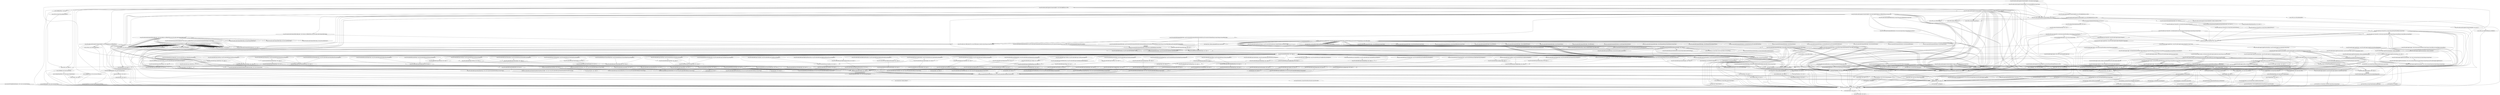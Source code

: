 digraph CallGraph {
"<com.j256.ormlite.android.apptools.OrmLiteConfigUtil: void main(java.lang.String[])>" -> "<com.j256.ormlite.android.apptools.OrmLiteConfigUtil: void <clinit>()>";
"<com.j256.ormlite.android.apptools.OrmLiteConfigUtil: void main(java.lang.String[])>" -> "<com.j256.ormlite.android.apptools.OrmLiteConfigUtil: void writeConfigFile(java.lang.String)>";
"<com.j256.ormlite.android.apptools.OrmLiteConfigUtil: void main(java.lang.String[])>" -> "<java.lang.IllegalArgumentException: void <init>(java.lang.String)>";
"<com.j256.ormlite.android.apptools.OrmLiteConfigUtil: void <clinit>()>" -> "<com.j256.ormlite.db.BaseSqliteDatabaseType: void <clinit>()>";
"<com.j256.ormlite.android.apptools.OrmLiteConfigUtil: void <clinit>()>" -> "<com.j256.ormlite.db.SqliteAndroidDatabaseType: void <init>()>";
"<com.j256.ormlite.android.apptools.OrmLiteConfigUtil: void <clinit>()>" -> "<com.j256.ormlite.db.BaseDatabaseType: void <clinit>()>";
"<java.lang.ThreadGroup: void uncaughtException(java.lang.Thread,java.lang.Throwable)>" -> "<java.lang.RuntimeException: void <init>(java.lang.String)>";
"<java.lang.ClassLoader: void <init>()>" -> "<java.lang.Object: void <init>()>";
"<java.lang.ClassLoader: void <init>()>" -> "<java.lang.RuntimeException: void <init>(java.lang.String)>";
"<java.security.PrivilegedActionException: void <init>(java.lang.Exception)>" -> "<java.lang.Exception: void <init>()>";
"<java.security.PrivilegedActionException: void <init>(java.lang.Exception)>" -> "<java.lang.RuntimeException: void <init>(java.lang.String)>";
"<java.lang.Thread: void <init>(java.lang.ThreadGroup,java.lang.Runnable)>" -> "<java.lang.Object: void <init>()>";
"<java.lang.Thread: void <init>(java.lang.ThreadGroup,java.lang.Runnable)>" -> "<java.lang.RuntimeException: void <init>(java.lang.String)>";
"<java.lang.Thread: void <init>(java.lang.ThreadGroup,java.lang.String)>" -> "<java.lang.Object: void <init>()>";
"<java.lang.Thread: void <init>(java.lang.ThreadGroup,java.lang.String)>" -> "<java.lang.RuntimeException: void <init>(java.lang.String)>";
"<com.j256.ormlite.android.apptools.OrmLiteConfigUtil: void writeConfigFile(java.lang.String)>" -> "<java.io.File: void <clinit>()>";
"<com.j256.ormlite.android.apptools.OrmLiteConfigUtil: void writeConfigFile(java.lang.String)>" -> "<com.j256.ormlite.android.apptools.OrmLiteConfigUtil: void writeConfigFile(java.io.File)>";
"<com.j256.ormlite.android.apptools.OrmLiteConfigUtil: void writeConfigFile(java.lang.String)>" -> "<java.io.File: void <init>(java.io.File,java.lang.String)>";
"<com.j256.ormlite.android.apptools.OrmLiteConfigUtil: void writeConfigFile(java.lang.String)>" -> "<com.j256.ormlite.android.apptools.OrmLiteConfigUtil: java.io.File findRawDir(java.io.File)>";
"<com.j256.ormlite.android.apptools.OrmLiteConfigUtil: void writeConfigFile(java.lang.String)>" -> "<java.io.File: void <init>(java.lang.String)>";
"<com.j256.ormlite.android.apptools.OrmLiteConfigUtil: void writeConfigFile(java.lang.String)>" -> "<java.lang.System: void <clinit>()>";
"<com.j256.ormlite.android.apptools.OrmLiteConfigUtil: void writeConfigFile(java.lang.String)>" -> "<com.j256.ormlite.android.apptools.OrmLiteConfigUtil: void <clinit>()>";
"<java.lang.IllegalArgumentException: void <init>(java.lang.String)>" -> "<java.lang.RuntimeException: void <init>()>";
"<java.lang.IllegalArgumentException: void <init>(java.lang.String)>" -> "<java.lang.RuntimeException: void <init>(java.lang.String)>";
"<com.j256.ormlite.db.BaseSqliteDatabaseType: void <clinit>()>" -> "<com.j256.ormlite.db.BaseDatabaseType: void <clinit>()>";
"<com.j256.ormlite.db.BaseSqliteDatabaseType: void <clinit>()>" -> "<com.j256.ormlite.db.BaseDatabaseType$BooleanNumberFieldConverter: void <init>()>";
"<com.j256.ormlite.db.SqliteAndroidDatabaseType: void <init>()>" -> "<com.j256.ormlite.misc.VersionUtils: void <clinit>()>";
"<com.j256.ormlite.db.SqliteAndroidDatabaseType: void <init>()>" -> "<com.j256.ormlite.misc.VersionUtils: void checkCoreVersusAndroidVersions()>";
"<com.j256.ormlite.db.SqliteAndroidDatabaseType: void <init>()>" -> "<com.j256.ormlite.db.BaseSqliteDatabaseType: void <init>()>";
"<java.lang.RuntimeException: void <init>(java.lang.String)>" -> "<java.lang.Exception: void <init>()>";
"<java.lang.RuntimeException: void <init>(java.lang.String)>" -> "<java.lang.RuntimeException: void <init>(java.lang.String)>";
"<java.lang.Object: void <init>()>" -> "<java.lang.Object: void finalize()>";
"<java.lang.Object: void <init>()>" -> "<java.lang.RuntimeException: void <init>(java.lang.String)>";
"<java.lang.Exception: void <init>()>" -> "<java.lang.Throwable: void <init>()>";
"<java.lang.Exception: void <init>()>" -> "<java.lang.RuntimeException: void <init>(java.lang.String)>";
"<com.j256.ormlite.android.apptools.OrmLiteConfigUtil: void writeConfigFile(java.io.File)>" -> "<java.lang.System: void <clinit>()>";
"<com.j256.ormlite.android.apptools.OrmLiteConfigUtil: void writeConfigFile(java.io.File)>" -> "<com.j256.ormlite.android.apptools.OrmLiteConfigUtil: void findAnnotatedClasses(java.io.BufferedWriter,java.io.File,int)>";
"<com.j256.ormlite.android.apptools.OrmLiteConfigUtil: void writeConfigFile(java.io.File)>" -> "<java.io.File: void <init>(java.lang.String)>";
"<com.j256.ormlite.android.apptools.OrmLiteConfigUtil: void writeConfigFile(java.io.File)>" -> "<com.j256.ormlite.android.apptools.OrmLiteConfigUtil: void writeHeader(java.io.BufferedWriter)>";
"<com.j256.ormlite.android.apptools.OrmLiteConfigUtil: void writeConfigFile(java.io.File)>" -> "<java.io.BufferedWriter: void <init>(java.io.Writer,int)>";
"<com.j256.ormlite.android.apptools.OrmLiteConfigUtil: void writeConfigFile(java.io.File)>" -> "<java.io.FileWriter: void <init>(java.io.File)>";
"<com.j256.ormlite.android.apptools.OrmLiteConfigUtil: void writeConfigFile(java.io.File)>" -> "<java.lang.StringBuilder: void <init>()>";
"<com.j256.ormlite.android.apptools.OrmLiteConfigUtil: void writeConfigFile(java.io.File)>" -> "<java.io.File: void <clinit>()>";
"<com.j256.ormlite.android.apptools.OrmLiteConfigUtil: void writeConfigFile(java.io.File)>" -> "<com.j256.ormlite.android.apptools.OrmLiteConfigUtil: void <clinit>()>";
"<java.io.File: void <init>(java.io.File,java.lang.String)>" -> "<java.lang.Object: void <init>()>";
"<java.io.File: void <init>(java.io.File,java.lang.String)>" -> "<java.lang.RuntimeException: void <init>(java.lang.String)>";
"<com.j256.ormlite.android.apptools.OrmLiteConfigUtil: java.io.File findRawDir(java.io.File)>" -> "<com.j256.ormlite.android.apptools.OrmLiteConfigUtil: void <clinit>()>";
"<com.j256.ormlite.android.apptools.OrmLiteConfigUtil: java.io.File findRawDir(java.io.File)>" -> "<com.j256.ormlite.android.apptools.OrmLiteConfigUtil: java.io.File findResRawDir(java.io.File)>";
"<java.io.File: void <init>(java.lang.String)>" -> "<java.lang.Object: void <init>()>";
"<java.io.File: void <init>(java.lang.String)>" -> "<java.lang.RuntimeException: void <init>(java.lang.String)>";
"<java.lang.RuntimeException: void <init>()>" -> "<java.lang.Exception: void <init>()>";
"<java.lang.RuntimeException: void <init>()>" -> "<java.lang.RuntimeException: void <init>(java.lang.String)>";
"<com.j256.ormlite.db.BaseDatabaseType$BooleanNumberFieldConverter: void <init>()>" -> "<com.j256.ormlite.field.BaseFieldConverter: void <init>()>";
"<com.j256.ormlite.misc.VersionUtils: void checkCoreVersusAndroidVersions()>" -> "<com.j256.ormlite.misc.VersionUtils: void <clinit>()>";
"<com.j256.ormlite.misc.VersionUtils: void checkCoreVersusAndroidVersions()>" -> "<com.j256.ormlite.misc.VersionUtils: void logVersionErrors(java.lang.String,java.lang.String,java.lang.String,java.lang.String)>";
"<com.j256.ormlite.misc.VersionUtils: void checkCoreVersusAndroidVersions()>" -> "<com.j256.ormlite.misc.VersionUtils: java.lang.String readAndroidVersion()>";
"<com.j256.ormlite.misc.VersionUtils: void checkCoreVersusAndroidVersions()>" -> "<com.j256.ormlite.misc.VersionUtils: java.lang.String readCoreVersion()>";
"<com.j256.ormlite.db.BaseSqliteDatabaseType: void <init>()>" -> "<com.j256.ormlite.db.BaseDatabaseType: void <init>()>";
"<java.lang.Object: void finalize()>" -> "<java.lang.RuntimeException: void <init>(java.lang.String)>";
"<java.lang.Throwable: void <init>()>" -> "<java.lang.Object: void <init>()>";
"<java.lang.Throwable: void <init>()>" -> "<java.lang.RuntimeException: void <init>(java.lang.String)>";
"<com.j256.ormlite.android.apptools.OrmLiteConfigUtil: void findAnnotatedClasses(java.io.BufferedWriter,java.io.File,int)>" -> "<com.j256.ormlite.android.apptools.OrmLiteConfigUtil: void <clinit>()>";
"<com.j256.ormlite.android.apptools.OrmLiteConfigUtil: void findAnnotatedClasses(java.io.BufferedWriter,java.io.File,int)>" -> "<java.lang.StringBuilder: void <init>()>";
"<com.j256.ormlite.android.apptools.OrmLiteConfigUtil: void findAnnotatedClasses(java.io.BufferedWriter,java.io.File,int)>" -> "<java.lang.StringBuilder: void <init>()>";
"<com.j256.ormlite.android.apptools.OrmLiteConfigUtil: void findAnnotatedClasses(java.io.BufferedWriter,java.io.File,int)>" -> "<com.j256.ormlite.android.apptools.OrmLiteConfigUtil: void writeConfigForTable(java.io.BufferedWriter,java.lang.Class)>";
"<com.j256.ormlite.android.apptools.OrmLiteConfigUtil: void findAnnotatedClasses(java.io.BufferedWriter,java.io.File,int)>" -> "<com.j256.ormlite.android.apptools.OrmLiteConfigUtil: boolean classHasAnnotations(java.lang.Class)>";
"<com.j256.ormlite.android.apptools.OrmLiteConfigUtil: void findAnnotatedClasses(java.io.BufferedWriter,java.io.File,int)>" -> "<java.lang.Class: java.lang.Class forName(java.lang.String)>";
"<com.j256.ormlite.android.apptools.OrmLiteConfigUtil: void findAnnotatedClasses(java.io.BufferedWriter,java.io.File,int)>" -> "<java.lang.StringBuilder: void <init>()>";
"<com.j256.ormlite.android.apptools.OrmLiteConfigUtil: void findAnnotatedClasses(java.io.BufferedWriter,java.io.File,int)>" -> "<java.lang.StringBuilder: void <init>()>";
"<com.j256.ormlite.android.apptools.OrmLiteConfigUtil: void findAnnotatedClasses(java.io.BufferedWriter,java.io.File,int)>" -> "<com.j256.ormlite.android.apptools.OrmLiteConfigUtil: java.lang.String getPackageOfClass(java.io.File)>";
"<com.j256.ormlite.android.apptools.OrmLiteConfigUtil: void findAnnotatedClasses(java.io.BufferedWriter,java.io.File,int)>" -> "<com.j256.ormlite.android.apptools.OrmLiteConfigUtil: void findAnnotatedClasses(java.io.BufferedWriter,java.io.File,int)>";
"<com.j256.ormlite.android.apptools.OrmLiteConfigUtil: void findAnnotatedClasses(java.io.BufferedWriter,java.io.File,int)>" -> "<java.lang.System: void <clinit>()>";
"<com.j256.ormlite.android.apptools.OrmLiteConfigUtil: void findAnnotatedClasses(java.io.BufferedWriter,java.io.File,int)>" -> "<java.lang.System: void <clinit>()>";
"<com.j256.ormlite.android.apptools.OrmLiteConfigUtil: void findAnnotatedClasses(java.io.BufferedWriter,java.io.File,int)>" -> "<com.j256.ormlite.android.apptools.OrmLiteConfigUtil: void <clinit>()>";
"<com.j256.ormlite.android.apptools.OrmLiteConfigUtil: void writeHeader(java.io.BufferedWriter)>" -> "<java.text.SimpleDateFormat: void <init>(java.lang.String)>";
"<com.j256.ormlite.android.apptools.OrmLiteConfigUtil: void writeHeader(java.io.BufferedWriter)>" -> "<java.util.Date: void <init>()>";
"<java.io.BufferedWriter: void <init>(java.io.Writer,int)>" -> "<java.io.Writer: void <init>()>";
"<java.io.BufferedWriter: void <init>(java.io.Writer,int)>" -> "<java.lang.RuntimeException: void <init>(java.lang.String)>";
"<java.io.FileWriter: void <init>(java.io.File)>" -> "<java.io.OutputStreamWriter: void <init>(java.io.OutputStream)>";
"<java.io.FileWriter: void <init>(java.io.File)>" -> "<java.lang.RuntimeException: void <init>(java.lang.String)>";
"<java.lang.StringBuilder: void <init>()>" -> "<java.lang.Object: void <init>()>";
"<java.lang.StringBuilder: void <init>()>" -> "<java.lang.RuntimeException: void <init>(java.lang.String)>";
"<com.j256.ormlite.android.apptools.OrmLiteConfigUtil: java.io.File findResRawDir(java.io.File)>" -> "<com.j256.ormlite.android.apptools.OrmLiteConfigUtil$1: void <init>()>";
"<com.j256.ormlite.field.BaseFieldConverter: void <init>()>" -> "<java.lang.Object: void <init>()>";
"<com.j256.ormlite.misc.VersionUtils: void logVersionErrors(java.lang.String,java.lang.String,java.lang.String,java.lang.String)>" -> "<com.j256.ormlite.misc.VersionUtils: void <clinit>()>";
"<com.j256.ormlite.misc.VersionUtils: void logVersionErrors(java.lang.String,java.lang.String,java.lang.String,java.lang.String)>" -> "<com.j256.ormlite.misc.VersionUtils: void error(java.lang.Throwable,java.lang.String,java.lang.Object[])>";
"<com.j256.ormlite.misc.VersionUtils: void logVersionErrors(java.lang.String,java.lang.String,java.lang.String,java.lang.String)>" -> "<com.j256.ormlite.misc.VersionUtils: void error(java.lang.Throwable,java.lang.String,java.lang.Object,java.lang.Object,java.lang.Object)>";
"<com.j256.ormlite.misc.VersionUtils: void logVersionErrors(java.lang.String,java.lang.String,java.lang.String,java.lang.String)>" -> "<com.j256.ormlite.misc.VersionUtils: void error(java.lang.Throwable,java.lang.String,java.lang.Object,java.lang.Object,java.lang.Object)>";
"<com.j256.ormlite.misc.VersionUtils: void logVersionErrors(java.lang.String,java.lang.String,java.lang.String,java.lang.String)>" -> "<com.j256.ormlite.misc.VersionUtils: void <clinit>()>";
"<com.j256.ormlite.misc.VersionUtils: void logVersionErrors(java.lang.String,java.lang.String,java.lang.String,java.lang.String)>" -> "<com.j256.ormlite.misc.VersionUtils: void <clinit>()>";
"<com.j256.ormlite.misc.VersionUtils: java.lang.String readAndroidVersion()>" -> "<com.j256.ormlite.misc.VersionUtils: void <clinit>()>";
"<com.j256.ormlite.misc.VersionUtils: java.lang.String readAndroidVersion()>" -> "<com.j256.ormlite.misc.VersionUtils: java.lang.String getVersionFromFile(java.lang.String)>";
"<com.j256.ormlite.misc.VersionUtils: java.lang.String readCoreVersion()>" -> "<com.j256.ormlite.misc.VersionUtils: void <clinit>()>";
"<com.j256.ormlite.misc.VersionUtils: java.lang.String readCoreVersion()>" -> "<com.j256.ormlite.misc.VersionUtils: java.lang.String getVersionFromFile(java.lang.String)>";
"<com.j256.ormlite.db.BaseDatabaseType: void <init>()>" -> "<java.lang.Object: void <init>()>";
"<com.j256.ormlite.android.apptools.OrmLiteConfigUtil: void writeConfigForTable(java.io.BufferedWriter,java.lang.Class)>" -> "<com.j256.ormlite.android.apptools.OrmLiteConfigUtil: void <clinit>()>";
"<com.j256.ormlite.android.apptools.OrmLiteConfigUtil: void writeConfigForTable(java.io.BufferedWriter,java.lang.Class)>" -> "<java.lang.StringBuilder: void <init>()>";
"<com.j256.ormlite.android.apptools.OrmLiteConfigUtil: void writeConfigForTable(java.io.BufferedWriter,java.lang.Class)>" -> "<com.j256.ormlite.table.DatabaseTableConfigLoader: void write(java.io.BufferedWriter,com.j256.ormlite.table.DatabaseTableConfig)>";
"<com.j256.ormlite.android.apptools.OrmLiteConfigUtil: void writeConfigForTable(java.io.BufferedWriter,java.lang.Class)>" -> "<com.j256.ormlite.table.DatabaseTableConfig: void <init>(java.lang.Class,java.lang.String,java.util.List)>";
"<com.j256.ormlite.android.apptools.OrmLiteConfigUtil: void writeConfigForTable(java.io.BufferedWriter,java.lang.Class)>" -> "<java.lang.StringBuilder: void <init>()>";
"<com.j256.ormlite.android.apptools.OrmLiteConfigUtil: void writeConfigForTable(java.io.BufferedWriter,java.lang.Class)>" -> "<com.j256.ormlite.field.DatabaseFieldConfig: com.j256.ormlite.field.DatabaseFieldConfig fromField(com.j256.ormlite.db.DatabaseType,java.lang.String,java.lang.reflect.Field)>";
"<com.j256.ormlite.android.apptools.OrmLiteConfigUtil: void writeConfigForTable(java.io.BufferedWriter,java.lang.Class)>" -> "<java.util.ArrayList: void <init>()>";
"<com.j256.ormlite.android.apptools.OrmLiteConfigUtil: void writeConfigForTable(java.io.BufferedWriter,java.lang.Class)>" -> "<com.j256.ormlite.table.DatabaseTableConfig: java.lang.String extractTableName(java.lang.Class)>";
"<com.j256.ormlite.android.apptools.OrmLiteConfigUtil: void writeConfigForTable(java.io.BufferedWriter,java.lang.Class)>" -> "<java.lang.System: void <clinit>()>";
"<com.j256.ormlite.android.apptools.OrmLiteConfigUtil: void writeConfigForTable(java.io.BufferedWriter,java.lang.Class)>" -> "<java.lang.System: void <clinit>()>";
"<com.j256.ormlite.android.apptools.OrmLiteConfigUtil: void writeConfigForTable(java.io.BufferedWriter,java.lang.Class)>" -> "<com.j256.ormlite.field.DatabaseFieldConfig: void <clinit>()>";
"<com.j256.ormlite.android.apptools.OrmLiteConfigUtil: boolean classHasAnnotations(java.lang.Class)>" -> "<java.lang.System: void <clinit>()>";
"<com.j256.ormlite.android.apptools.OrmLiteConfigUtil: boolean classHasAnnotations(java.lang.Class)>" -> "<java.lang.StringBuilder: void <init>()>";
"<com.j256.ormlite.android.apptools.OrmLiteConfigUtil: boolean classHasAnnotations(java.lang.Class)>" -> "<java.lang.StringBuilder: void <init>()>";
"<com.j256.ormlite.android.apptools.OrmLiteConfigUtil: boolean classHasAnnotations(java.lang.Class)>" -> "<java.lang.StringBuilder: void <init>()>";
"<com.j256.ormlite.android.apptools.OrmLiteConfigUtil: boolean classHasAnnotations(java.lang.Class)>" -> "<java.lang.StringBuilder: void <init>()>";
"<com.j256.ormlite.android.apptools.OrmLiteConfigUtil: boolean classHasAnnotations(java.lang.Class)>" -> "<java.lang.System: void <clinit>()>";
"<java.lang.Class: java.lang.Class forName(java.lang.String)>" -> "<java.lang.RuntimeException: void <init>(java.lang.String)>";
"<com.j256.ormlite.android.apptools.OrmLiteConfigUtil: java.lang.String getPackageOfClass(java.io.File)>" -> "<java.io.FileReader: void <init>(java.io.File)>";
"<com.j256.ormlite.android.apptools.OrmLiteConfigUtil: java.lang.String getPackageOfClass(java.io.File)>" -> "<java.io.BufferedReader: void <init>(java.io.Reader)>";
"<java.text.SimpleDateFormat: void <init>(java.lang.String)>" -> "<java.text.DateFormat: void <init>()>";
"<java.text.SimpleDateFormat: void <init>(java.lang.String)>" -> "<java.lang.RuntimeException: void <init>(java.lang.String)>";
"<java.util.Date: void <init>()>" -> "<java.lang.Object: void <init>()>";
"<java.util.Date: void <init>()>" -> "<java.lang.RuntimeException: void <init>(java.lang.String)>";
"<java.io.Writer: void <init>()>" -> "<java.lang.Object: void <init>()>";
"<java.io.Writer: void <init>()>" -> "<java.lang.RuntimeException: void <init>(java.lang.String)>";
"<java.io.OutputStreamWriter: void <init>(java.io.OutputStream)>" -> "<java.io.Writer: void <init>()>";
"<java.io.OutputStreamWriter: void <init>(java.io.OutputStream)>" -> "<java.lang.RuntimeException: void <init>(java.lang.String)>";
"<com.j256.ormlite.android.apptools.OrmLiteConfigUtil$1: void <init>()>" -> "<java.lang.Object: void <init>()>";
"<com.j256.ormlite.misc.VersionUtils: void error(java.lang.Throwable,java.lang.String,java.lang.Object[])>" -> "<com.j256.ormlite.misc.VersionUtils: void <clinit>()>";
"<com.j256.ormlite.misc.VersionUtils: void error(java.lang.Throwable,java.lang.String,java.lang.Object[])>" -> "<java.lang.IllegalStateException: void <init>(java.lang.String)>";
"<com.j256.ormlite.misc.VersionUtils: void error(java.lang.Throwable,java.lang.String,java.lang.Object[])>" -> "<java.lang.StringBuilder: void <init>()>";
"<com.j256.ormlite.misc.VersionUtils: void error(java.lang.Throwable,java.lang.String,java.lang.Object[])>" -> "<com.j256.ormlite.misc.VersionUtils: com.j256.ormlite.logger.Logger getLogger()>";
"<com.j256.ormlite.misc.VersionUtils: void error(java.lang.Throwable,java.lang.String,java.lang.Object,java.lang.Object,java.lang.Object)>" -> "<com.j256.ormlite.misc.VersionUtils: void <clinit>()>";
"<com.j256.ormlite.misc.VersionUtils: void error(java.lang.Throwable,java.lang.String,java.lang.Object,java.lang.Object,java.lang.Object)>" -> "<java.lang.IllegalStateException: void <init>(java.lang.String)>";
"<com.j256.ormlite.misc.VersionUtils: void error(java.lang.Throwable,java.lang.String,java.lang.Object,java.lang.Object,java.lang.Object)>" -> "<java.lang.StringBuilder: void <init>()>";
"<com.j256.ormlite.misc.VersionUtils: void error(java.lang.Throwable,java.lang.String,java.lang.Object,java.lang.Object,java.lang.Object)>" -> "<com.j256.ormlite.misc.VersionUtils: com.j256.ormlite.logger.Logger getLogger()>";
"<com.j256.ormlite.misc.VersionUtils: java.lang.String getVersionFromFile(java.lang.String)>" -> "<com.j256.ormlite.misc.VersionUtils: void <clinit>()>";
"<com.j256.ormlite.misc.VersionUtils: java.lang.String getVersionFromFile(java.lang.String)>" -> "<com.j256.ormlite.misc.VersionUtils: void error(java.lang.Throwable,java.lang.String,java.lang.Object,java.lang.Object,java.lang.Object)>";
"<com.j256.ormlite.misc.VersionUtils: java.lang.String getVersionFromFile(java.lang.String)>" -> "<com.j256.ormlite.misc.VersionUtils: void error(java.lang.Throwable,java.lang.String,java.lang.Object,java.lang.Object,java.lang.Object)>";
"<com.j256.ormlite.misc.VersionUtils: java.lang.String getVersionFromFile(java.lang.String)>" -> "<java.io.BufferedReader: void <init>(java.io.Reader)>";
"<com.j256.ormlite.misc.VersionUtils: java.lang.String getVersionFromFile(java.lang.String)>" -> "<java.io.InputStreamReader: void <init>(java.io.InputStream)>";
"<com.j256.ormlite.misc.VersionUtils: java.lang.String getVersionFromFile(java.lang.String)>" -> "<com.j256.ormlite.misc.VersionUtils: void error(java.lang.Throwable,java.lang.String,java.lang.Object,java.lang.Object,java.lang.Object)>";
"<com.j256.ormlite.misc.VersionUtils: java.lang.String getVersionFromFile(java.lang.String)>" -> "<com.j256.ormlite.misc.VersionUtils: void <clinit>()>";
"<com.j256.ormlite.misc.VersionUtils: java.lang.String getVersionFromFile(java.lang.String)>" -> "<com.j256.ormlite.misc.VersionUtils: void <clinit>()>";
"<com.j256.ormlite.table.DatabaseTableConfigLoader: void write(java.io.BufferedWriter,com.j256.ormlite.table.DatabaseTableConfig)>" -> "<com.j256.ormlite.table.DatabaseTableConfigLoader: void writeConfig(java.io.BufferedWriter,com.j256.ormlite.table.DatabaseTableConfig)>";
"<com.j256.ormlite.table.DatabaseTableConfigLoader: void write(java.io.BufferedWriter,com.j256.ormlite.table.DatabaseTableConfig)>" -> "<com.j256.ormlite.misc.SqlExceptionUtil: java.sql.SQLException create(java.lang.String,java.lang.Throwable)>";
"<com.j256.ormlite.table.DatabaseTableConfig: void <init>(java.lang.Class,java.lang.String,java.util.List)>" -> "<java.lang.Object: void <init>()>";
"<com.j256.ormlite.field.DatabaseFieldConfig: com.j256.ormlite.field.DatabaseFieldConfig fromField(com.j256.ormlite.db.DatabaseType,java.lang.String,java.lang.reflect.Field)>" -> "<com.j256.ormlite.field.DatabaseFieldConfig: void <clinit>()>";
"<com.j256.ormlite.field.DatabaseFieldConfig: com.j256.ormlite.field.DatabaseFieldConfig fromField(com.j256.ormlite.db.DatabaseType,java.lang.String,java.lang.reflect.Field)>" -> "<com.j256.ormlite.misc.JavaxPersistence: com.j256.ormlite.field.DatabaseFieldConfig createFieldConfig(com.j256.ormlite.db.DatabaseType,java.lang.reflect.Field)>";
"<com.j256.ormlite.field.DatabaseFieldConfig: com.j256.ormlite.field.DatabaseFieldConfig fromField(com.j256.ormlite.db.DatabaseType,java.lang.String,java.lang.reflect.Field)>" -> "<com.j256.ormlite.field.DatabaseFieldConfig: com.j256.ormlite.field.DatabaseFieldConfig fromForeignCollection(com.j256.ormlite.db.DatabaseType,java.lang.reflect.Field,com.j256.ormlite.field.ForeignCollectionField)>";
"<com.j256.ormlite.field.DatabaseFieldConfig: com.j256.ormlite.field.DatabaseFieldConfig fromField(com.j256.ormlite.db.DatabaseType,java.lang.String,java.lang.reflect.Field)>" -> "<com.j256.ormlite.field.DatabaseFieldConfig: com.j256.ormlite.field.DatabaseFieldConfig fromDatabaseField(com.j256.ormlite.db.DatabaseType,java.lang.String,java.lang.reflect.Field,com.j256.ormlite.field.DatabaseField)>";
"<com.j256.ormlite.field.DatabaseFieldConfig: com.j256.ormlite.field.DatabaseFieldConfig fromField(com.j256.ormlite.db.DatabaseType,java.lang.String,java.lang.reflect.Field)>" -> "<com.j256.ormlite.field.DatabaseFieldConfig: void <clinit>()>";
"<java.util.ArrayList: void <init>()>" -> "<java.util.AbstractList: void <init>()>";
"<java.util.ArrayList: void <init>()>" -> "<java.lang.RuntimeException: void <init>(java.lang.String)>";
"<com.j256.ormlite.table.DatabaseTableConfig: java.lang.String extractTableName(java.lang.Class)>" -> "<com.j256.ormlite.misc.JavaxPersistence: java.lang.String getEntityName(java.lang.Class)>";
"<com.j256.ormlite.field.DatabaseFieldConfig: void <clinit>()>" -> "<com.j256.ormlite.field.DataType: void <clinit>()>";
"<java.io.FileReader: void <init>(java.io.File)>" -> "<java.io.InputStreamReader: void <init>(java.io.InputStream)>";
"<java.io.FileReader: void <init>(java.io.File)>" -> "<java.lang.RuntimeException: void <init>(java.lang.String)>";
"<java.io.BufferedReader: void <init>(java.io.Reader)>" -> "<java.io.Reader: void <init>()>";
"<java.io.BufferedReader: void <init>(java.io.Reader)>" -> "<java.lang.RuntimeException: void <init>(java.lang.String)>";
"<java.text.DateFormat: void <init>()>" -> "<java.text.Format: void <init>()>";
"<java.text.DateFormat: void <init>()>" -> "<java.lang.RuntimeException: void <init>(java.lang.String)>";
"<java.lang.IllegalStateException: void <init>(java.lang.String)>" -> "<java.lang.RuntimeException: void <init>()>";
"<java.lang.IllegalStateException: void <init>(java.lang.String)>" -> "<java.lang.RuntimeException: void <init>(java.lang.String)>";
"<com.j256.ormlite.misc.VersionUtils: com.j256.ormlite.logger.Logger getLogger()>" -> "<com.j256.ormlite.misc.VersionUtils: void <clinit>()>";
"<com.j256.ormlite.misc.VersionUtils: com.j256.ormlite.logger.Logger getLogger()>" -> "<com.j256.ormlite.logger.LoggerFactory: com.j256.ormlite.logger.Logger getLogger(java.lang.Class)>";
"<java.io.InputStreamReader: void <init>(java.io.InputStream)>" -> "<java.io.Reader: void <init>()>";
"<java.io.InputStreamReader: void <init>(java.io.InputStream)>" -> "<java.lang.RuntimeException: void <init>(java.lang.String)>";
"<com.j256.ormlite.table.DatabaseTableConfigLoader: void writeConfig(java.io.BufferedWriter,com.j256.ormlite.table.DatabaseTableConfig)>" -> "<com.j256.ormlite.field.DatabaseFieldConfigLoader: void <clinit>()>";
"<com.j256.ormlite.table.DatabaseTableConfigLoader: void writeConfig(java.io.BufferedWriter,com.j256.ormlite.table.DatabaseTableConfig)>" -> "<com.j256.ormlite.field.DatabaseFieldConfigLoader: void write(java.io.BufferedWriter,com.j256.ormlite.field.DatabaseFieldConfig,java.lang.String)>";
"<com.j256.ormlite.misc.SqlExceptionUtil: java.sql.SQLException create(java.lang.String,java.lang.Throwable)>" -> "<java.sql.SQLException: void <init>(java.lang.String)>";
"<com.j256.ormlite.misc.JavaxPersistence: com.j256.ormlite.field.DatabaseFieldConfig createFieldConfig(com.j256.ormlite.db.DatabaseType,java.lang.reflect.Field)>" -> "<com.j256.ormlite.field.DatabaseFieldConfig: void <clinit>()>";
"<com.j256.ormlite.misc.JavaxPersistence: com.j256.ormlite.field.DatabaseFieldConfig createFieldConfig(com.j256.ormlite.db.DatabaseType,java.lang.reflect.Field)>" -> "<com.j256.ormlite.misc.SqlExceptionUtil: java.sql.SQLException create(java.lang.String,java.lang.Throwable)>";
"<com.j256.ormlite.misc.JavaxPersistence: com.j256.ormlite.field.DatabaseFieldConfig createFieldConfig(com.j256.ormlite.db.DatabaseType,java.lang.reflect.Field)>" -> "<java.lang.StringBuilder: void <init>()>";
"<com.j256.ormlite.misc.JavaxPersistence: com.j256.ormlite.field.DatabaseFieldConfig createFieldConfig(com.j256.ormlite.db.DatabaseType,java.lang.reflect.Field)>" -> "<com.j256.ormlite.misc.SqlExceptionUtil: java.sql.SQLException create(java.lang.String,java.lang.Throwable)>";
"<com.j256.ormlite.misc.JavaxPersistence: com.j256.ormlite.field.DatabaseFieldConfig createFieldConfig(com.j256.ormlite.db.DatabaseType,java.lang.reflect.Field)>" -> "<java.lang.StringBuilder: void <init>()>";
"<com.j256.ormlite.misc.JavaxPersistence: com.j256.ormlite.field.DatabaseFieldConfig createFieldConfig(com.j256.ormlite.db.DatabaseType,java.lang.reflect.Field)>" -> "<com.j256.ormlite.misc.SqlExceptionUtil: java.sql.SQLException create(java.lang.String,java.lang.Throwable)>";
"<com.j256.ormlite.misc.JavaxPersistence: com.j256.ormlite.field.DatabaseFieldConfig createFieldConfig(com.j256.ormlite.db.DatabaseType,java.lang.reflect.Field)>" -> "<java.lang.StringBuilder: void <init>()>";
"<com.j256.ormlite.misc.JavaxPersistence: com.j256.ormlite.field.DatabaseFieldConfig createFieldConfig(com.j256.ormlite.db.DatabaseType,java.lang.reflect.Field)>" -> "<com.j256.ormlite.misc.SqlExceptionUtil: java.sql.SQLException create(java.lang.String,java.lang.Throwable)>";
"<com.j256.ormlite.misc.JavaxPersistence: com.j256.ormlite.field.DatabaseFieldConfig createFieldConfig(com.j256.ormlite.db.DatabaseType,java.lang.reflect.Field)>" -> "<java.lang.StringBuilder: void <init>()>";
"<com.j256.ormlite.misc.JavaxPersistence: com.j256.ormlite.field.DatabaseFieldConfig createFieldConfig(com.j256.ormlite.db.DatabaseType,java.lang.reflect.Field)>" -> "<com.j256.ormlite.field.DatabaseFieldConfig: java.lang.reflect.Method findSetMethod(java.lang.reflect.Field,boolean)>";
"<com.j256.ormlite.misc.JavaxPersistence: com.j256.ormlite.field.DatabaseFieldConfig createFieldConfig(com.j256.ormlite.db.DatabaseType,java.lang.reflect.Field)>" -> "<com.j256.ormlite.field.DatabaseFieldConfig: java.lang.reflect.Method findGetMethod(java.lang.reflect.Field,boolean)>";
"<com.j256.ormlite.misc.JavaxPersistence: com.j256.ormlite.field.DatabaseFieldConfig createFieldConfig(com.j256.ormlite.db.DatabaseType,java.lang.reflect.Field)>" -> "<com.j256.ormlite.field.DataPersisterManager: com.j256.ormlite.field.DataPersister lookupForField(java.lang.reflect.Field)>";
"<com.j256.ormlite.misc.JavaxPersistence: com.j256.ormlite.field.DatabaseFieldConfig createFieldConfig(com.j256.ormlite.db.DatabaseType,java.lang.reflect.Field)>" -> "<com.j256.ormlite.field.DatabaseFieldConfig: void <init>()>";
"<com.j256.ormlite.misc.JavaxPersistence: com.j256.ormlite.field.DatabaseFieldConfig createFieldConfig(com.j256.ormlite.db.DatabaseType,java.lang.reflect.Field)>" -> "<com.j256.ormlite.field.DataType: void <clinit>()>";
"<com.j256.ormlite.misc.JavaxPersistence: com.j256.ormlite.field.DatabaseFieldConfig createFieldConfig(com.j256.ormlite.db.DatabaseType,java.lang.reflect.Field)>" -> "<com.j256.ormlite.field.DataPersisterManager: void <clinit>()>";
"<com.j256.ormlite.misc.JavaxPersistence: com.j256.ormlite.field.DatabaseFieldConfig createFieldConfig(com.j256.ormlite.db.DatabaseType,java.lang.reflect.Field)>" -> "<com.j256.ormlite.field.DataType: void <clinit>()>";
"<com.j256.ormlite.field.DatabaseFieldConfig: com.j256.ormlite.field.DatabaseFieldConfig fromForeignCollection(com.j256.ormlite.db.DatabaseType,java.lang.reflect.Field,com.j256.ormlite.field.ForeignCollectionField)>" -> "<com.j256.ormlite.field.DatabaseFieldConfig: void <clinit>()>";
"<com.j256.ormlite.field.DatabaseFieldConfig: com.j256.ormlite.field.DatabaseFieldConfig fromForeignCollection(com.j256.ormlite.db.DatabaseType,java.lang.reflect.Field,com.j256.ormlite.field.ForeignCollectionField)>" -> "<com.j256.ormlite.field.DatabaseFieldConfig: java.lang.String valueIfNotBlank(java.lang.String)>";
"<com.j256.ormlite.field.DatabaseFieldConfig: com.j256.ormlite.field.DatabaseFieldConfig fromForeignCollection(com.j256.ormlite.db.DatabaseType,java.lang.reflect.Field,com.j256.ormlite.field.ForeignCollectionField)>" -> "<com.j256.ormlite.field.DatabaseFieldConfig: java.lang.String valueIfNotBlank(java.lang.String)>";
"<com.j256.ormlite.field.DatabaseFieldConfig: com.j256.ormlite.field.DatabaseFieldConfig fromForeignCollection(com.j256.ormlite.db.DatabaseType,java.lang.reflect.Field,com.j256.ormlite.field.ForeignCollectionField)>" -> "<com.j256.ormlite.field.DatabaseFieldConfig: java.lang.String valueIfNotBlank(java.lang.String)>";
"<com.j256.ormlite.field.DatabaseFieldConfig: com.j256.ormlite.field.DatabaseFieldConfig fromForeignCollection(com.j256.ormlite.db.DatabaseType,java.lang.reflect.Field,com.j256.ormlite.field.ForeignCollectionField)>" -> "<com.j256.ormlite.field.DatabaseFieldConfig: java.lang.String valueIfNotBlank(java.lang.String)>";
"<com.j256.ormlite.field.DatabaseFieldConfig: com.j256.ormlite.field.DatabaseFieldConfig fromForeignCollection(com.j256.ormlite.db.DatabaseType,java.lang.reflect.Field,com.j256.ormlite.field.ForeignCollectionField)>" -> "<com.j256.ormlite.field.DatabaseFieldConfig: java.lang.String valueIfNotBlank(java.lang.String)>";
"<com.j256.ormlite.field.DatabaseFieldConfig: com.j256.ormlite.field.DatabaseFieldConfig fromForeignCollection(com.j256.ormlite.db.DatabaseType,java.lang.reflect.Field,com.j256.ormlite.field.ForeignCollectionField)>" -> "<com.j256.ormlite.field.DatabaseFieldConfig: void <init>()>";
"<com.j256.ormlite.field.DatabaseFieldConfig: com.j256.ormlite.field.DatabaseFieldConfig fromDatabaseField(com.j256.ormlite.db.DatabaseType,java.lang.String,java.lang.reflect.Field,com.j256.ormlite.field.DatabaseField)>" -> "<com.j256.ormlite.field.DatabaseFieldConfig: void <clinit>()>";
"<com.j256.ormlite.field.DatabaseFieldConfig: com.j256.ormlite.field.DatabaseFieldConfig fromDatabaseField(com.j256.ormlite.db.DatabaseType,java.lang.String,java.lang.reflect.Field,com.j256.ormlite.field.DatabaseField)>" -> "<com.j256.ormlite.field.DatabaseFieldConfig: java.lang.String valueIfNotBlank(java.lang.String)>";
"<com.j256.ormlite.field.DatabaseFieldConfig: com.j256.ormlite.field.DatabaseFieldConfig fromDatabaseField(com.j256.ormlite.db.DatabaseType,java.lang.String,java.lang.reflect.Field,com.j256.ormlite.field.DatabaseField)>" -> "<com.j256.ormlite.field.DatabaseFieldConfig: java.lang.String valueIfNotBlank(java.lang.String)>";
"<com.j256.ormlite.field.DatabaseFieldConfig: com.j256.ormlite.field.DatabaseFieldConfig fromDatabaseField(com.j256.ormlite.db.DatabaseType,java.lang.String,java.lang.reflect.Field,com.j256.ormlite.field.DatabaseField)>" -> "<com.j256.ormlite.field.DatabaseFieldConfig: java.lang.String valueIfNotBlank(java.lang.String)>";
"<com.j256.ormlite.field.DatabaseFieldConfig: com.j256.ormlite.field.DatabaseFieldConfig fromDatabaseField(com.j256.ormlite.db.DatabaseType,java.lang.String,java.lang.reflect.Field,com.j256.ormlite.field.DatabaseField)>" -> "<com.j256.ormlite.field.DatabaseFieldConfig: java.lang.String valueIfNotBlank(java.lang.String)>";
"<com.j256.ormlite.field.DatabaseFieldConfig: com.j256.ormlite.field.DatabaseFieldConfig fromDatabaseField(com.j256.ormlite.db.DatabaseType,java.lang.String,java.lang.reflect.Field,com.j256.ormlite.field.DatabaseField)>" -> "<com.j256.ormlite.field.DatabaseFieldConfig: java.lang.String valueIfNotBlank(java.lang.String)>";
"<com.j256.ormlite.field.DatabaseFieldConfig: com.j256.ormlite.field.DatabaseFieldConfig fromDatabaseField(com.j256.ormlite.db.DatabaseType,java.lang.String,java.lang.reflect.Field,com.j256.ormlite.field.DatabaseField)>" -> "<com.j256.ormlite.field.DatabaseFieldConfig: java.lang.Enum findMatchingEnumVal(java.lang.reflect.Field,java.lang.String)>";
"<com.j256.ormlite.field.DatabaseFieldConfig: com.j256.ormlite.field.DatabaseFieldConfig fromDatabaseField(com.j256.ormlite.db.DatabaseType,java.lang.String,java.lang.reflect.Field,com.j256.ormlite.field.DatabaseField)>" -> "<com.j256.ormlite.field.DatabaseFieldConfig: java.lang.String valueIfNotBlank(java.lang.String)>";
"<com.j256.ormlite.field.DatabaseFieldConfig: com.j256.ormlite.field.DatabaseFieldConfig fromDatabaseField(com.j256.ormlite.db.DatabaseType,java.lang.String,java.lang.reflect.Field,com.j256.ormlite.field.DatabaseField)>" -> "<com.j256.ormlite.field.DatabaseFieldConfig: java.lang.String valueIfNotBlank(java.lang.String)>";
"<com.j256.ormlite.field.DatabaseFieldConfig: com.j256.ormlite.field.DatabaseFieldConfig fromDatabaseField(com.j256.ormlite.db.DatabaseType,java.lang.String,java.lang.reflect.Field,com.j256.ormlite.field.DatabaseField)>" -> "<com.j256.ormlite.field.DatabaseFieldConfig: void <init>()>";
"<java.util.AbstractList: void <init>()>" -> "<java.util.AbstractCollection: void <init>()>";
"<java.util.AbstractList: void <init>()>" -> "<java.lang.RuntimeException: void <init>(java.lang.String)>";
"<com.j256.ormlite.misc.JavaxPersistence: java.lang.String getEntityName(java.lang.Class)>" -> "<java.lang.StringBuilder: void <init>()>";
"<com.j256.ormlite.misc.JavaxPersistence: java.lang.String getEntityName(java.lang.Class)>" -> "<java.lang.IllegalStateException: void <init>(java.lang.String,java.lang.Throwable)>";
"<com.j256.ormlite.field.DataType: void <clinit>()>" -> "<com.j256.ormlite.field.types.StringType: void <clinit>()>";
"<com.j256.ormlite.field.DataType: void <clinit>()>" -> "<com.j256.ormlite.field.DataType: void <init>(java.lang.String,int,com.j256.ormlite.field.DataPersister)>";
"<com.j256.ormlite.field.DataType: void <clinit>()>" -> "<com.j256.ormlite.field.DataType: void <init>(java.lang.String,int,com.j256.ormlite.field.DataPersister)>";
"<com.j256.ormlite.field.DataType: void <clinit>()>" -> "<com.j256.ormlite.field.types.TimeStampType: com.j256.ormlite.field.types.TimeStampType getSingleton()>";
"<com.j256.ormlite.field.DataType: void <clinit>()>" -> "<com.j256.ormlite.field.DataType: void <init>(java.lang.String,int,com.j256.ormlite.field.DataPersister)>";
"<com.j256.ormlite.field.DataType: void <clinit>()>" -> "<com.j256.ormlite.field.types.SqlDateType: com.j256.ormlite.field.types.SqlDateType getSingleton()>";
"<com.j256.ormlite.field.DataType: void <clinit>()>" -> "<com.j256.ormlite.field.DataType: void <init>(java.lang.String,int,com.j256.ormlite.field.DataPersister)>";
"<com.j256.ormlite.field.DataType: void <clinit>()>" -> "<com.j256.ormlite.field.types.DateTimeType: com.j256.ormlite.field.types.DateTimeType getSingleton()>";
"<com.j256.ormlite.field.DataType: void <clinit>()>" -> "<com.j256.ormlite.field.DataType: void <init>(java.lang.String,int,com.j256.ormlite.field.DataPersister)>";
"<com.j256.ormlite.field.DataType: void <clinit>()>" -> "<com.j256.ormlite.field.types.BigDecimalNumericType: com.j256.ormlite.field.types.BigDecimalNumericType getSingleton()>";
"<com.j256.ormlite.field.DataType: void <clinit>()>" -> "<com.j256.ormlite.field.DataType: void <init>(java.lang.String,int,com.j256.ormlite.field.DataPersister)>";
"<com.j256.ormlite.field.DataType: void <clinit>()>" -> "<com.j256.ormlite.field.types.BigDecimalStringType: com.j256.ormlite.field.types.BigDecimalStringType getSingleton()>";
"<com.j256.ormlite.field.DataType: void <clinit>()>" -> "<com.j256.ormlite.field.DataType: void <init>(java.lang.String,int,com.j256.ormlite.field.DataPersister)>";
"<com.j256.ormlite.field.DataType: void <clinit>()>" -> "<com.j256.ormlite.field.types.BigIntegerType: com.j256.ormlite.field.types.BigIntegerType getSingleton()>";
"<com.j256.ormlite.field.DataType: void <clinit>()>" -> "<com.j256.ormlite.field.DataType: void <init>(java.lang.String,int,com.j256.ormlite.field.DataPersister)>";
"<com.j256.ormlite.field.DataType: void <clinit>()>" -> "<com.j256.ormlite.field.types.UuidType: com.j256.ormlite.field.types.UuidType getSingleton()>";
"<com.j256.ormlite.field.DataType: void <clinit>()>" -> "<com.j256.ormlite.field.DataType: void <init>(java.lang.String,int,com.j256.ormlite.field.DataPersister)>";
"<com.j256.ormlite.field.DataType: void <clinit>()>" -> "<com.j256.ormlite.field.types.EnumIntegerType: com.j256.ormlite.field.types.EnumIntegerType getSingleton()>";
"<com.j256.ormlite.field.DataType: void <clinit>()>" -> "<com.j256.ormlite.field.DataType: void <init>(java.lang.String,int,com.j256.ormlite.field.DataPersister)>";
"<com.j256.ormlite.field.DataType: void <clinit>()>" -> "<com.j256.ormlite.field.types.EnumStringType: com.j256.ormlite.field.types.EnumStringType getSingleton()>";
"<com.j256.ormlite.field.DataType: void <clinit>()>" -> "<com.j256.ormlite.field.DataType: void <init>(java.lang.String,int,com.j256.ormlite.field.DataPersister)>";
"<com.j256.ormlite.field.DataType: void <clinit>()>" -> "<com.j256.ormlite.field.types.SerializableType: com.j256.ormlite.field.types.SerializableType getSingleton()>";
"<com.j256.ormlite.field.DataType: void <clinit>()>" -> "<com.j256.ormlite.field.DataType: void <init>(java.lang.String,int,com.j256.ormlite.field.DataPersister)>";
"<com.j256.ormlite.field.DataType: void <clinit>()>" -> "<com.j256.ormlite.field.types.DoubleObjectType: com.j256.ormlite.field.types.DoubleObjectType getSingleton()>";
"<com.j256.ormlite.field.DataType: void <clinit>()>" -> "<com.j256.ormlite.field.DataType: void <init>(java.lang.String,int,com.j256.ormlite.field.DataPersister)>";
"<com.j256.ormlite.field.DataType: void <clinit>()>" -> "<com.j256.ormlite.field.types.DoubleType: com.j256.ormlite.field.types.DoubleType getSingleton()>";
"<com.j256.ormlite.field.DataType: void <clinit>()>" -> "<com.j256.ormlite.field.DataType: void <init>(java.lang.String,int,com.j256.ormlite.field.DataPersister)>";
"<com.j256.ormlite.field.DataType: void <clinit>()>" -> "<com.j256.ormlite.field.types.FloatObjectType: com.j256.ormlite.field.types.FloatObjectType getSingleton()>";
"<com.j256.ormlite.field.DataType: void <clinit>()>" -> "<com.j256.ormlite.field.DataType: void <init>(java.lang.String,int,com.j256.ormlite.field.DataPersister)>";
"<com.j256.ormlite.field.DataType: void <clinit>()>" -> "<com.j256.ormlite.field.types.FloatType: com.j256.ormlite.field.types.FloatType getSingleton()>";
"<com.j256.ormlite.field.DataType: void <clinit>()>" -> "<com.j256.ormlite.field.DataType: void <init>(java.lang.String,int,com.j256.ormlite.field.DataPersister)>";
"<com.j256.ormlite.field.DataType: void <clinit>()>" -> "<com.j256.ormlite.field.types.LongObjectType: com.j256.ormlite.field.types.LongObjectType getSingleton()>";
"<com.j256.ormlite.field.DataType: void <clinit>()>" -> "<com.j256.ormlite.field.DataType: void <init>(java.lang.String,int,com.j256.ormlite.field.DataPersister)>";
"<com.j256.ormlite.field.DataType: void <clinit>()>" -> "<com.j256.ormlite.field.types.LongType: com.j256.ormlite.field.types.LongType getSingleton()>";
"<com.j256.ormlite.field.DataType: void <clinit>()>" -> "<com.j256.ormlite.field.DataType: void <init>(java.lang.String,int,com.j256.ormlite.field.DataPersister)>";
"<com.j256.ormlite.field.DataType: void <clinit>()>" -> "<com.j256.ormlite.field.types.IntegerObjectType: com.j256.ormlite.field.types.IntegerObjectType getSingleton()>";
"<com.j256.ormlite.field.DataType: void <clinit>()>" -> "<com.j256.ormlite.field.DataType: void <init>(java.lang.String,int,com.j256.ormlite.field.DataPersister)>";
"<com.j256.ormlite.field.DataType: void <clinit>()>" -> "<com.j256.ormlite.field.types.IntType: com.j256.ormlite.field.types.IntType getSingleton()>";
"<com.j256.ormlite.field.DataType: void <clinit>()>" -> "<com.j256.ormlite.field.DataType: void <init>(java.lang.String,int,com.j256.ormlite.field.DataPersister)>";
"<com.j256.ormlite.field.DataType: void <clinit>()>" -> "<com.j256.ormlite.field.types.ShortObjectType: com.j256.ormlite.field.types.ShortObjectType getSingleton()>";
"<com.j256.ormlite.field.DataType: void <clinit>()>" -> "<com.j256.ormlite.field.DataType: void <init>(java.lang.String,int,com.j256.ormlite.field.DataPersister)>";
"<com.j256.ormlite.field.DataType: void <clinit>()>" -> "<com.j256.ormlite.field.types.ShortType: com.j256.ormlite.field.types.ShortType getSingleton()>";
"<com.j256.ormlite.field.DataType: void <clinit>()>" -> "<com.j256.ormlite.field.DataType: void <init>(java.lang.String,int,com.j256.ormlite.field.DataPersister)>";
"<com.j256.ormlite.field.DataType: void <clinit>()>" -> "<com.j256.ormlite.field.types.ByteObjectType: com.j256.ormlite.field.types.ByteObjectType getSingleton()>";
"<com.j256.ormlite.field.DataType: void <clinit>()>" -> "<com.j256.ormlite.field.DataType: void <init>(java.lang.String,int,com.j256.ormlite.field.DataPersister)>";
"<com.j256.ormlite.field.DataType: void <clinit>()>" -> "<com.j256.ormlite.field.types.ByteArrayType: com.j256.ormlite.field.types.ByteArrayType getSingleton()>";
"<com.j256.ormlite.field.DataType: void <clinit>()>" -> "<com.j256.ormlite.field.DataType: void <init>(java.lang.String,int,com.j256.ormlite.field.DataPersister)>";
"<com.j256.ormlite.field.DataType: void <clinit>()>" -> "<com.j256.ormlite.field.types.ByteType: com.j256.ormlite.field.types.ByteType getSingleton()>";
"<com.j256.ormlite.field.DataType: void <clinit>()>" -> "<com.j256.ormlite.field.DataType: void <init>(java.lang.String,int,com.j256.ormlite.field.DataPersister)>";
"<com.j256.ormlite.field.DataType: void <clinit>()>" -> "<com.j256.ormlite.field.types.CharacterObjectType: com.j256.ormlite.field.types.CharacterObjectType getSingleton()>";
"<com.j256.ormlite.field.DataType: void <clinit>()>" -> "<com.j256.ormlite.field.DataType: void <init>(java.lang.String,int,com.j256.ormlite.field.DataPersister)>";
"<com.j256.ormlite.field.DataType: void <clinit>()>" -> "<com.j256.ormlite.field.types.CharType: com.j256.ormlite.field.types.CharType getSingleton()>";
"<com.j256.ormlite.field.DataType: void <clinit>()>" -> "<com.j256.ormlite.field.DataType: void <init>(java.lang.String,int,com.j256.ormlite.field.DataPersister)>";
"<com.j256.ormlite.field.DataType: void <clinit>()>" -> "<com.j256.ormlite.field.types.DateStringType: com.j256.ormlite.field.types.DateStringType getSingleton()>";
"<com.j256.ormlite.field.DataType: void <clinit>()>" -> "<com.j256.ormlite.field.DataType: void <init>(java.lang.String,int,com.j256.ormlite.field.DataPersister)>";
"<com.j256.ormlite.field.DataType: void <clinit>()>" -> "<com.j256.ormlite.field.types.DateLongType: com.j256.ormlite.field.types.DateLongType getSingleton()>";
"<com.j256.ormlite.field.DataType: void <clinit>()>" -> "<com.j256.ormlite.field.DataType: void <init>(java.lang.String,int,com.j256.ormlite.field.DataPersister)>";
"<com.j256.ormlite.field.DataType: void <clinit>()>" -> "<com.j256.ormlite.field.types.DateType: com.j256.ormlite.field.types.DateType getSingleton()>";
"<com.j256.ormlite.field.DataType: void <clinit>()>" -> "<com.j256.ormlite.field.DataType: void <init>(java.lang.String,int,com.j256.ormlite.field.DataPersister)>";
"<com.j256.ormlite.field.DataType: void <clinit>()>" -> "<com.j256.ormlite.field.types.BooleanObjectType: com.j256.ormlite.field.types.BooleanObjectType getSingleton()>";
"<com.j256.ormlite.field.DataType: void <clinit>()>" -> "<com.j256.ormlite.field.DataType: void <init>(java.lang.String,int,com.j256.ormlite.field.DataPersister)>";
"<com.j256.ormlite.field.DataType: void <clinit>()>" -> "<com.j256.ormlite.field.types.BooleanType: com.j256.ormlite.field.types.BooleanType getSingleton()>";
"<com.j256.ormlite.field.DataType: void <clinit>()>" -> "<com.j256.ormlite.field.DataType: void <init>(java.lang.String,int,com.j256.ormlite.field.DataPersister)>";
"<com.j256.ormlite.field.DataType: void <clinit>()>" -> "<com.j256.ormlite.field.types.StringBytesType: com.j256.ormlite.field.types.StringBytesType getSingleton()>";
"<com.j256.ormlite.field.DataType: void <clinit>()>" -> "<com.j256.ormlite.field.DataType: void <init>(java.lang.String,int,com.j256.ormlite.field.DataPersister)>";
"<com.j256.ormlite.field.DataType: void <clinit>()>" -> "<com.j256.ormlite.field.types.LongStringType: com.j256.ormlite.field.types.LongStringType getSingleton()>";
"<com.j256.ormlite.field.DataType: void <clinit>()>" -> "<com.j256.ormlite.field.DataType: void <init>(java.lang.String,int,com.j256.ormlite.field.DataPersister)>";
"<com.j256.ormlite.field.DataType: void <clinit>()>" -> "<com.j256.ormlite.field.types.StringType: com.j256.ormlite.field.types.StringType getSingleton()>";
"<com.j256.ormlite.field.DataType: void <clinit>()>" -> "<com.j256.ormlite.field.types.TimeStampType: void <clinit>()>";
"<com.j256.ormlite.field.DataType: void <clinit>()>" -> "<com.j256.ormlite.field.types.SqlDateType: void <clinit>()>";
"<com.j256.ormlite.field.DataType: void <clinit>()>" -> "<com.j256.ormlite.field.types.DateTimeType: void <clinit>()>";
"<com.j256.ormlite.field.DataType: void <clinit>()>" -> "<com.j256.ormlite.field.types.BigDecimalNumericType: void <clinit>()>";
"<com.j256.ormlite.field.DataType: void <clinit>()>" -> "<com.j256.ormlite.field.types.BigDecimalStringType: void <clinit>()>";
"<com.j256.ormlite.field.DataType: void <clinit>()>" -> "<com.j256.ormlite.field.types.BigIntegerType: void <clinit>()>";
"<com.j256.ormlite.field.DataType: void <clinit>()>" -> "<com.j256.ormlite.field.types.UuidType: void <clinit>()>";
"<com.j256.ormlite.field.DataType: void <clinit>()>" -> "<com.j256.ormlite.field.types.EnumIntegerType: void <clinit>()>";
"<com.j256.ormlite.field.DataType: void <clinit>()>" -> "<com.j256.ormlite.field.types.EnumStringType: void <clinit>()>";
"<com.j256.ormlite.field.DataType: void <clinit>()>" -> "<com.j256.ormlite.field.types.SerializableType: void <clinit>()>";
"<com.j256.ormlite.field.DataType: void <clinit>()>" -> "<com.j256.ormlite.field.types.DoubleObjectType: void <clinit>()>";
"<com.j256.ormlite.field.DataType: void <clinit>()>" -> "<com.j256.ormlite.field.types.DoubleType: void <clinit>()>";
"<com.j256.ormlite.field.DataType: void <clinit>()>" -> "<com.j256.ormlite.field.types.FloatObjectType: void <clinit>()>";
"<com.j256.ormlite.field.DataType: void <clinit>()>" -> "<com.j256.ormlite.field.types.FloatType: void <clinit>()>";
"<com.j256.ormlite.field.DataType: void <clinit>()>" -> "<com.j256.ormlite.field.types.LongObjectType: void <clinit>()>";
"<com.j256.ormlite.field.DataType: void <clinit>()>" -> "<com.j256.ormlite.field.types.LongType: void <clinit>()>";
"<com.j256.ormlite.field.DataType: void <clinit>()>" -> "<com.j256.ormlite.field.types.IntegerObjectType: void <clinit>()>";
"<com.j256.ormlite.field.DataType: void <clinit>()>" -> "<com.j256.ormlite.field.types.IntType: void <clinit>()>";
"<com.j256.ormlite.field.DataType: void <clinit>()>" -> "<com.j256.ormlite.field.types.ShortObjectType: void <clinit>()>";
"<com.j256.ormlite.field.DataType: void <clinit>()>" -> "<com.j256.ormlite.field.types.ShortType: void <clinit>()>";
"<com.j256.ormlite.field.DataType: void <clinit>()>" -> "<com.j256.ormlite.field.types.ByteArrayType: void <clinit>()>";
"<com.j256.ormlite.field.DataType: void <clinit>()>" -> "<com.j256.ormlite.field.types.ByteObjectType: void <clinit>()>";
"<com.j256.ormlite.field.DataType: void <clinit>()>" -> "<com.j256.ormlite.field.types.ByteType: void <clinit>()>";
"<com.j256.ormlite.field.DataType: void <clinit>()>" -> "<com.j256.ormlite.field.types.CharacterObjectType: void <clinit>()>";
"<com.j256.ormlite.field.DataType: void <clinit>()>" -> "<com.j256.ormlite.field.types.CharType: void <clinit>()>";
"<com.j256.ormlite.field.DataType: void <clinit>()>" -> "<com.j256.ormlite.field.types.DateStringType: void <clinit>()>";
"<com.j256.ormlite.field.DataType: void <clinit>()>" -> "<com.j256.ormlite.field.types.DateLongType: void <clinit>()>";
"<com.j256.ormlite.field.DataType: void <clinit>()>" -> "<com.j256.ormlite.field.types.DateType: void <clinit>()>";
"<com.j256.ormlite.field.DataType: void <clinit>()>" -> "<com.j256.ormlite.field.types.BooleanObjectType: void <clinit>()>";
"<com.j256.ormlite.field.DataType: void <clinit>()>" -> "<com.j256.ormlite.field.types.BooleanType: void <clinit>()>";
"<com.j256.ormlite.field.DataType: void <clinit>()>" -> "<com.j256.ormlite.field.types.StringBytesType: void <clinit>()>";
"<com.j256.ormlite.field.DataType: void <clinit>()>" -> "<com.j256.ormlite.field.types.LongStringType: void <clinit>()>";
"<java.io.Reader: void <init>()>" -> "<java.lang.Object: void <init>()>";
"<java.io.Reader: void <init>()>" -> "<java.lang.RuntimeException: void <init>(java.lang.String)>";
"<java.text.Format: void <init>()>" -> "<java.lang.Object: void <init>()>";
"<java.text.Format: void <init>()>" -> "<java.lang.RuntimeException: void <init>(java.lang.String)>";
"<com.j256.ormlite.logger.LoggerFactory: com.j256.ormlite.logger.Logger getLogger(java.lang.Class)>" -> "<com.j256.ormlite.logger.LoggerFactory: com.j256.ormlite.logger.Logger getLogger(java.lang.String)>";
"<com.j256.ormlite.field.DatabaseFieldConfigLoader: void <clinit>()>" -> "<com.j256.ormlite.field.DatabaseFieldConfig: void <clinit>()>";
"<com.j256.ormlite.field.DatabaseFieldConfigLoader: void write(java.io.BufferedWriter,com.j256.ormlite.field.DatabaseFieldConfig,java.lang.String)>" -> "<com.j256.ormlite.field.DatabaseFieldConfigLoader: void <clinit>()>";
"<com.j256.ormlite.field.DatabaseFieldConfigLoader: void write(java.io.BufferedWriter,com.j256.ormlite.field.DatabaseFieldConfig,java.lang.String)>" -> "<com.j256.ormlite.misc.SqlExceptionUtil: java.sql.SQLException create(java.lang.String,java.lang.Throwable)>";
"<com.j256.ormlite.field.DatabaseFieldConfigLoader: void write(java.io.BufferedWriter,com.j256.ormlite.field.DatabaseFieldConfig,java.lang.String)>" -> "<com.j256.ormlite.field.DatabaseFieldConfigLoader: void writeConfig(java.io.BufferedWriter,com.j256.ormlite.field.DatabaseFieldConfig,java.lang.String)>";
"<java.sql.SQLException: void <init>(java.lang.String)>" -> "<java.lang.Exception: void <init>()>";
"<java.sql.SQLException: void <init>(java.lang.String)>" -> "<java.lang.RuntimeException: void <init>(java.lang.String)>";
"<com.j256.ormlite.field.DatabaseFieldConfig: java.lang.reflect.Method findSetMethod(java.lang.reflect.Field,boolean)>" -> "<com.j256.ormlite.field.DatabaseFieldConfig: void <clinit>()>";
"<com.j256.ormlite.field.DatabaseFieldConfig: java.lang.reflect.Method findSetMethod(java.lang.reflect.Field,boolean)>" -> "<java.lang.IllegalArgumentException: void <init>(java.lang.String)>";
"<com.j256.ormlite.field.DatabaseFieldConfig: java.lang.reflect.Method findSetMethod(java.lang.reflect.Field,boolean)>" -> "<java.lang.StringBuilder: void <init>()>";
"<com.j256.ormlite.field.DatabaseFieldConfig: java.lang.reflect.Method findSetMethod(java.lang.reflect.Field,boolean)>" -> "<java.lang.IllegalArgumentException: void <init>(java.lang.String)>";
"<com.j256.ormlite.field.DatabaseFieldConfig: java.lang.reflect.Method findSetMethod(java.lang.reflect.Field,boolean)>" -> "<java.lang.StringBuilder: void <init>()>";
"<com.j256.ormlite.field.DatabaseFieldConfig: java.lang.reflect.Method findSetMethod(java.lang.reflect.Field,boolean)>" -> "<com.j256.ormlite.field.DatabaseFieldConfig: java.lang.String methodFromField(java.lang.reflect.Field,java.lang.String)>";
"<com.j256.ormlite.field.DatabaseFieldConfig: java.lang.reflect.Method findSetMethod(java.lang.reflect.Field,boolean)>" -> "<java.lang.Void: void <clinit>()>";
"<com.j256.ormlite.field.DatabaseFieldConfig: java.lang.reflect.Method findGetMethod(java.lang.reflect.Field,boolean)>" -> "<com.j256.ormlite.field.DatabaseFieldConfig: void <clinit>()>";
"<com.j256.ormlite.field.DatabaseFieldConfig: java.lang.reflect.Method findGetMethod(java.lang.reflect.Field,boolean)>" -> "<java.lang.IllegalArgumentException: void <init>(java.lang.String)>";
"<com.j256.ormlite.field.DatabaseFieldConfig: java.lang.reflect.Method findGetMethod(java.lang.reflect.Field,boolean)>" -> "<java.lang.StringBuilder: void <init>()>";
"<com.j256.ormlite.field.DatabaseFieldConfig: java.lang.reflect.Method findGetMethod(java.lang.reflect.Field,boolean)>" -> "<java.lang.IllegalArgumentException: void <init>(java.lang.String)>";
"<com.j256.ormlite.field.DatabaseFieldConfig: java.lang.reflect.Method findGetMethod(java.lang.reflect.Field,boolean)>" -> "<java.lang.StringBuilder: void <init>()>";
"<com.j256.ormlite.field.DatabaseFieldConfig: java.lang.reflect.Method findGetMethod(java.lang.reflect.Field,boolean)>" -> "<com.j256.ormlite.field.DatabaseFieldConfig: java.lang.String methodFromField(java.lang.reflect.Field,java.lang.String)>";
"<com.j256.ormlite.field.DataPersisterManager: com.j256.ormlite.field.DataPersister lookupForField(java.lang.reflect.Field)>" -> "<com.j256.ormlite.field.DataPersisterManager: void <clinit>()>";
"<com.j256.ormlite.field.DatabaseFieldConfig: void <init>()>" -> "<com.j256.ormlite.field.DatabaseFieldConfig: void <clinit>()>";
"<com.j256.ormlite.field.DatabaseFieldConfig: void <init>()>" -> "<java.lang.Object: void <init>()>";
"<com.j256.ormlite.field.DataPersisterManager: void <clinit>()>" -> "<com.j256.ormlite.field.types.EnumStringType: void <clinit>()>";
"<com.j256.ormlite.field.DataPersisterManager: void <clinit>()>" -> "<com.j256.ormlite.field.DataType: com.j256.ormlite.field.DataType[] values()>";
"<com.j256.ormlite.field.DataPersisterManager: void <clinit>()>" -> "<java.util.HashMap: void <init>()>";
"<com.j256.ormlite.field.DataPersisterManager: void <clinit>()>" -> "<com.j256.ormlite.field.types.EnumStringType: com.j256.ormlite.field.types.EnumStringType getSingleton()>";
"<com.j256.ormlite.field.DataPersisterManager: void <clinit>()>" -> "<com.j256.ormlite.field.DataType: void <clinit>()>";
"<com.j256.ormlite.field.DatabaseFieldConfig: java.lang.Enum findMatchingEnumVal(java.lang.reflect.Field,java.lang.String)>" -> "<java.lang.StringBuilder: void <init>()>";
"<com.j256.ormlite.field.DatabaseFieldConfig: java.lang.Enum findMatchingEnumVal(java.lang.reflect.Field,java.lang.String)>" -> "<java.lang.IllegalArgumentException: void <init>(java.lang.String)>";
"<java.util.AbstractCollection: void <init>()>" -> "<java.lang.Object: void <init>()>";
"<java.util.AbstractCollection: void <init>()>" -> "<java.lang.RuntimeException: void <init>(java.lang.String)>";
"<java.lang.IllegalStateException: void <init>(java.lang.String,java.lang.Throwable)>" -> "<java.lang.RuntimeException: void <init>()>";
"<java.lang.IllegalStateException: void <init>(java.lang.String,java.lang.Throwable)>" -> "<java.lang.RuntimeException: void <init>(java.lang.String)>";
"<com.j256.ormlite.field.types.StringType: void <clinit>()>" -> "<com.j256.ormlite.field.types.StringType: void <init>()>";
"<com.j256.ormlite.field.DataType: void <init>(java.lang.String,int,com.j256.ormlite.field.DataPersister)>" -> "<java.lang.Enum: void <init>(java.lang.String,int)>";
"<com.j256.ormlite.field.types.TimeStampType: com.j256.ormlite.field.types.TimeStampType getSingleton()>" -> "<com.j256.ormlite.field.types.TimeStampType: void <clinit>()>";
"<com.j256.ormlite.field.types.TimeStampType: com.j256.ormlite.field.types.TimeStampType getSingleton()>" -> "<com.j256.ormlite.field.types.DateType: void <clinit>()>";
"<com.j256.ormlite.field.types.SqlDateType: com.j256.ormlite.field.types.SqlDateType getSingleton()>" -> "<com.j256.ormlite.field.types.SqlDateType: void <clinit>()>";
"<com.j256.ormlite.field.types.SqlDateType: com.j256.ormlite.field.types.SqlDateType getSingleton()>" -> "<com.j256.ormlite.field.types.DateType: void <clinit>()>";
"<com.j256.ormlite.field.types.DateTimeType: com.j256.ormlite.field.types.DateTimeType getSingleton()>" -> "<com.j256.ormlite.field.types.DateTimeType: void <clinit>()>";
"<com.j256.ormlite.field.types.BigDecimalNumericType: com.j256.ormlite.field.types.BigDecimalNumericType getSingleton()>" -> "<com.j256.ormlite.field.types.BigDecimalNumericType: void <clinit>()>";
"<com.j256.ormlite.field.types.BigDecimalStringType: com.j256.ormlite.field.types.BigDecimalStringType getSingleton()>" -> "<com.j256.ormlite.field.types.BigDecimalStringType: void <clinit>()>";
"<com.j256.ormlite.field.types.BigIntegerType: com.j256.ormlite.field.types.BigIntegerType getSingleton()>" -> "<com.j256.ormlite.field.types.BigIntegerType: void <clinit>()>";
"<com.j256.ormlite.field.types.UuidType: com.j256.ormlite.field.types.UuidType getSingleton()>" -> "<com.j256.ormlite.field.types.UuidType: void <clinit>()>";
"<com.j256.ormlite.field.types.EnumIntegerType: com.j256.ormlite.field.types.EnumIntegerType getSingleton()>" -> "<com.j256.ormlite.field.types.EnumIntegerType: void <clinit>()>";
"<com.j256.ormlite.field.types.EnumStringType: com.j256.ormlite.field.types.EnumStringType getSingleton()>" -> "<com.j256.ormlite.field.types.EnumStringType: void <clinit>()>";
"<com.j256.ormlite.field.types.SerializableType: com.j256.ormlite.field.types.SerializableType getSingleton()>" -> "<com.j256.ormlite.field.types.SerializableType: void <clinit>()>";
"<com.j256.ormlite.field.types.DoubleObjectType: com.j256.ormlite.field.types.DoubleObjectType getSingleton()>" -> "<com.j256.ormlite.field.types.DoubleObjectType: void <clinit>()>";
"<com.j256.ormlite.field.types.DoubleType: com.j256.ormlite.field.types.DoubleType getSingleton()>" -> "<com.j256.ormlite.field.types.DoubleType: void <clinit>()>";
"<com.j256.ormlite.field.types.DoubleType: com.j256.ormlite.field.types.DoubleType getSingleton()>" -> "<com.j256.ormlite.field.types.DoubleObjectType: void <clinit>()>";
"<com.j256.ormlite.field.types.FloatObjectType: com.j256.ormlite.field.types.FloatObjectType getSingleton()>" -> "<com.j256.ormlite.field.types.FloatObjectType: void <clinit>()>";
"<com.j256.ormlite.field.types.FloatType: com.j256.ormlite.field.types.FloatType getSingleton()>" -> "<com.j256.ormlite.field.types.FloatType: void <clinit>()>";
"<com.j256.ormlite.field.types.FloatType: com.j256.ormlite.field.types.FloatType getSingleton()>" -> "<com.j256.ormlite.field.types.FloatObjectType: void <clinit>()>";
"<com.j256.ormlite.field.types.LongObjectType: com.j256.ormlite.field.types.LongObjectType getSingleton()>" -> "<com.j256.ormlite.field.types.LongObjectType: void <clinit>()>";
"<com.j256.ormlite.field.types.LongType: com.j256.ormlite.field.types.LongType getSingleton()>" -> "<com.j256.ormlite.field.types.LongType: void <clinit>()>";
"<com.j256.ormlite.field.types.LongType: com.j256.ormlite.field.types.LongType getSingleton()>" -> "<com.j256.ormlite.field.types.LongObjectType: void <clinit>()>";
"<com.j256.ormlite.field.types.IntegerObjectType: com.j256.ormlite.field.types.IntegerObjectType getSingleton()>" -> "<com.j256.ormlite.field.types.IntegerObjectType: void <clinit>()>";
"<com.j256.ormlite.field.types.IntType: com.j256.ormlite.field.types.IntType getSingleton()>" -> "<com.j256.ormlite.field.types.IntType: void <clinit>()>";
"<com.j256.ormlite.field.types.IntType: com.j256.ormlite.field.types.IntType getSingleton()>" -> "<com.j256.ormlite.field.types.IntegerObjectType: void <clinit>()>";
"<com.j256.ormlite.field.types.ShortObjectType: com.j256.ormlite.field.types.ShortObjectType getSingleton()>" -> "<com.j256.ormlite.field.types.ShortObjectType: void <clinit>()>";
"<com.j256.ormlite.field.types.ShortType: com.j256.ormlite.field.types.ShortType getSingleton()>" -> "<com.j256.ormlite.field.types.ShortType: void <clinit>()>";
"<com.j256.ormlite.field.types.ShortType: com.j256.ormlite.field.types.ShortType getSingleton()>" -> "<com.j256.ormlite.field.types.ShortObjectType: void <clinit>()>";
"<com.j256.ormlite.field.types.ByteObjectType: com.j256.ormlite.field.types.ByteObjectType getSingleton()>" -> "<com.j256.ormlite.field.types.ByteObjectType: void <clinit>()>";
"<com.j256.ormlite.field.types.ByteArrayType: com.j256.ormlite.field.types.ByteArrayType getSingleton()>" -> "<com.j256.ormlite.field.types.ByteArrayType: void <clinit>()>";
"<com.j256.ormlite.field.types.ByteType: com.j256.ormlite.field.types.ByteType getSingleton()>" -> "<com.j256.ormlite.field.types.ByteType: void <clinit>()>";
"<com.j256.ormlite.field.types.ByteType: com.j256.ormlite.field.types.ByteType getSingleton()>" -> "<com.j256.ormlite.field.types.ByteObjectType: void <clinit>()>";
"<com.j256.ormlite.field.types.CharacterObjectType: com.j256.ormlite.field.types.CharacterObjectType getSingleton()>" -> "<com.j256.ormlite.field.types.CharacterObjectType: void <clinit>()>";
"<com.j256.ormlite.field.types.CharType: com.j256.ormlite.field.types.CharType getSingleton()>" -> "<com.j256.ormlite.field.types.CharType: void <clinit>()>";
"<com.j256.ormlite.field.types.CharType: com.j256.ormlite.field.types.CharType getSingleton()>" -> "<com.j256.ormlite.field.types.CharacterObjectType: void <clinit>()>";
"<com.j256.ormlite.field.types.DateStringType: com.j256.ormlite.field.types.DateStringType getSingleton()>" -> "<com.j256.ormlite.field.types.DateStringType: void <clinit>()>";
"<com.j256.ormlite.field.types.DateLongType: com.j256.ormlite.field.types.DateLongType getSingleton()>" -> "<com.j256.ormlite.field.types.DateLongType: void <clinit>()>";
"<com.j256.ormlite.field.types.DateType: com.j256.ormlite.field.types.DateType getSingleton()>" -> "<com.j256.ormlite.field.types.DateType: void <clinit>()>";
"<com.j256.ormlite.field.types.BooleanObjectType: com.j256.ormlite.field.types.BooleanObjectType getSingleton()>" -> "<com.j256.ormlite.field.types.BooleanObjectType: void <clinit>()>";
"<com.j256.ormlite.field.types.BooleanType: com.j256.ormlite.field.types.BooleanType getSingleton()>" -> "<com.j256.ormlite.field.types.BooleanType: void <clinit>()>";
"<com.j256.ormlite.field.types.BooleanType: com.j256.ormlite.field.types.BooleanType getSingleton()>" -> "<com.j256.ormlite.field.types.BooleanObjectType: void <clinit>()>";
"<com.j256.ormlite.field.types.StringBytesType: com.j256.ormlite.field.types.StringBytesType getSingleton()>" -> "<com.j256.ormlite.field.types.StringBytesType: void <clinit>()>";
"<com.j256.ormlite.field.types.LongStringType: com.j256.ormlite.field.types.LongStringType getSingleton()>" -> "<com.j256.ormlite.field.types.LongStringType: void <clinit>()>";
"<com.j256.ormlite.field.types.LongStringType: com.j256.ormlite.field.types.LongStringType getSingleton()>" -> "<com.j256.ormlite.field.types.StringType: void <clinit>()>";
"<com.j256.ormlite.field.types.StringType: com.j256.ormlite.field.types.StringType getSingleton()>" -> "<com.j256.ormlite.field.types.StringType: void <clinit>()>";
"<com.j256.ormlite.field.types.DateType: void <clinit>()>" -> "<com.j256.ormlite.field.types.BaseDateType$DateStringFormatConfig: void <init>(java.lang.String)>";
"<com.j256.ormlite.field.types.DateType: void <clinit>()>" -> "<com.j256.ormlite.field.types.DateType: void <init>()>";
"<com.j256.ormlite.field.types.TimeStampType: void <clinit>()>" -> "<com.j256.ormlite.field.types.DateType: void <clinit>()>";
"<com.j256.ormlite.field.types.TimeStampType: void <clinit>()>" -> "<com.j256.ormlite.field.types.TimeStampType: void <init>()>";
"<com.j256.ormlite.field.types.SqlDateType: void <clinit>()>" -> "<com.j256.ormlite.field.types.DateType: void <clinit>()>";
"<com.j256.ormlite.field.types.SqlDateType: void <clinit>()>" -> "<com.j256.ormlite.field.types.BaseDateType$DateStringFormatConfig: void <init>(java.lang.String)>";
"<com.j256.ormlite.field.types.SqlDateType: void <clinit>()>" -> "<com.j256.ormlite.field.types.SqlDateType: void <init>()>";
"<com.j256.ormlite.field.types.DateTimeType: void <clinit>()>" -> "<java.lang.String: void <clinit>()>";
"<com.j256.ormlite.field.types.DateTimeType: void <clinit>()>" -> "<com.j256.ormlite.field.types.DateTimeType: void <init>()>";
"<com.j256.ormlite.field.types.BigDecimalNumericType: void <clinit>()>" -> "<com.j256.ormlite.field.types.BigDecimalNumericType: void <init>()>";
"<com.j256.ormlite.field.types.BigDecimalStringType: void <clinit>()>" -> "<com.j256.ormlite.field.types.BigDecimalStringType: void <init>()>";
"<com.j256.ormlite.field.types.BigIntegerType: void <clinit>()>" -> "<com.j256.ormlite.field.types.BigIntegerType: void <init>()>";
"<com.j256.ormlite.field.types.UuidType: void <clinit>()>" -> "<com.j256.ormlite.field.types.UuidType: void <init>()>";
"<com.j256.ormlite.field.types.EnumIntegerType: void <clinit>()>" -> "<com.j256.ormlite.field.types.EnumIntegerType: void <init>()>";
"<com.j256.ormlite.field.types.EnumStringType: void <clinit>()>" -> "<com.j256.ormlite.field.types.EnumStringType: void <init>()>";
"<com.j256.ormlite.field.types.SerializableType: void <clinit>()>" -> "<com.j256.ormlite.field.types.SerializableType: void <init>()>";
"<com.j256.ormlite.field.types.DoubleObjectType: void <clinit>()>" -> "<com.j256.ormlite.field.types.DoubleObjectType: void <init>()>";
"<com.j256.ormlite.field.types.DoubleType: void <clinit>()>" -> "<com.j256.ormlite.field.types.DoubleObjectType: void <clinit>()>";
"<com.j256.ormlite.field.types.DoubleType: void <clinit>()>" -> "<com.j256.ormlite.field.types.DoubleType: void <init>()>";
"<com.j256.ormlite.field.types.FloatObjectType: void <clinit>()>" -> "<com.j256.ormlite.field.types.FloatObjectType: void <init>()>";
"<com.j256.ormlite.field.types.FloatType: void <clinit>()>" -> "<com.j256.ormlite.field.types.FloatObjectType: void <clinit>()>";
"<com.j256.ormlite.field.types.FloatType: void <clinit>()>" -> "<com.j256.ormlite.field.types.FloatType: void <init>()>";
"<com.j256.ormlite.field.types.LongObjectType: void <clinit>()>" -> "<com.j256.ormlite.field.types.LongObjectType: void <init>()>";
"<com.j256.ormlite.field.types.LongType: void <clinit>()>" -> "<com.j256.ormlite.field.types.LongObjectType: void <clinit>()>";
"<com.j256.ormlite.field.types.LongType: void <clinit>()>" -> "<com.j256.ormlite.field.types.LongType: void <init>()>";
"<com.j256.ormlite.field.types.IntegerObjectType: void <clinit>()>" -> "<com.j256.ormlite.field.types.IntegerObjectType: void <init>()>";
"<com.j256.ormlite.field.types.IntType: void <clinit>()>" -> "<com.j256.ormlite.field.types.IntegerObjectType: void <clinit>()>";
"<com.j256.ormlite.field.types.IntType: void <clinit>()>" -> "<com.j256.ormlite.field.types.IntType: void <init>()>";
"<com.j256.ormlite.field.types.ShortObjectType: void <clinit>()>" -> "<com.j256.ormlite.field.types.ShortObjectType: void <init>()>";
"<com.j256.ormlite.field.types.ShortType: void <clinit>()>" -> "<com.j256.ormlite.field.types.ShortObjectType: void <clinit>()>";
"<com.j256.ormlite.field.types.ShortType: void <clinit>()>" -> "<com.j256.ormlite.field.types.ShortType: void <init>()>";
"<com.j256.ormlite.field.types.ByteObjectType: void <clinit>()>" -> "<com.j256.ormlite.field.types.ByteObjectType: void <init>()>";
"<com.j256.ormlite.field.types.ByteArrayType: void <clinit>()>" -> "<com.j256.ormlite.field.types.ByteArrayType: void <init>()>";
"<com.j256.ormlite.field.types.ByteType: void <clinit>()>" -> "<com.j256.ormlite.field.types.ByteObjectType: void <clinit>()>";
"<com.j256.ormlite.field.types.ByteType: void <clinit>()>" -> "<com.j256.ormlite.field.types.ByteType: void <init>()>";
"<com.j256.ormlite.field.types.CharacterObjectType: void <clinit>()>" -> "<com.j256.ormlite.field.types.CharacterObjectType: void <init>()>";
"<com.j256.ormlite.field.types.CharType: void <clinit>()>" -> "<com.j256.ormlite.field.types.CharacterObjectType: void <clinit>()>";
"<com.j256.ormlite.field.types.CharType: void <clinit>()>" -> "<com.j256.ormlite.field.types.CharType: void <init>()>";
"<com.j256.ormlite.field.types.DateStringType: void <clinit>()>" -> "<com.j256.ormlite.field.types.BaseDateType$DateStringFormatConfig: void <init>(java.lang.String)>";
"<com.j256.ormlite.field.types.DateStringType: void <clinit>()>" -> "<com.j256.ormlite.field.types.DateStringType: void <init>()>";
"<com.j256.ormlite.field.types.DateLongType: void <clinit>()>" -> "<com.j256.ormlite.field.types.DateLongType: void <init>()>";
"<com.j256.ormlite.field.types.BooleanObjectType: void <clinit>()>" -> "<com.j256.ormlite.field.types.BooleanObjectType: void <init>()>";
"<com.j256.ormlite.field.types.BooleanType: void <clinit>()>" -> "<com.j256.ormlite.field.types.BooleanObjectType: void <clinit>()>";
"<com.j256.ormlite.field.types.BooleanType: void <clinit>()>" -> "<com.j256.ormlite.field.types.BooleanType: void <init>()>";
"<com.j256.ormlite.field.types.StringBytesType: void <clinit>()>" -> "<com.j256.ormlite.field.types.StringBytesType: void <init>()>";
"<com.j256.ormlite.field.types.LongStringType: void <clinit>()>" -> "<com.j256.ormlite.field.types.StringType: void <clinit>()>";
"<com.j256.ormlite.field.types.LongStringType: void <clinit>()>" -> "<com.j256.ormlite.field.types.LongStringType: void <init>()>";
"<com.j256.ormlite.logger.LoggerFactory: com.j256.ormlite.logger.Logger getLogger(java.lang.String)>" -> "<com.j256.ormlite.logger.Logger: void <clinit>()>";
"<com.j256.ormlite.logger.LoggerFactory: com.j256.ormlite.logger.Logger getLogger(java.lang.String)>" -> "<com.j256.ormlite.logger.Logger: void <init>(com.j256.ormlite.logger.Log)>";
"<com.j256.ormlite.logger.LoggerFactory: com.j256.ormlite.logger.Logger getLogger(java.lang.String)>" -> "<com.j256.ormlite.logger.LoggerFactory: com.j256.ormlite.logger.LoggerFactory$LogType findLogType()>";
"<com.j256.ormlite.field.DatabaseFieldConfigLoader: void writeConfig(java.io.BufferedWriter,com.j256.ormlite.field.DatabaseFieldConfig,java.lang.String)>" -> "<com.j256.ormlite.field.DatabaseFieldConfigLoader: void <clinit>()>";
"<com.j256.ormlite.field.DatabaseFieldConfigLoader: void writeConfig(java.io.BufferedWriter,com.j256.ormlite.field.DatabaseFieldConfig,java.lang.String)>" -> "<java.lang.Boolean: java.lang.String toString(boolean)>";
"<com.j256.ormlite.field.DatabaseFieldConfigLoader: void writeConfig(java.io.BufferedWriter,com.j256.ormlite.field.DatabaseFieldConfig,java.lang.String)>" -> "<java.lang.Integer: java.lang.String toString(int)>";
"<com.j256.ormlite.field.DatabaseFieldConfigLoader: void writeConfig(java.io.BufferedWriter,com.j256.ormlite.field.DatabaseFieldConfig,java.lang.String)>" -> "<java.lang.Integer: java.lang.String toString(int)>";
"<com.j256.ormlite.field.DatabaseFieldConfigLoader: void writeConfig(java.io.BufferedWriter,com.j256.ormlite.field.DatabaseFieldConfig,java.lang.String)>" -> "<java.lang.Boolean: java.lang.String toString(boolean)>";
"<com.j256.ormlite.field.DatabaseFieldConfigLoader: void writeConfig(java.io.BufferedWriter,com.j256.ormlite.field.DatabaseFieldConfig,java.lang.String)>" -> "<java.lang.Integer: java.lang.String toString(int)>";
"<com.j256.ormlite.field.DatabaseFieldConfigLoader: void writeConfig(java.io.BufferedWriter,com.j256.ormlite.field.DatabaseFieldConfig,java.lang.String)>" -> "<java.lang.IllegalArgumentException: void <init>(java.lang.String)>";
"<com.j256.ormlite.field.DatabaseFieldConfigLoader: void writeConfig(java.io.BufferedWriter,com.j256.ormlite.field.DatabaseFieldConfig,java.lang.String)>" -> "<java.lang.StringBuilder: void <init>()>";
"<com.j256.ormlite.field.DatabaseFieldConfigLoader: void writeConfig(java.io.BufferedWriter,com.j256.ormlite.field.DatabaseFieldConfig,java.lang.String)>" -> "<com.j256.ormlite.field.DataType: com.j256.ormlite.field.DataType[] values()>";
"<com.j256.ormlite.field.DatabaseFieldConfigLoader: void writeConfig(java.io.BufferedWriter,com.j256.ormlite.field.DatabaseFieldConfig,java.lang.String)>" -> "<java.lang.Boolean: void <clinit>()>";
"<com.j256.ormlite.field.DatabaseFieldConfigLoader: void writeConfig(java.io.BufferedWriter,com.j256.ormlite.field.DatabaseFieldConfig,java.lang.String)>" -> "<java.lang.Integer: void <clinit>()>";
"<com.j256.ormlite.field.DatabaseFieldConfigLoader: void writeConfig(java.io.BufferedWriter,com.j256.ormlite.field.DatabaseFieldConfig,java.lang.String)>" -> "<com.j256.ormlite.field.DatabaseFieldConfig: void <clinit>()>";
"<com.j256.ormlite.field.DatabaseFieldConfigLoader: void writeConfig(java.io.BufferedWriter,com.j256.ormlite.field.DatabaseFieldConfig,java.lang.String)>" -> "<java.lang.Integer: void <clinit>()>";
"<com.j256.ormlite.field.DatabaseFieldConfigLoader: void writeConfig(java.io.BufferedWriter,com.j256.ormlite.field.DatabaseFieldConfig,java.lang.String)>" -> "<java.lang.Boolean: void <clinit>()>";
"<com.j256.ormlite.field.DatabaseFieldConfigLoader: void writeConfig(java.io.BufferedWriter,com.j256.ormlite.field.DatabaseFieldConfig,java.lang.String)>" -> "<java.lang.Integer: void <clinit>()>";
"<com.j256.ormlite.field.DatabaseFieldConfigLoader: void writeConfig(java.io.BufferedWriter,com.j256.ormlite.field.DatabaseFieldConfig,java.lang.String)>" -> "<com.j256.ormlite.field.DataType: void <clinit>()>";
"<com.j256.ormlite.field.DatabaseFieldConfig: java.lang.String methodFromField(java.lang.reflect.Field,java.lang.String)>" -> "<java.lang.StringBuilder: void <init>()>";
"<com.j256.ormlite.field.DataType: com.j256.ormlite.field.DataType[] values()>" -> "<com.j256.ormlite.field.DataType: void <clinit>()>";
"<java.util.HashMap: void <init>()>" -> "<java.util.AbstractMap: void <init>()>";
"<java.util.HashMap: void <init>()>" -> "<java.lang.RuntimeException: void <init>(java.lang.String)>";
"<com.j256.ormlite.field.types.StringType: void <init>()>" -> "<com.j256.ormlite.field.SqlType: void <clinit>()>";
"<com.j256.ormlite.field.types.StringType: void <init>()>" -> "<com.j256.ormlite.field.types.BaseDataType: void <init>(com.j256.ormlite.field.SqlType,java.lang.Class[])>";
"<java.lang.Enum: void <init>(java.lang.String,int)>" -> "<java.lang.Enum: void finalize()>";
"<java.lang.Enum: void <init>(java.lang.String,int)>" -> "<java.lang.RuntimeException: void <init>(java.lang.String)>";
"<java.lang.Enum: void <init>(java.lang.String,int)>" -> "<java.lang.Object: void <init>()>";
"<com.j256.ormlite.field.types.BaseDateType$DateStringFormatConfig: void <init>(java.lang.String)>" -> "<java.lang.Object: void <init>()>";
"<com.j256.ormlite.field.types.BaseDateType$DateStringFormatConfig: void <init>(java.lang.String)>" -> "<com.j256.ormlite.field.types.BaseDateType$DateStringFormatConfig$1: void <init>(com.j256.ormlite.field.types.BaseDateType$DateStringFormatConfig)>";
"<com.j256.ormlite.field.types.DateType: void <init>()>" -> "<com.j256.ormlite.field.SqlType: void <clinit>()>";
"<com.j256.ormlite.field.types.DateType: void <init>()>" -> "<com.j256.ormlite.field.types.BaseDateType: void <init>(com.j256.ormlite.field.SqlType,java.lang.Class[])>";
"<com.j256.ormlite.field.types.TimeStampType: void <init>()>" -> "<com.j256.ormlite.field.SqlType: void <clinit>()>";
"<com.j256.ormlite.field.types.TimeStampType: void <init>()>" -> "<com.j256.ormlite.field.types.DateType: void <init>(com.j256.ormlite.field.SqlType,java.lang.Class[])>";
"<com.j256.ormlite.field.types.SqlDateType: void <init>()>" -> "<com.j256.ormlite.field.SqlType: void <clinit>()>";
"<com.j256.ormlite.field.types.SqlDateType: void <init>()>" -> "<com.j256.ormlite.field.types.DateType: void <init>(com.j256.ormlite.field.SqlType,java.lang.Class[])>";
"<com.j256.ormlite.field.types.DateTimeType: void <init>()>" -> "<com.j256.ormlite.field.SqlType: void <clinit>()>";
"<com.j256.ormlite.field.types.DateTimeType: void <init>()>" -> "<com.j256.ormlite.field.types.BaseDataType: void <init>(com.j256.ormlite.field.SqlType,java.lang.Class[])>";
"<com.j256.ormlite.field.types.BigDecimalNumericType: void <init>()>" -> "<com.j256.ormlite.field.SqlType: void <clinit>()>";
"<com.j256.ormlite.field.types.BigDecimalNumericType: void <init>()>" -> "<com.j256.ormlite.field.types.BaseDataType: void <init>(com.j256.ormlite.field.SqlType,java.lang.Class[])>";
"<com.j256.ormlite.field.types.BigDecimalStringType: void <init>()>" -> "<com.j256.ormlite.field.SqlType: void <clinit>()>";
"<com.j256.ormlite.field.types.BigDecimalStringType: void <init>()>" -> "<com.j256.ormlite.field.types.BaseDataType: void <init>(com.j256.ormlite.field.SqlType,java.lang.Class[])>";
"<com.j256.ormlite.field.types.BigIntegerType: void <init>()>" -> "<com.j256.ormlite.field.SqlType: void <clinit>()>";
"<com.j256.ormlite.field.types.BigIntegerType: void <init>()>" -> "<com.j256.ormlite.field.types.BaseDataType: void <init>(com.j256.ormlite.field.SqlType,java.lang.Class[])>";
"<com.j256.ormlite.field.types.UuidType: void <init>()>" -> "<com.j256.ormlite.field.SqlType: void <clinit>()>";
"<com.j256.ormlite.field.types.UuidType: void <init>()>" -> "<com.j256.ormlite.field.types.BaseDataType: void <init>(com.j256.ormlite.field.SqlType,java.lang.Class[])>";
"<com.j256.ormlite.field.types.EnumIntegerType: void <init>()>" -> "<com.j256.ormlite.field.SqlType: void <clinit>()>";
"<com.j256.ormlite.field.types.EnumIntegerType: void <init>()>" -> "<com.j256.ormlite.field.types.BaseEnumType: void <init>(com.j256.ormlite.field.SqlType,java.lang.Class[])>";
"<com.j256.ormlite.field.types.EnumStringType: void <init>()>" -> "<com.j256.ormlite.field.SqlType: void <clinit>()>";
"<com.j256.ormlite.field.types.EnumStringType: void <init>()>" -> "<com.j256.ormlite.field.types.BaseEnumType: void <init>(com.j256.ormlite.field.SqlType,java.lang.Class[])>";
"<com.j256.ormlite.field.types.SerializableType: void <init>()>" -> "<com.j256.ormlite.field.SqlType: void <clinit>()>";
"<com.j256.ormlite.field.types.SerializableType: void <init>()>" -> "<com.j256.ormlite.field.types.BaseDataType: void <init>(com.j256.ormlite.field.SqlType,java.lang.Class[])>";
"<com.j256.ormlite.field.types.DoubleObjectType: void <init>()>" -> "<com.j256.ormlite.field.SqlType: void <clinit>()>";
"<com.j256.ormlite.field.types.DoubleObjectType: void <init>()>" -> "<com.j256.ormlite.field.types.BaseDataType: void <init>(com.j256.ormlite.field.SqlType,java.lang.Class[])>";
"<com.j256.ormlite.field.types.DoubleType: void <init>()>" -> "<com.j256.ormlite.field.SqlType: void <clinit>()>";
"<com.j256.ormlite.field.types.DoubleType: void <init>()>" -> "<com.j256.ormlite.field.types.DoubleObjectType: void <init>(com.j256.ormlite.field.SqlType,java.lang.Class[])>";
"<com.j256.ormlite.field.types.DoubleType: void <init>()>" -> "<java.lang.Double: void <clinit>()>";
"<com.j256.ormlite.field.types.FloatObjectType: void <init>()>" -> "<com.j256.ormlite.field.SqlType: void <clinit>()>";
"<com.j256.ormlite.field.types.FloatObjectType: void <init>()>" -> "<com.j256.ormlite.field.types.BaseDataType: void <init>(com.j256.ormlite.field.SqlType,java.lang.Class[])>";
"<com.j256.ormlite.field.types.FloatType: void <init>()>" -> "<com.j256.ormlite.field.SqlType: void <clinit>()>";
"<com.j256.ormlite.field.types.FloatType: void <init>()>" -> "<com.j256.ormlite.field.types.FloatObjectType: void <init>(com.j256.ormlite.field.SqlType,java.lang.Class[])>";
"<com.j256.ormlite.field.types.FloatType: void <init>()>" -> "<java.lang.Float: void <clinit>()>";
"<com.j256.ormlite.field.types.LongObjectType: void <init>()>" -> "<com.j256.ormlite.field.SqlType: void <clinit>()>";
"<com.j256.ormlite.field.types.LongObjectType: void <init>()>" -> "<com.j256.ormlite.field.types.BaseDataType: void <init>(com.j256.ormlite.field.SqlType,java.lang.Class[])>";
"<com.j256.ormlite.field.types.LongType: void <init>()>" -> "<com.j256.ormlite.field.SqlType: void <clinit>()>";
"<com.j256.ormlite.field.types.LongType: void <init>()>" -> "<com.j256.ormlite.field.types.LongObjectType: void <init>(com.j256.ormlite.field.SqlType,java.lang.Class[])>";
"<com.j256.ormlite.field.types.LongType: void <init>()>" -> "<java.lang.Long: void <clinit>()>";
"<com.j256.ormlite.field.types.IntegerObjectType: void <init>()>" -> "<com.j256.ormlite.field.SqlType: void <clinit>()>";
"<com.j256.ormlite.field.types.IntegerObjectType: void <init>()>" -> "<com.j256.ormlite.field.types.BaseDataType: void <init>(com.j256.ormlite.field.SqlType,java.lang.Class[])>";
"<com.j256.ormlite.field.types.IntType: void <init>()>" -> "<com.j256.ormlite.field.SqlType: void <clinit>()>";
"<com.j256.ormlite.field.types.IntType: void <init>()>" -> "<com.j256.ormlite.field.types.IntegerObjectType: void <init>(com.j256.ormlite.field.SqlType,java.lang.Class[])>";
"<com.j256.ormlite.field.types.IntType: void <init>()>" -> "<java.lang.Integer: void <clinit>()>";
"<com.j256.ormlite.field.types.ShortObjectType: void <init>()>" -> "<com.j256.ormlite.field.SqlType: void <clinit>()>";
"<com.j256.ormlite.field.types.ShortObjectType: void <init>()>" -> "<com.j256.ormlite.field.types.BaseDataType: void <init>(com.j256.ormlite.field.SqlType,java.lang.Class[])>";
"<com.j256.ormlite.field.types.ShortType: void <init>()>" -> "<com.j256.ormlite.field.SqlType: void <clinit>()>";
"<com.j256.ormlite.field.types.ShortType: void <init>()>" -> "<com.j256.ormlite.field.types.ShortObjectType: void <init>(com.j256.ormlite.field.SqlType,java.lang.Class[])>";
"<com.j256.ormlite.field.types.ShortType: void <init>()>" -> "<java.lang.Short: void <clinit>()>";
"<com.j256.ormlite.field.types.ByteObjectType: void <init>()>" -> "<com.j256.ormlite.field.SqlType: void <clinit>()>";
"<com.j256.ormlite.field.types.ByteObjectType: void <init>()>" -> "<com.j256.ormlite.field.types.BaseDataType: void <init>(com.j256.ormlite.field.SqlType,java.lang.Class[])>";
"<com.j256.ormlite.field.types.ByteArrayType: void <init>()>" -> "<com.j256.ormlite.field.SqlType: void <clinit>()>";
"<com.j256.ormlite.field.types.ByteArrayType: void <init>()>" -> "<com.j256.ormlite.field.types.BaseDataType: void <init>(com.j256.ormlite.field.SqlType,java.lang.Class[])>";
"<com.j256.ormlite.field.types.ByteType: void <init>()>" -> "<com.j256.ormlite.field.SqlType: void <clinit>()>";
"<com.j256.ormlite.field.types.ByteType: void <init>()>" -> "<com.j256.ormlite.field.types.ByteObjectType: void <init>(com.j256.ormlite.field.SqlType,java.lang.Class[])>";
"<com.j256.ormlite.field.types.ByteType: void <init>()>" -> "<java.lang.Byte: void <clinit>()>";
"<com.j256.ormlite.field.types.CharacterObjectType: void <init>()>" -> "<com.j256.ormlite.field.SqlType: void <clinit>()>";
"<com.j256.ormlite.field.types.CharacterObjectType: void <init>()>" -> "<com.j256.ormlite.field.types.BaseDataType: void <init>(com.j256.ormlite.field.SqlType,java.lang.Class[])>";
"<com.j256.ormlite.field.types.CharType: void <init>()>" -> "<com.j256.ormlite.field.SqlType: void <clinit>()>";
"<com.j256.ormlite.field.types.CharType: void <init>()>" -> "<com.j256.ormlite.field.types.CharacterObjectType: void <init>(com.j256.ormlite.field.SqlType,java.lang.Class[])>";
"<com.j256.ormlite.field.types.CharType: void <init>()>" -> "<java.lang.Character: void <clinit>()>";
"<com.j256.ormlite.field.types.DateStringType: void <init>()>" -> "<com.j256.ormlite.field.SqlType: void <clinit>()>";
"<com.j256.ormlite.field.types.DateStringType: void <init>()>" -> "<com.j256.ormlite.field.types.BaseDateType: void <init>(com.j256.ormlite.field.SqlType,java.lang.Class[])>";
"<com.j256.ormlite.field.types.DateLongType: void <init>()>" -> "<com.j256.ormlite.field.SqlType: void <clinit>()>";
"<com.j256.ormlite.field.types.DateLongType: void <init>()>" -> "<com.j256.ormlite.field.types.BaseDateType: void <init>(com.j256.ormlite.field.SqlType,java.lang.Class[])>";
"<com.j256.ormlite.field.types.BooleanObjectType: void <init>()>" -> "<com.j256.ormlite.field.SqlType: void <clinit>()>";
"<com.j256.ormlite.field.types.BooleanObjectType: void <init>()>" -> "<com.j256.ormlite.field.types.BaseDataType: void <init>(com.j256.ormlite.field.SqlType,java.lang.Class[])>";
"<com.j256.ormlite.field.types.BooleanType: void <init>()>" -> "<com.j256.ormlite.field.SqlType: void <clinit>()>";
"<com.j256.ormlite.field.types.BooleanType: void <init>()>" -> "<com.j256.ormlite.field.types.BooleanObjectType: void <init>(com.j256.ormlite.field.SqlType,java.lang.Class[])>";
"<com.j256.ormlite.field.types.BooleanType: void <init>()>" -> "<java.lang.Boolean: void <clinit>()>";
"<com.j256.ormlite.field.types.StringBytesType: void <init>()>" -> "<com.j256.ormlite.field.SqlType: void <clinit>()>";
"<com.j256.ormlite.field.types.StringBytesType: void <init>()>" -> "<com.j256.ormlite.field.types.BaseDataType: void <init>(com.j256.ormlite.field.SqlType,java.lang.Class[])>";
"<com.j256.ormlite.field.types.LongStringType: void <init>()>" -> "<com.j256.ormlite.field.SqlType: void <clinit>()>";
"<com.j256.ormlite.field.types.LongStringType: void <init>()>" -> "<com.j256.ormlite.field.types.StringType: void <init>(com.j256.ormlite.field.SqlType,java.lang.Class[])>";
"<com.j256.ormlite.logger.Logger: void <clinit>()>" -> "<java.lang.Object: void <init>()>";
"<com.j256.ormlite.logger.Logger: void <init>(com.j256.ormlite.logger.Log)>" -> "<java.lang.Object: void <init>()>";
"<com.j256.ormlite.logger.LoggerFactory: com.j256.ormlite.logger.LoggerFactory$LogType findLogType()>" -> "<com.j256.ormlite.logger.LoggerFactory$LogType: void <clinit>()>";
"<com.j256.ormlite.logger.LoggerFactory: com.j256.ormlite.logger.LoggerFactory$LogType findLogType()>" -> "<com.j256.ormlite.logger.LoggerFactory$LogType: com.j256.ormlite.logger.LoggerFactory$LogType[] values()>";
"<java.lang.Boolean: java.lang.String toString(boolean)>" -> "<java.lang.RuntimeException: void <init>(java.lang.String)>";
"<java.lang.Integer: java.lang.String toString(int)>" -> "<java.lang.RuntimeException: void <init>(java.lang.String)>";
"<java.util.AbstractMap: void <init>()>" -> "<java.lang.Object: void <init>()>";
"<java.util.AbstractMap: void <init>()>" -> "<java.lang.RuntimeException: void <init>(java.lang.String)>";
"<com.j256.ormlite.field.SqlType: void <clinit>()>" -> "<com.j256.ormlite.field.SqlType: void <init>(java.lang.String,int)>";
"<com.j256.ormlite.field.SqlType: void <clinit>()>" -> "<com.j256.ormlite.field.SqlType: void <init>(java.lang.String,int)>";
"<com.j256.ormlite.field.SqlType: void <clinit>()>" -> "<com.j256.ormlite.field.SqlType: void <init>(java.lang.String,int)>";
"<com.j256.ormlite.field.SqlType: void <clinit>()>" -> "<com.j256.ormlite.field.SqlType: void <init>(java.lang.String,int)>";
"<com.j256.ormlite.field.SqlType: void <clinit>()>" -> "<com.j256.ormlite.field.SqlType: void <init>(java.lang.String,int)>";
"<com.j256.ormlite.field.SqlType: void <clinit>()>" -> "<com.j256.ormlite.field.SqlType: void <init>(java.lang.String,int)>";
"<com.j256.ormlite.field.SqlType: void <clinit>()>" -> "<com.j256.ormlite.field.SqlType: void <init>(java.lang.String,int)>";
"<com.j256.ormlite.field.SqlType: void <clinit>()>" -> "<com.j256.ormlite.field.SqlType: void <init>(java.lang.String,int)>";
"<com.j256.ormlite.field.SqlType: void <clinit>()>" -> "<com.j256.ormlite.field.SqlType: void <init>(java.lang.String,int)>";
"<com.j256.ormlite.field.SqlType: void <clinit>()>" -> "<com.j256.ormlite.field.SqlType: void <init>(java.lang.String,int)>";
"<com.j256.ormlite.field.SqlType: void <clinit>()>" -> "<com.j256.ormlite.field.SqlType: void <init>(java.lang.String,int)>";
"<com.j256.ormlite.field.SqlType: void <clinit>()>" -> "<com.j256.ormlite.field.SqlType: void <init>(java.lang.String,int)>";
"<com.j256.ormlite.field.SqlType: void <clinit>()>" -> "<com.j256.ormlite.field.SqlType: void <init>(java.lang.String,int)>";
"<com.j256.ormlite.field.SqlType: void <clinit>()>" -> "<com.j256.ormlite.field.SqlType: void <init>(java.lang.String,int)>";
"<com.j256.ormlite.field.SqlType: void <clinit>()>" -> "<com.j256.ormlite.field.SqlType: void <init>(java.lang.String,int)>";
"<com.j256.ormlite.field.SqlType: void <clinit>()>" -> "<com.j256.ormlite.field.SqlType: void <init>(java.lang.String,int)>";
"<com.j256.ormlite.field.SqlType: void <clinit>()>" -> "<com.j256.ormlite.field.SqlType: void <init>(java.lang.String,int)>";
"<com.j256.ormlite.field.types.BaseDataType: void <init>(com.j256.ormlite.field.SqlType,java.lang.Class[])>" -> "<com.j256.ormlite.field.BaseFieldConverter: void <init>()>";
"<java.lang.Enum: void finalize()>" -> "<java.lang.RuntimeException: void <init>(java.lang.String)>";
"<com.j256.ormlite.field.types.BaseDateType$DateStringFormatConfig$1: void <init>(com.j256.ormlite.field.types.BaseDateType$DateStringFormatConfig)>" -> "<java.lang.ThreadLocal: void <init>()>";
"<com.j256.ormlite.field.types.BaseDateType: void <init>(com.j256.ormlite.field.SqlType,java.lang.Class[])>" -> "<com.j256.ormlite.field.types.BaseDataType: void <init>(com.j256.ormlite.field.SqlType,java.lang.Class[])>";
"<com.j256.ormlite.field.types.DateType: void <init>(com.j256.ormlite.field.SqlType,java.lang.Class[])>" -> "<com.j256.ormlite.field.types.BaseDateType: void <init>(com.j256.ormlite.field.SqlType,java.lang.Class[])>";
"<com.j256.ormlite.field.types.BaseEnumType: void <init>(com.j256.ormlite.field.SqlType,java.lang.Class[])>" -> "<com.j256.ormlite.field.types.BaseDataType: void <init>(com.j256.ormlite.field.SqlType,java.lang.Class[])>";
"<com.j256.ormlite.field.types.DoubleObjectType: void <init>(com.j256.ormlite.field.SqlType,java.lang.Class[])>" -> "<com.j256.ormlite.field.types.BaseDataType: void <init>(com.j256.ormlite.field.SqlType,java.lang.Class[])>";
"<com.j256.ormlite.field.types.FloatObjectType: void <init>(com.j256.ormlite.field.SqlType,java.lang.Class[])>" -> "<com.j256.ormlite.field.types.BaseDataType: void <init>(com.j256.ormlite.field.SqlType,java.lang.Class[])>";
"<com.j256.ormlite.field.types.LongObjectType: void <init>(com.j256.ormlite.field.SqlType,java.lang.Class[])>" -> "<com.j256.ormlite.field.types.BaseDataType: void <init>(com.j256.ormlite.field.SqlType,java.lang.Class[])>";
"<com.j256.ormlite.field.types.IntegerObjectType: void <init>(com.j256.ormlite.field.SqlType,java.lang.Class[])>" -> "<com.j256.ormlite.field.types.BaseDataType: void <init>(com.j256.ormlite.field.SqlType,java.lang.Class[])>";
"<com.j256.ormlite.field.types.ShortObjectType: void <init>(com.j256.ormlite.field.SqlType,java.lang.Class[])>" -> "<com.j256.ormlite.field.types.BaseDataType: void <init>(com.j256.ormlite.field.SqlType,java.lang.Class[])>";
"<com.j256.ormlite.field.types.ByteObjectType: void <init>(com.j256.ormlite.field.SqlType,java.lang.Class[])>" -> "<com.j256.ormlite.field.types.BaseDataType: void <init>(com.j256.ormlite.field.SqlType,java.lang.Class[])>";
"<com.j256.ormlite.field.types.CharacterObjectType: void <init>(com.j256.ormlite.field.SqlType,java.lang.Class[])>" -> "<com.j256.ormlite.field.types.BaseDataType: void <init>(com.j256.ormlite.field.SqlType,java.lang.Class[])>";
"<com.j256.ormlite.field.types.BooleanObjectType: void <init>(com.j256.ormlite.field.SqlType,java.lang.Class[])>" -> "<com.j256.ormlite.field.types.BaseDataType: void <init>(com.j256.ormlite.field.SqlType,java.lang.Class[])>";
"<com.j256.ormlite.field.types.StringType: void <init>(com.j256.ormlite.field.SqlType,java.lang.Class[])>" -> "<com.j256.ormlite.field.types.BaseDataType: void <init>(com.j256.ormlite.field.SqlType,java.lang.Class[])>";
"<com.j256.ormlite.logger.LoggerFactory$LogType: void <clinit>()>" -> "<com.j256.ormlite.logger.LoggerFactory$LogType: void <init>(java.lang.String,int,java.lang.String,java.lang.String)>";
"<com.j256.ormlite.logger.LoggerFactory$LogType: void <clinit>()>" -> "<com.j256.ormlite.logger.LoggerFactory$LogType$1: void <init>(java.lang.String,int,java.lang.String,java.lang.String)>";
"<com.j256.ormlite.logger.LoggerFactory$LogType: void <clinit>()>" -> "<com.j256.ormlite.logger.LoggerFactory$LogType: void <init>(java.lang.String,int,java.lang.String,java.lang.String)>";
"<com.j256.ormlite.logger.LoggerFactory$LogType: void <clinit>()>" -> "<com.j256.ormlite.logger.LoggerFactory$LogType: void <init>(java.lang.String,int,java.lang.String,java.lang.String)>";
"<com.j256.ormlite.logger.LoggerFactory$LogType: com.j256.ormlite.logger.LoggerFactory$LogType[] values()>" -> "<com.j256.ormlite.logger.LoggerFactory$LogType: void <clinit>()>";
"<com.j256.ormlite.field.SqlType: void <init>(java.lang.String,int)>" -> "<java.lang.Enum: void <init>(java.lang.String,int)>";
"<java.lang.ThreadLocal: void <init>()>" -> "<java.lang.Object: void <init>()>";
"<java.lang.ThreadLocal: void <init>()>" -> "<java.lang.RuntimeException: void <init>(java.lang.String)>";
"<com.j256.ormlite.logger.LoggerFactory$LogType: void <init>(java.lang.String,int,java.lang.String,java.lang.String)>" -> "<java.lang.Enum: void <init>(java.lang.String,int)>";
"<com.j256.ormlite.logger.LoggerFactory$LogType$1: void <init>(java.lang.String,int,java.lang.String,java.lang.String)>" -> "<com.j256.ormlite.logger.LoggerFactory$LogType: void <init>(java.lang.String,int,java.lang.String,java.lang.String,com.j256.ormlite.logger.LoggerFactory$1)>";
"<com.j256.ormlite.logger.LoggerFactory$LogType: void <init>(java.lang.String,int,java.lang.String,java.lang.String,com.j256.ormlite.logger.LoggerFactory$1)>" -> "<com.j256.ormlite.logger.LoggerFactory$LogType: void <init>(java.lang.String,int,java.lang.String,java.lang.String)>";
"<com.j256.ormlite.logger.LoggerFactory$LogType: com.j256.ormlite.logger.LoggerFactory$LogType[] values()>" -> "<java.lang.Object: java.lang.Object clone()>";
"<java.lang.Object: java.lang.Object clone()>" -> "<java.lang.RuntimeException: void <init>(java.lang.String)>";
"<com.j256.ormlite.logger.LoggerFactory$LogType: void <clinit>()>" -> "<java.lang.Class: java.lang.String getName()>";
"<com.j256.ormlite.logger.LoggerFactory$LogType: void <clinit>()>" -> "<java.lang.Class: java.lang.String getName()>";
"<java.lang.Class: java.lang.String getName()>" -> "<java.lang.RuntimeException: void <init>(java.lang.String)>";
"<com.j256.ormlite.logger.LoggerFactory: com.j256.ormlite.logger.LoggerFactory$LogType findLogType()>" -> "<com.j256.ormlite.logger.LoggerFactory$LogType$1: boolean isAvailable()>";
"<com.j256.ormlite.logger.LoggerFactory: com.j256.ormlite.logger.LoggerFactory$LogType findLogType()>" -> "<com.j256.ormlite.logger.LoggerFactory$LogType: boolean isAvailable()>";
"<com.j256.ormlite.logger.LoggerFactory$LogType: boolean isAvailable()>" -> "<com.j256.ormlite.logger.LoggerFactory$LogType: boolean isAvailableTestClass()>";
"<com.j256.ormlite.logger.LoggerFactory$LogType: boolean isAvailableTestClass()>" -> "<java.lang.Class: java.lang.Class forName(java.lang.String)>";
"<com.j256.ormlite.field.DatabaseFieldConfig: java.lang.String methodFromField(java.lang.reflect.Field,java.lang.String)>" -> "<java.lang.StringBuilder: java.lang.StringBuilder append(java.lang.String)>";
"<com.j256.ormlite.field.DatabaseFieldConfig: java.lang.String methodFromField(java.lang.reflect.Field,java.lang.String)>" -> "<java.lang.StringBuilder: java.lang.StringBuilder append(java.lang.String)>";
"<com.j256.ormlite.field.DatabaseFieldConfig: java.lang.String methodFromField(java.lang.reflect.Field,java.lang.String)>" -> "<java.lang.StringBuilder: java.lang.StringBuilder append(java.lang.String)>";
"<com.j256.ormlite.field.DatabaseFieldConfig: java.lang.String methodFromField(java.lang.reflect.Field,java.lang.String)>" -> "<java.lang.StringBuilder: java.lang.String toString()>";
"<java.lang.StringBuilder: java.lang.StringBuilder append(java.lang.String)>" -> "<java.lang.RuntimeException: void <init>(java.lang.String)>";
"<java.lang.StringBuilder: java.lang.String toString()>" -> "<java.lang.RuntimeException: void <init>(java.lang.String)>";
"<com.j256.ormlite.field.DatabaseFieldConfigLoader: void writeConfig(java.io.BufferedWriter,com.j256.ormlite.field.DatabaseFieldConfig,java.lang.String)>" -> "<java.lang.StringBuilder: java.lang.StringBuilder append(java.lang.String)>";
"<com.j256.ormlite.logger.LoggerFactory: com.j256.ormlite.logger.Logger getLogger(java.lang.String)>" -> "<com.j256.ormlite.logger.LoggerFactory$LogType$1: com.j256.ormlite.logger.Log createLog(java.lang.String)>";
"<com.j256.ormlite.logger.LoggerFactory: com.j256.ormlite.logger.Logger getLogger(java.lang.String)>" -> "<com.j256.ormlite.logger.LoggerFactory$LogType: com.j256.ormlite.logger.Log createLog(java.lang.String)>";
"<com.j256.ormlite.logger.LoggerFactory$LogType$1: com.j256.ormlite.logger.Log createLog(java.lang.String)>" -> "<com.j256.ormlite.logger.LocalLog: void <clinit>()>";
"<com.j256.ormlite.logger.LoggerFactory$LogType$1: com.j256.ormlite.logger.Log createLog(java.lang.String)>" -> "<com.j256.ormlite.logger.LocalLog: void <init>(java.lang.String)>";
"<com.j256.ormlite.logger.LocalLog: void <clinit>()>" -> "<com.j256.ormlite.logger.Log$Level: void <clinit>()>";
"<com.j256.ormlite.logger.LocalLog: void <clinit>()>" -> "<com.j256.ormlite.logger.LocalLog: void openLogFile(java.lang.String)>";
"<com.j256.ormlite.logger.LocalLog: void <clinit>()>" -> "<java.lang.System: java.lang.String getProperty(java.lang.String)>";
"<com.j256.ormlite.logger.LocalLog: void <clinit>()>" -> "<com.j256.ormlite.logger.LocalLog: java.util.List readLevelResourceFile(java.io.InputStream)>";
"<com.j256.ormlite.logger.LocalLog: void <clinit>()>" -> "<com.j256.ormlite.logger.LocalLog$1: void <init>()>";
"<com.j256.ormlite.logger.LocalLog: void <clinit>()>" -> "<java.lang.System: void <clinit>()>";
"<com.j256.ormlite.logger.LocalLog: void <init>(java.lang.String)>" -> "<com.j256.ormlite.logger.LocalLog: void <clinit>()>";
"<com.j256.ormlite.logger.LocalLog: void <init>(java.lang.String)>" -> "<java.lang.IllegalArgumentException: void <init>(java.lang.String,java.lang.Throwable)>";
"<com.j256.ormlite.logger.LocalLog: void <init>(java.lang.String)>" -> "<java.lang.StringBuilder: void <init>()>";
"<com.j256.ormlite.logger.LocalLog: void <init>(java.lang.String)>" -> "<com.j256.ormlite.logger.Log$Level: com.j256.ormlite.logger.Log$Level valueOf(java.lang.String)>";
"<com.j256.ormlite.logger.LocalLog: void <init>(java.lang.String)>" -> "<java.lang.System: java.lang.String getProperty(java.lang.String)>";
"<com.j256.ormlite.logger.LocalLog: void <init>(java.lang.String)>" -> "<com.j256.ormlite.logger.LoggerFactory: java.lang.String getSimpleClassName(java.lang.String)>";
"<com.j256.ormlite.logger.LocalLog: void <init>(java.lang.String)>" -> "<java.lang.Object: void <init>()>";
"<com.j256.ormlite.logger.LocalLog: void <init>(java.lang.String)>" -> "<com.j256.ormlite.logger.Log$Level: void <clinit>()>";
"<com.j256.ormlite.logger.LocalLog: void <init>(java.lang.String)>" -> "<java.lang.System: void <clinit>()>";
"<com.j256.ormlite.logger.Log$Level: void <clinit>()>" -> "<com.j256.ormlite.logger.Log$Level: void <init>(java.lang.String,int,int)>";
"<com.j256.ormlite.logger.Log$Level: void <clinit>()>" -> "<com.j256.ormlite.logger.Log$Level: void <init>(java.lang.String,int,int)>";
"<com.j256.ormlite.logger.Log$Level: void <clinit>()>" -> "<com.j256.ormlite.logger.Log$Level: void <init>(java.lang.String,int,int)>";
"<com.j256.ormlite.logger.Log$Level: void <clinit>()>" -> "<com.j256.ormlite.logger.Log$Level: void <init>(java.lang.String,int,int)>";
"<com.j256.ormlite.logger.Log$Level: void <clinit>()>" -> "<com.j256.ormlite.logger.Log$Level: void <init>(java.lang.String,int,int)>";
"<com.j256.ormlite.logger.Log$Level: void <clinit>()>" -> "<com.j256.ormlite.logger.Log$Level: void <init>(java.lang.String,int,int)>";
"<com.j256.ormlite.logger.LocalLog: void openLogFile(java.lang.String)>" -> "<java.lang.System: void <clinit>()>";
"<com.j256.ormlite.logger.LocalLog: void openLogFile(java.lang.String)>" -> "<java.lang.IllegalArgumentException: void <init>(java.lang.String,java.lang.Throwable)>";
"<com.j256.ormlite.logger.LocalLog: void openLogFile(java.lang.String)>" -> "<java.lang.StringBuilder: void <init>()>";
"<com.j256.ormlite.logger.LocalLog: void openLogFile(java.lang.String)>" -> "<java.io.PrintStream: void <init>(java.io.File)>";
"<com.j256.ormlite.logger.LocalLog: void openLogFile(java.lang.String)>" -> "<java.io.File: void <init>(java.lang.String)>";
"<com.j256.ormlite.logger.LocalLog: void openLogFile(java.lang.String)>" -> "<com.j256.ormlite.logger.LocalLog: void <clinit>()>";
"<com.j256.ormlite.logger.LocalLog: void openLogFile(java.lang.String)>" -> "<java.io.File: void <clinit>()>";
"<com.j256.ormlite.logger.LocalLog: void openLogFile(java.lang.String)>" -> "<com.j256.ormlite.logger.LocalLog: void <clinit>()>";
"<java.lang.System: java.lang.String getProperty(java.lang.String)>" -> "<java.lang.RuntimeException: void <init>(java.lang.String)>";
"<com.j256.ormlite.logger.LocalLog: java.util.List readLevelResourceFile(java.io.InputStream)>" -> "<com.j256.ormlite.logger.LocalLog: void <clinit>()>";
"<com.j256.ormlite.logger.LocalLog: java.util.List readLevelResourceFile(java.io.InputStream)>" -> "<java.lang.StringBuilder: void <init>()>";
"<com.j256.ormlite.logger.LocalLog: java.util.List readLevelResourceFile(java.io.InputStream)>" -> "<com.j256.ormlite.logger.LocalLog: java.util.List configureClassLevels(java.io.InputStream)>";
"<com.j256.ormlite.logger.LocalLog: java.util.List readLevelResourceFile(java.io.InputStream)>" -> "<java.lang.System: void <clinit>()>";
"<com.j256.ormlite.logger.LocalLog$1: void <init>()>" -> "<java.lang.ThreadLocal: void <init>()>";
"<java.lang.IllegalArgumentException: void <init>(java.lang.String,java.lang.Throwable)>" -> "<java.lang.RuntimeException: void <init>()>";
"<java.lang.IllegalArgumentException: void <init>(java.lang.String,java.lang.Throwable)>" -> "<java.lang.RuntimeException: void <init>(java.lang.String)>";
"<com.j256.ormlite.logger.Log$Level: com.j256.ormlite.logger.Log$Level valueOf(java.lang.String)>" -> "<java.lang.Enum: java.lang.Enum valueOf(java.lang.Class,java.lang.String)>";
"<com.j256.ormlite.logger.Log$Level: void <init>(java.lang.String,int,int)>" -> "<java.lang.Enum: void <init>(java.lang.String,int)>";
"<java.io.PrintStream: void <init>(java.io.File)>" -> "<java.io.FilterOutputStream: void <init>(java.io.OutputStream)>";
"<java.io.PrintStream: void <init>(java.io.File)>" -> "<java.lang.RuntimeException: void <init>(java.lang.String)>";
"<com.j256.ormlite.logger.LocalLog: java.util.List configureClassLevels(java.io.InputStream)>" -> "<java.lang.System: void <clinit>()>";
"<com.j256.ormlite.logger.LocalLog: java.util.List configureClassLevels(java.io.InputStream)>" -> "<java.lang.StringBuilder: void <init>()>";
"<com.j256.ormlite.logger.LocalLog: java.util.List configureClassLevels(java.io.InputStream)>" -> "<com.j256.ormlite.logger.LocalLog$PatternLevel: void <init>(java.util.regex.Pattern,com.j256.ormlite.logger.Log$Level)>";
"<com.j256.ormlite.logger.LocalLog: java.util.List configureClassLevels(java.io.InputStream)>" -> "<com.j256.ormlite.logger.Log$Level: com.j256.ormlite.logger.Log$Level valueOf(java.lang.String)>";
"<com.j256.ormlite.logger.LocalLog: java.util.List configureClassLevels(java.io.InputStream)>" -> "<java.util.regex.Pattern: java.util.regex.Pattern compile(java.lang.String)>";
"<com.j256.ormlite.logger.LocalLog: java.util.List configureClassLevels(java.io.InputStream)>" -> "<java.lang.StringBuilder: void <init>()>";
"<com.j256.ormlite.logger.LocalLog: java.util.List configureClassLevels(java.io.InputStream)>" -> "<java.util.ArrayList: void <init>()>";
"<com.j256.ormlite.logger.LocalLog: java.util.List configureClassLevels(java.io.InputStream)>" -> "<java.io.BufferedReader: void <init>(java.io.Reader)>";
"<com.j256.ormlite.logger.LocalLog: java.util.List configureClassLevels(java.io.InputStream)>" -> "<java.io.InputStreamReader: void <init>(java.io.InputStream)>";
"<com.j256.ormlite.logger.LocalLog: java.util.List configureClassLevels(java.io.InputStream)>" -> "<java.lang.System: void <clinit>()>";
"<com.j256.ormlite.logger.LocalLog: java.util.List configureClassLevels(java.io.InputStream)>" -> "<com.j256.ormlite.logger.Log$Level: void <clinit>()>";
"<java.lang.Enum: java.lang.Enum valueOf(java.lang.Class,java.lang.String)>" -> "<java.lang.RuntimeException: void <init>(java.lang.String)>";
"<java.io.FilterOutputStream: void <init>(java.io.OutputStream)>" -> "<java.io.OutputStream: void <init>()>";
"<java.io.FilterOutputStream: void <init>(java.io.OutputStream)>" -> "<java.lang.RuntimeException: void <init>(java.lang.String)>";
"<com.j256.ormlite.logger.LocalLog$PatternLevel: void <init>(java.util.regex.Pattern,com.j256.ormlite.logger.Log$Level)>" -> "<java.lang.Object: void <init>()>";
"<java.util.regex.Pattern: java.util.regex.Pattern compile(java.lang.String)>" -> "<java.lang.RuntimeException: void <init>(java.lang.String)>";
"<java.io.OutputStream: void <init>()>" -> "<java.lang.Object: void <init>()>";
"<java.io.OutputStream: void <init>()>" -> "<java.lang.RuntimeException: void <init>(java.lang.String)>";
"<com.j256.ormlite.logger.LocalLog: java.util.List configureClassLevels(java.io.InputStream)>" -> "<java.lang.StringBuilder: java.lang.StringBuilder append(java.lang.String)>";
"<com.j256.ormlite.logger.LocalLog: java.util.List configureClassLevels(java.io.InputStream)>" -> "<java.lang.StringBuilder: java.lang.StringBuilder append(java.lang.String)>";
"<com.j256.ormlite.logger.LocalLog: java.util.List configureClassLevels(java.io.InputStream)>" -> "<java.util.ArrayList: boolean add(java.lang.Object)>";
"<java.util.ArrayList: boolean add(java.lang.Object)>" -> "<java.lang.RuntimeException: void <init>(java.lang.String)>";
"<com.j256.ormlite.logger.LocalLog: java.util.List configureClassLevels(java.io.InputStream)>" -> "<java.io.BufferedReader: java.lang.String readLine()>";
"<java.io.BufferedReader: java.lang.String readLine()>" -> "<java.lang.RuntimeException: void <init>(java.lang.String)>";
"<com.j256.ormlite.logger.LocalLog: java.util.List readLevelResourceFile(java.io.InputStream)>" -> "<java.lang.StringBuilder: java.lang.StringBuilder append(java.lang.String)>";
"<com.j256.ormlite.logger.LocalLog: java.util.List readLevelResourceFile(java.io.InputStream)>" -> "<java.lang.StringBuilder: java.lang.StringBuilder append(java.lang.Object)>";
"<com.j256.ormlite.logger.LocalLog: java.util.List readLevelResourceFile(java.io.InputStream)>" -> "<java.lang.StringBuilder: java.lang.String toString()>";
"<java.lang.StringBuilder: java.lang.StringBuilder append(java.lang.Object)>" -> "<java.lang.RuntimeException: void <init>(java.lang.String)>";
"<com.j256.ormlite.logger.LocalLog: void openLogFile(java.lang.String)>" -> "<java.lang.StringBuilder: java.lang.StringBuilder append(java.lang.String)>";
"<com.j256.ormlite.logger.LocalLog: void openLogFile(java.lang.String)>" -> "<java.lang.StringBuilder: java.lang.StringBuilder append(java.lang.String)>";
"<com.j256.ormlite.logger.LocalLog: void openLogFile(java.lang.String)>" -> "<java.lang.StringBuilder: java.lang.StringBuilder append(java.lang.String)>";
"<com.j256.ormlite.logger.LocalLog: void openLogFile(java.lang.String)>" -> "<java.lang.StringBuilder: java.lang.String toString()>";
"<com.j256.ormlite.logger.LocalLog: void <init>(java.lang.String)>" -> "<java.lang.StringBuilder: java.lang.StringBuilder append(java.lang.String)>";
"<com.j256.ormlite.logger.LocalLog: void <init>(java.lang.String)>" -> "<java.lang.StringBuilder: java.lang.StringBuilder append(java.lang.String)>";
"<com.j256.ormlite.logger.LocalLog: void <init>(java.lang.String)>" -> "<java.lang.StringBuilder: java.lang.StringBuilder append(java.lang.String)>";
"<com.j256.ormlite.logger.LocalLog: void <init>(java.lang.String)>" -> "<java.lang.StringBuilder: java.lang.String toString()>";
"<com.j256.ormlite.logger.LocalLog: void <init>(java.lang.String)>" -> "<java.util.ArrayList: java.util.Iterator iterator()>";
"<java.util.ArrayList: java.util.Iterator iterator()>" -> "<java.lang.RuntimeException: void <init>(java.lang.String)>";
"<com.j256.ormlite.logger.LocalLog: void <clinit>()>" -> "<java.lang.Class: java.io.InputStream getResourceAsStream(java.lang.String)>";
"<java.lang.Class: java.io.InputStream getResourceAsStream(java.lang.String)>" -> "<java.lang.RuntimeException: void <init>(java.lang.String)>";
"<com.j256.ormlite.logger.LocalLog: void <init>(java.lang.String)>" -> "<java.lang.Enum: int ordinal()>";
"<java.lang.Enum: int ordinal()>" -> "<java.lang.RuntimeException: void <init>(java.lang.String)>";
"<com.j256.ormlite.logger.LoggerFactory$LogType: com.j256.ormlite.logger.Log createLog(java.lang.String)>" -> "<com.j256.ormlite.logger.LoggerFactory$LogType: com.j256.ormlite.logger.Log createLogFromClassName(java.lang.String)>";
"<com.j256.ormlite.logger.LoggerFactory$LogType: com.j256.ormlite.logger.Log createLogFromClassName(java.lang.String)>" -> "<com.j256.ormlite.logger.LocalLog: void <clinit>()>";
"<com.j256.ormlite.logger.LoggerFactory$LogType: com.j256.ormlite.logger.Log createLogFromClassName(java.lang.String)>" -> "<java.lang.StringBuilder: void <init>()>";
"<com.j256.ormlite.logger.LoggerFactory$LogType: com.j256.ormlite.logger.Log createLogFromClassName(java.lang.String)>" -> "<com.j256.ormlite.logger.LocalLog: void <init>(java.lang.String)>";
"<com.j256.ormlite.logger.LoggerFactory$LogType: com.j256.ormlite.logger.Log createLogFromClassName(java.lang.String)>" -> "<java.lang.Class: java.lang.Class forName(java.lang.String)>";
"<com.j256.ormlite.logger.LoggerFactory$LogType: com.j256.ormlite.logger.Log createLogFromClassName(java.lang.String)>" -> "<com.j256.ormlite.logger.Log$Level: void <clinit>()>";
"<com.j256.ormlite.logger.LoggerFactory$LogType: com.j256.ormlite.logger.Log createLogFromClassName(java.lang.String)>" -> "<java.lang.StringBuilder: java.lang.StringBuilder append(java.lang.String)>";
"<com.j256.ormlite.logger.LoggerFactory$LogType: com.j256.ormlite.logger.Log createLogFromClassName(java.lang.String)>" -> "<java.lang.StringBuilder: java.lang.StringBuilder append(java.lang.String)>";
"<com.j256.ormlite.logger.LoggerFactory$LogType: com.j256.ormlite.logger.Log createLogFromClassName(java.lang.String)>" -> "<java.lang.StringBuilder: java.lang.StringBuilder append(java.lang.String)>";
"<com.j256.ormlite.logger.LoggerFactory$LogType: com.j256.ormlite.logger.Log createLogFromClassName(java.lang.String)>" -> "<java.lang.StringBuilder: java.lang.String toString()>";
"<com.j256.ormlite.logger.LoggerFactory$LogType: com.j256.ormlite.logger.Log createLogFromClassName(java.lang.String)>" -> "<com.j256.ormlite.logger.LocalLog: void log(com.j256.ormlite.logger.Log$Level,java.lang.String,java.lang.Throwable)>";
"<com.j256.ormlite.logger.LocalLog: void log(com.j256.ormlite.logger.Log$Level,java.lang.String,java.lang.Throwable)>" -> "<com.j256.ormlite.logger.LocalLog: void printMessage(com.j256.ormlite.logger.Log$Level,java.lang.String,java.lang.Throwable)>";
"<com.j256.ormlite.logger.LocalLog: void printMessage(com.j256.ormlite.logger.Log$Level,java.lang.String,java.lang.Throwable)>" -> "<com.j256.ormlite.logger.LocalLog: void <clinit>()>";
"<com.j256.ormlite.logger.LocalLog: void printMessage(com.j256.ormlite.logger.Log$Level,java.lang.String,java.lang.Throwable)>" -> "<java.util.Date: void <init>()>";
"<com.j256.ormlite.logger.LocalLog: void printMessage(com.j256.ormlite.logger.Log$Level,java.lang.String,java.lang.Throwable)>" -> "<java.lang.StringBuilder: void <init>(int)>";
"<java.lang.StringBuilder: void <init>(int)>" -> "<java.lang.Object: void <init>()>";
"<java.lang.StringBuilder: void <init>(int)>" -> "<java.lang.RuntimeException: void <init>(java.lang.String)>";
"<com.j256.ormlite.logger.LocalLog: void printMessage(com.j256.ormlite.logger.Log$Level,java.lang.String,java.lang.Throwable)>" -> "<java.io.PrintStream: void println(java.lang.String)>";
"<java.io.PrintStream: void println(java.lang.String)>" -> "<java.lang.RuntimeException: void <init>(java.lang.String)>";
"<com.j256.ormlite.logger.LocalLog: void printMessage(com.j256.ormlite.logger.Log$Level,java.lang.String,java.lang.Throwable)>" -> "<java.lang.ThreadLocal: java.lang.Object get()>";
"<java.lang.ThreadLocal: java.lang.Object get()>" -> "<java.lang.RuntimeException: void <init>(java.lang.String)>";
"<com.j256.ormlite.logger.LocalLog: void printMessage(com.j256.ormlite.logger.Log$Level,java.lang.String,java.lang.Throwable)>" -> "<java.lang.StringBuilder: java.lang.StringBuilder append(java.lang.String)>";
"<com.j256.ormlite.logger.LocalLog: void printMessage(com.j256.ormlite.logger.Log$Level,java.lang.String,java.lang.Throwable)>" -> "<java.lang.StringBuilder: java.lang.StringBuilder append(java.lang.String)>";
"<com.j256.ormlite.logger.LocalLog: void printMessage(com.j256.ormlite.logger.Log$Level,java.lang.String,java.lang.Throwable)>" -> "<java.lang.StringBuilder: java.lang.StringBuilder append(java.lang.String)>";
"<com.j256.ormlite.logger.LocalLog: void printMessage(com.j256.ormlite.logger.Log$Level,java.lang.String,java.lang.Throwable)>" -> "<java.lang.StringBuilder: java.lang.StringBuilder append(java.lang.String)>";
"<com.j256.ormlite.logger.LocalLog: void printMessage(com.j256.ormlite.logger.Log$Level,java.lang.String,java.lang.Throwable)>" -> "<java.lang.StringBuilder: java.lang.String toString()>";
"<com.j256.ormlite.logger.LocalLog: void printMessage(com.j256.ormlite.logger.Log$Level,java.lang.String,java.lang.Throwable)>" -> "<java.lang.Throwable: void printStackTrace(java.io.PrintStream)>";
"<java.lang.Throwable: void printStackTrace(java.io.PrintStream)>" -> "<java.lang.RuntimeException: void <init>(java.lang.String)>";
"<com.j256.ormlite.logger.LocalLog: void printMessage(com.j256.ormlite.logger.Log$Level,java.lang.String,java.lang.Throwable)>" -> "<java.lang.Enum: java.lang.String name()>";
"<java.lang.Enum: java.lang.String name()>" -> "<java.lang.RuntimeException: void <init>(java.lang.String)>";
"<com.j256.ormlite.logger.LocalLog: void printMessage(com.j256.ormlite.logger.Log$Level,java.lang.String,java.lang.Throwable)>" -> "<com.j256.ormlite.logger.LocalLog: boolean isLevelEnabled(com.j256.ormlite.logger.Log$Level)>";
"<com.j256.ormlite.field.DatabaseFieldConfig: java.lang.Enum findMatchingEnumVal(java.lang.reflect.Field,java.lang.String)>" -> "<java.lang.StringBuilder: java.lang.StringBuilder append(java.lang.String)>";
"<com.j256.ormlite.field.DatabaseFieldConfig: java.lang.Enum findMatchingEnumVal(java.lang.reflect.Field,java.lang.String)>" -> "<java.lang.StringBuilder: java.lang.StringBuilder append(java.lang.String)>";
"<com.j256.ormlite.field.DatabaseFieldConfig: java.lang.Enum findMatchingEnumVal(java.lang.reflect.Field,java.lang.String)>" -> "<java.lang.StringBuilder: java.lang.StringBuilder append(java.lang.String)>";
"<com.j256.ormlite.field.DatabaseFieldConfig: java.lang.Enum findMatchingEnumVal(java.lang.reflect.Field,java.lang.String)>" -> "<java.lang.StringBuilder: java.lang.StringBuilder append(java.lang.Object)>";
"<com.j256.ormlite.field.DatabaseFieldConfig: java.lang.Enum findMatchingEnumVal(java.lang.reflect.Field,java.lang.String)>" -> "<java.lang.StringBuilder: java.lang.String toString()>";
"<com.j256.ormlite.field.DataPersisterManager: void <clinit>()>" -> "<java.util.HashMap: java.lang.Object put(java.lang.Object,java.lang.Object)>";
"<com.j256.ormlite.field.DataPersisterManager: void <clinit>()>" -> "<java.util.HashMap: java.lang.Object put(java.lang.Object,java.lang.Object)>";
"<java.util.HashMap: java.lang.Object put(java.lang.Object,java.lang.Object)>" -> "<java.lang.RuntimeException: void <init>(java.lang.String)>";
"<com.j256.ormlite.field.DataPersisterManager: com.j256.ormlite.field.DataPersister lookupForField(java.lang.reflect.Field)>" -> "<java.util.HashMap: java.lang.Object get(java.lang.Object)>";
"<java.util.HashMap: java.lang.Object get(java.lang.Object)>" -> "<java.lang.RuntimeException: void <init>(java.lang.String)>";
"<com.j256.ormlite.field.DataPersisterManager: com.j256.ormlite.field.DataPersister lookupForField(java.lang.reflect.Field)>" -> "<com.j256.ormlite.field.types.BaseEnumType: boolean isValidForField(java.lang.reflect.Field)>";
"<com.j256.ormlite.field.DataPersisterManager: com.j256.ormlite.field.DataPersister lookupForField(java.lang.reflect.Field)>" -> "<com.j256.ormlite.field.types.BaseDataType: java.lang.Class[] getAssociatedClasses()>";
"<com.j256.ormlite.field.DataPersisterManager: com.j256.ormlite.field.DataPersister lookupForField(java.lang.reflect.Field)>" -> "<java.lang.Class: java.lang.String getName()>";
"<com.j256.ormlite.field.DataPersisterManager: com.j256.ormlite.field.DataPersister lookupForField(java.lang.reflect.Field)>" -> "<java.lang.Class: boolean isEnum()>";
"<java.lang.Class: boolean isEnum()>" -> "<java.lang.RuntimeException: void <init>(java.lang.String)>";
"<com.j256.ormlite.field.DatabaseFieldConfig: java.lang.reflect.Method findGetMethod(java.lang.reflect.Field,boolean)>" -> "<java.lang.StringBuilder: java.lang.StringBuilder append(java.lang.String)>";
"<com.j256.ormlite.field.DatabaseFieldConfig: java.lang.reflect.Method findGetMethod(java.lang.reflect.Field,boolean)>" -> "<java.lang.StringBuilder: java.lang.StringBuilder append(java.lang.String)>";
"<com.j256.ormlite.field.DatabaseFieldConfig: java.lang.reflect.Method findGetMethod(java.lang.reflect.Field,boolean)>" -> "<java.lang.StringBuilder: java.lang.StringBuilder append(java.lang.String)>";
"<com.j256.ormlite.field.DatabaseFieldConfig: java.lang.reflect.Method findGetMethod(java.lang.reflect.Field,boolean)>" -> "<java.lang.StringBuilder: java.lang.StringBuilder append(java.lang.Object)>";
"<com.j256.ormlite.field.DatabaseFieldConfig: java.lang.reflect.Method findGetMethod(java.lang.reflect.Field,boolean)>" -> "<java.lang.StringBuilder: java.lang.String toString()>";
"<com.j256.ormlite.field.DatabaseFieldConfig: java.lang.reflect.Method findGetMethod(java.lang.reflect.Field,boolean)>" -> "<java.lang.StringBuilder: java.lang.StringBuilder append(java.lang.String)>";
"<com.j256.ormlite.field.DatabaseFieldConfig: java.lang.reflect.Method findGetMethod(java.lang.reflect.Field,boolean)>" -> "<java.lang.StringBuilder: java.lang.StringBuilder append(java.lang.Object)>";
"<com.j256.ormlite.field.DatabaseFieldConfig: java.lang.reflect.Method findGetMethod(java.lang.reflect.Field,boolean)>" -> "<java.lang.StringBuilder: java.lang.String toString()>";
"<com.j256.ormlite.field.DatabaseFieldConfig: java.lang.reflect.Method findSetMethod(java.lang.reflect.Field,boolean)>" -> "<java.lang.StringBuilder: java.lang.StringBuilder append(java.lang.String)>";
"<com.j256.ormlite.field.DatabaseFieldConfig: java.lang.reflect.Method findSetMethod(java.lang.reflect.Field,boolean)>" -> "<java.lang.StringBuilder: java.lang.StringBuilder append(java.lang.String)>";
"<com.j256.ormlite.field.DatabaseFieldConfig: java.lang.reflect.Method findSetMethod(java.lang.reflect.Field,boolean)>" -> "<java.lang.StringBuilder: java.lang.StringBuilder append(java.lang.String)>";
"<com.j256.ormlite.field.DatabaseFieldConfig: java.lang.reflect.Method findSetMethod(java.lang.reflect.Field,boolean)>" -> "<java.lang.StringBuilder: java.lang.StringBuilder append(java.lang.Object)>";
"<com.j256.ormlite.field.DatabaseFieldConfig: java.lang.reflect.Method findSetMethod(java.lang.reflect.Field,boolean)>" -> "<java.lang.StringBuilder: java.lang.StringBuilder append(java.lang.String)>";
"<com.j256.ormlite.field.DatabaseFieldConfig: java.lang.reflect.Method findSetMethod(java.lang.reflect.Field,boolean)>" -> "<java.lang.StringBuilder: java.lang.String toString()>";
"<com.j256.ormlite.field.DatabaseFieldConfig: java.lang.reflect.Method findSetMethod(java.lang.reflect.Field,boolean)>" -> "<java.lang.StringBuilder: java.lang.StringBuilder append(java.lang.String)>";
"<com.j256.ormlite.field.DatabaseFieldConfig: java.lang.reflect.Method findSetMethod(java.lang.reflect.Field,boolean)>" -> "<java.lang.StringBuilder: java.lang.StringBuilder append(java.lang.Object)>";
"<com.j256.ormlite.field.DatabaseFieldConfig: java.lang.reflect.Method findSetMethod(java.lang.reflect.Field,boolean)>" -> "<java.lang.StringBuilder: java.lang.String toString()>";
"<com.j256.ormlite.field.DataType: com.j256.ormlite.field.DataType[] values()>" -> "<java.lang.Object: java.lang.Object clone()>";
"<com.j256.ormlite.field.DataPersisterManager: void <clinit>()>" -> "<com.j256.ormlite.field.DataType: com.j256.ormlite.field.DataPersister getDataPersister()>";
"<com.j256.ormlite.field.DatabaseFieldConfigLoader: void writeConfig(java.io.BufferedWriter,com.j256.ormlite.field.DatabaseFieldConfig,java.lang.String)>" -> "<com.j256.ormlite.field.DataType: com.j256.ormlite.field.DataPersister getDataPersister()>";
"<com.j256.ormlite.field.DatabaseFieldConfigLoader: void writeConfig(java.io.BufferedWriter,com.j256.ormlite.field.DatabaseFieldConfig,java.lang.String)>" -> "<java.lang.Enum: java.lang.String name()>";
"<com.j256.ormlite.misc.JavaxPersistence: java.lang.String getEntityName(java.lang.Class)>" -> "<java.lang.StringBuilder: java.lang.StringBuilder append(java.lang.String)>";
"<com.j256.ormlite.misc.JavaxPersistence: java.lang.String getEntityName(java.lang.Class)>" -> "<java.lang.StringBuilder: java.lang.StringBuilder append(java.lang.Object)>";
"<com.j256.ormlite.misc.JavaxPersistence: java.lang.String getEntityName(java.lang.Class)>" -> "<java.lang.StringBuilder: java.lang.String toString()>";
"<com.j256.ormlite.misc.JavaxPersistence: com.j256.ormlite.field.DatabaseFieldConfig createFieldConfig(com.j256.ormlite.db.DatabaseType,java.lang.reflect.Field)>" -> "<java.lang.StringBuilder: java.lang.StringBuilder append(java.lang.String)>";
"<com.j256.ormlite.misc.JavaxPersistence: com.j256.ormlite.field.DatabaseFieldConfig createFieldConfig(com.j256.ormlite.db.DatabaseType,java.lang.reflect.Field)>" -> "<java.lang.StringBuilder: java.lang.StringBuilder append(java.lang.Object)>";
"<com.j256.ormlite.misc.JavaxPersistence: com.j256.ormlite.field.DatabaseFieldConfig createFieldConfig(com.j256.ormlite.db.DatabaseType,java.lang.reflect.Field)>" -> "<java.lang.StringBuilder: java.lang.String toString()>";
"<com.j256.ormlite.misc.JavaxPersistence: com.j256.ormlite.field.DatabaseFieldConfig createFieldConfig(com.j256.ormlite.db.DatabaseType,java.lang.reflect.Field)>" -> "<java.lang.StringBuilder: java.lang.StringBuilder append(java.lang.String)>";
"<com.j256.ormlite.misc.JavaxPersistence: com.j256.ormlite.field.DatabaseFieldConfig createFieldConfig(com.j256.ormlite.db.DatabaseType,java.lang.reflect.Field)>" -> "<java.lang.StringBuilder: java.lang.StringBuilder append(java.lang.Object)>";
"<com.j256.ormlite.misc.JavaxPersistence: com.j256.ormlite.field.DatabaseFieldConfig createFieldConfig(com.j256.ormlite.db.DatabaseType,java.lang.reflect.Field)>" -> "<java.lang.StringBuilder: java.lang.String toString()>";
"<com.j256.ormlite.misc.JavaxPersistence: com.j256.ormlite.field.DatabaseFieldConfig createFieldConfig(com.j256.ormlite.db.DatabaseType,java.lang.reflect.Field)>" -> "<java.lang.StringBuilder: java.lang.StringBuilder append(java.lang.String)>";
"<com.j256.ormlite.misc.JavaxPersistence: com.j256.ormlite.field.DatabaseFieldConfig createFieldConfig(com.j256.ormlite.db.DatabaseType,java.lang.reflect.Field)>" -> "<java.lang.StringBuilder: java.lang.StringBuilder append(java.lang.Object)>";
"<com.j256.ormlite.misc.JavaxPersistence: com.j256.ormlite.field.DatabaseFieldConfig createFieldConfig(com.j256.ormlite.db.DatabaseType,java.lang.reflect.Field)>" -> "<java.lang.StringBuilder: java.lang.String toString()>";
"<com.j256.ormlite.misc.JavaxPersistence: com.j256.ormlite.field.DatabaseFieldConfig createFieldConfig(com.j256.ormlite.db.DatabaseType,java.lang.reflect.Field)>" -> "<java.lang.StringBuilder: java.lang.StringBuilder append(java.lang.String)>";
"<com.j256.ormlite.misc.JavaxPersistence: com.j256.ormlite.field.DatabaseFieldConfig createFieldConfig(com.j256.ormlite.db.DatabaseType,java.lang.reflect.Field)>" -> "<java.lang.StringBuilder: java.lang.StringBuilder append(java.lang.Object)>";
"<com.j256.ormlite.misc.JavaxPersistence: com.j256.ormlite.field.DatabaseFieldConfig createFieldConfig(com.j256.ormlite.db.DatabaseType,java.lang.reflect.Field)>" -> "<java.lang.StringBuilder: java.lang.String toString()>";
"<com.j256.ormlite.misc.JavaxPersistence: com.j256.ormlite.field.DatabaseFieldConfig createFieldConfig(com.j256.ormlite.db.DatabaseType,java.lang.reflect.Field)>" -> "<java.lang.Class: java.lang.String getName()>";
"<com.j256.ormlite.misc.JavaxPersistence: com.j256.ormlite.field.DatabaseFieldConfig createFieldConfig(com.j256.ormlite.db.DatabaseType,java.lang.reflect.Field)>" -> "<java.lang.Class: java.lang.String getName()>";
"<com.j256.ormlite.misc.JavaxPersistence: com.j256.ormlite.field.DatabaseFieldConfig createFieldConfig(com.j256.ormlite.db.DatabaseType,java.lang.reflect.Field)>" -> "<java.lang.Class: java.lang.String getName()>";
"<com.j256.ormlite.misc.JavaxPersistence: com.j256.ormlite.field.DatabaseFieldConfig createFieldConfig(com.j256.ormlite.db.DatabaseType,java.lang.reflect.Field)>" -> "<java.lang.Class: java.lang.String getName()>";
"<com.j256.ormlite.misc.JavaxPersistence: com.j256.ormlite.field.DatabaseFieldConfig createFieldConfig(com.j256.ormlite.db.DatabaseType,java.lang.reflect.Field)>" -> "<java.lang.Class: java.lang.String getName()>";
"<com.j256.ormlite.misc.JavaxPersistence: com.j256.ormlite.field.DatabaseFieldConfig createFieldConfig(com.j256.ormlite.db.DatabaseType,java.lang.reflect.Field)>" -> "<java.lang.Class: java.lang.String getName()>";
"<com.j256.ormlite.misc.JavaxPersistence: com.j256.ormlite.field.DatabaseFieldConfig createFieldConfig(com.j256.ormlite.db.DatabaseType,java.lang.reflect.Field)>" -> "<java.lang.Class: java.lang.String getName()>";
"<com.j256.ormlite.misc.JavaxPersistence: com.j256.ormlite.field.DatabaseFieldConfig createFieldConfig(com.j256.ormlite.db.DatabaseType,java.lang.reflect.Field)>" -> "<java.lang.Class: java.lang.String getName()>";
"<com.j256.ormlite.misc.JavaxPersistence: com.j256.ormlite.field.DatabaseFieldConfig createFieldConfig(com.j256.ormlite.db.DatabaseType,java.lang.reflect.Field)>" -> "<java.lang.Class: java.lang.reflect.Method getMethod(java.lang.String,java.lang.Class[])>";
"<com.j256.ormlite.misc.JavaxPersistence: com.j256.ormlite.field.DatabaseFieldConfig createFieldConfig(com.j256.ormlite.db.DatabaseType,java.lang.reflect.Field)>" -> "<java.lang.Class: java.lang.reflect.Method getMethod(java.lang.String,java.lang.Class[])>";
"<com.j256.ormlite.misc.JavaxPersistence: com.j256.ormlite.field.DatabaseFieldConfig createFieldConfig(com.j256.ormlite.db.DatabaseType,java.lang.reflect.Field)>" -> "<java.lang.Class: java.lang.reflect.Method getMethod(java.lang.String,java.lang.Class[])>";
"<com.j256.ormlite.misc.JavaxPersistence: com.j256.ormlite.field.DatabaseFieldConfig createFieldConfig(com.j256.ormlite.db.DatabaseType,java.lang.reflect.Field)>" -> "<java.lang.Class: java.lang.reflect.Method getMethod(java.lang.String,java.lang.Class[])>";
"<com.j256.ormlite.misc.JavaxPersistence: com.j256.ormlite.field.DatabaseFieldConfig createFieldConfig(com.j256.ormlite.db.DatabaseType,java.lang.reflect.Field)>" -> "<java.lang.Class: java.lang.reflect.Method getMethod(java.lang.String,java.lang.Class[])>";
"<com.j256.ormlite.misc.JavaxPersistence: com.j256.ormlite.field.DatabaseFieldConfig createFieldConfig(com.j256.ormlite.db.DatabaseType,java.lang.reflect.Field)>" -> "<java.lang.Class: boolean isAssignableFrom(java.lang.Class)>";
"<com.j256.ormlite.misc.JavaxPersistence: com.j256.ormlite.field.DatabaseFieldConfig createFieldConfig(com.j256.ormlite.db.DatabaseType,java.lang.reflect.Field)>" -> "<java.lang.Class: boolean isAssignableFrom(java.lang.Class)>";
"<com.j256.ormlite.misc.JavaxPersistence: com.j256.ormlite.field.DatabaseFieldConfig createFieldConfig(com.j256.ormlite.db.DatabaseType,java.lang.reflect.Field)>" -> "<java.lang.Class: java.lang.reflect.Method getMethod(java.lang.String,java.lang.Class[])>";
"<com.j256.ormlite.misc.JavaxPersistence: com.j256.ormlite.field.DatabaseFieldConfig createFieldConfig(com.j256.ormlite.db.DatabaseType,java.lang.reflect.Field)>" -> "<java.lang.Class: java.lang.reflect.Method getMethod(java.lang.String,java.lang.Class[])>";
"<com.j256.ormlite.misc.JavaxPersistence: com.j256.ormlite.field.DatabaseFieldConfig createFieldConfig(com.j256.ormlite.db.DatabaseType,java.lang.reflect.Field)>" -> "<java.lang.Class: java.lang.reflect.Method getMethod(java.lang.String,java.lang.Class[])>";
"<com.j256.ormlite.misc.JavaxPersistence: com.j256.ormlite.field.DatabaseFieldConfig createFieldConfig(com.j256.ormlite.db.DatabaseType,java.lang.reflect.Field)>" -> "<java.lang.Class: java.lang.reflect.Method getMethod(java.lang.String,java.lang.Class[])>";
"<com.j256.ormlite.misc.JavaxPersistence: com.j256.ormlite.field.DatabaseFieldConfig createFieldConfig(com.j256.ormlite.db.DatabaseType,java.lang.reflect.Field)>" -> "<java.lang.Class: java.lang.reflect.Method getMethod(java.lang.String,java.lang.Class[])>";
"<com.j256.ormlite.misc.JavaxPersistence: com.j256.ormlite.field.DatabaseFieldConfig createFieldConfig(com.j256.ormlite.db.DatabaseType,java.lang.reflect.Field)>" -> "<java.lang.Class: java.lang.reflect.Method getMethod(java.lang.String,java.lang.Class[])>";
"<java.lang.Class: java.lang.reflect.Method getMethod(java.lang.String,java.lang.Class[])>" -> "<java.lang.RuntimeException: void <init>(java.lang.String)>";
"<java.lang.Class: boolean isAssignableFrom(java.lang.Class)>" -> "<java.lang.RuntimeException: void <init>(java.lang.String)>";
"<com.j256.ormlite.misc.JavaxPersistence: com.j256.ormlite.field.DatabaseFieldConfig createFieldConfig(com.j256.ormlite.db.DatabaseType,java.lang.reflect.Field)>" -> "<com.j256.ormlite.field.DatabaseFieldConfig: void setFieldName(java.lang.String)>";
"<com.j256.ormlite.misc.JavaxPersistence: com.j256.ormlite.field.DatabaseFieldConfig createFieldConfig(com.j256.ormlite.db.DatabaseType,java.lang.reflect.Field)>" -> "<com.j256.ormlite.field.DatabaseFieldConfig: void setColumnName(java.lang.String)>";
"<com.j256.ormlite.misc.JavaxPersistence: com.j256.ormlite.field.DatabaseFieldConfig createFieldConfig(com.j256.ormlite.db.DatabaseType,java.lang.reflect.Field)>" -> "<com.j256.ormlite.field.DatabaseFieldConfig: void setColumnDefinition(java.lang.String)>";
"<com.j256.ormlite.misc.JavaxPersistence: com.j256.ormlite.field.DatabaseFieldConfig createFieldConfig(com.j256.ormlite.db.DatabaseType,java.lang.reflect.Field)>" -> "<com.j256.ormlite.field.DatabaseFieldConfig: void setWidth(int)>";
"<com.j256.ormlite.misc.JavaxPersistence: com.j256.ormlite.field.DatabaseFieldConfig createFieldConfig(com.j256.ormlite.db.DatabaseType,java.lang.reflect.Field)>" -> "<com.j256.ormlite.field.DatabaseFieldConfig: void setCanBeNull(boolean)>";
"<com.j256.ormlite.misc.JavaxPersistence: com.j256.ormlite.field.DatabaseFieldConfig createFieldConfig(com.j256.ormlite.db.DatabaseType,java.lang.reflect.Field)>" -> "<com.j256.ormlite.field.DatabaseFieldConfig: void setUnique(boolean)>";
"<com.j256.ormlite.misc.JavaxPersistence: com.j256.ormlite.field.DatabaseFieldConfig createFieldConfig(com.j256.ormlite.db.DatabaseType,java.lang.reflect.Field)>" -> "<com.j256.ormlite.field.DatabaseFieldConfig: void setId(boolean)>";
"<com.j256.ormlite.misc.JavaxPersistence: com.j256.ormlite.field.DatabaseFieldConfig createFieldConfig(com.j256.ormlite.db.DatabaseType,java.lang.reflect.Field)>" -> "<com.j256.ormlite.field.DatabaseFieldConfig: void setForeignCollection(boolean)>";
"<com.j256.ormlite.misc.JavaxPersistence: com.j256.ormlite.field.DatabaseFieldConfig createFieldConfig(com.j256.ormlite.db.DatabaseType,java.lang.reflect.Field)>" -> "<com.j256.ormlite.field.DatabaseFieldConfig: void setForeignCollectionColumnName(java.lang.String)>";
"<com.j256.ormlite.misc.JavaxPersistence: com.j256.ormlite.field.DatabaseFieldConfig createFieldConfig(com.j256.ormlite.db.DatabaseType,java.lang.reflect.Field)>" -> "<com.j256.ormlite.field.DatabaseFieldConfig: void setForeignCollectionEager(boolean)>";
"<com.j256.ormlite.misc.JavaxPersistence: com.j256.ormlite.field.DatabaseFieldConfig createFieldConfig(com.j256.ormlite.db.DatabaseType,java.lang.reflect.Field)>" -> "<com.j256.ormlite.field.DatabaseFieldConfig: void setDataType(com.j256.ormlite.field.DataType)>";
"<com.j256.ormlite.misc.JavaxPersistence: com.j256.ormlite.field.DatabaseFieldConfig createFieldConfig(com.j256.ormlite.db.DatabaseType,java.lang.reflect.Field)>" -> "<com.j256.ormlite.field.DatabaseFieldConfig: void setVersion(boolean)>";
"<com.j256.ormlite.misc.JavaxPersistence: com.j256.ormlite.field.DatabaseFieldConfig createFieldConfig(com.j256.ormlite.db.DatabaseType,java.lang.reflect.Field)>" -> "<com.j256.ormlite.field.DatabaseFieldConfig: com.j256.ormlite.field.DataPersister getDataPersister()>";
"<com.j256.ormlite.misc.JavaxPersistence: com.j256.ormlite.field.DatabaseFieldConfig createFieldConfig(com.j256.ormlite.db.DatabaseType,java.lang.reflect.Field)>" -> "<com.j256.ormlite.field.DatabaseFieldConfig: void setDataPersister(com.j256.ormlite.field.DataPersister)>";
"<com.j256.ormlite.misc.JavaxPersistence: com.j256.ormlite.field.DatabaseFieldConfig createFieldConfig(com.j256.ormlite.db.DatabaseType,java.lang.reflect.Field)>" -> "<com.j256.ormlite.field.DatabaseFieldConfig: void setUseGetSet(boolean)>";
"<com.j256.ormlite.misc.JavaxPersistence: com.j256.ormlite.field.DatabaseFieldConfig createFieldConfig(com.j256.ormlite.db.DatabaseType,java.lang.reflect.Field)>" -> "<com.j256.ormlite.field.DatabaseFieldConfig: void setGeneratedId(boolean)>";
"<com.j256.ormlite.misc.JavaxPersistence: com.j256.ormlite.field.DatabaseFieldConfig createFieldConfig(com.j256.ormlite.db.DatabaseType,java.lang.reflect.Field)>" -> "<com.j256.ormlite.field.DatabaseFieldConfig: void setForeign(boolean)>";
"<com.j256.ormlite.misc.JavaxPersistence: com.j256.ormlite.field.DatabaseFieldConfig createFieldConfig(com.j256.ormlite.db.DatabaseType,java.lang.reflect.Field)>" -> "<com.j256.ormlite.field.DatabaseFieldConfig: void setColumnName(java.lang.String)>";
"<com.j256.ormlite.misc.JavaxPersistence: com.j256.ormlite.field.DatabaseFieldConfig createFieldConfig(com.j256.ormlite.db.DatabaseType,java.lang.reflect.Field)>" -> "<com.j256.ormlite.field.DatabaseFieldConfig: void setCanBeNull(boolean)>";
"<com.j256.ormlite.misc.JavaxPersistence: com.j256.ormlite.field.DatabaseFieldConfig createFieldConfig(com.j256.ormlite.db.DatabaseType,java.lang.reflect.Field)>" -> "<com.j256.ormlite.field.DatabaseFieldConfig: void setUnique(boolean)>";
"<com.j256.ormlite.misc.JavaxPersistence: com.j256.ormlite.field.DatabaseFieldConfig createFieldConfig(com.j256.ormlite.db.DatabaseType,java.lang.reflect.Field)>" -> "<com.j256.ormlite.field.DatabaseFieldConfig: void setDataType(com.j256.ormlite.field.DataType)>";
"<com.j256.ormlite.misc.SqlExceptionUtil: java.sql.SQLException create(java.lang.String,java.lang.Throwable)>" -> "<java.lang.Throwable: java.lang.Throwable initCause(java.lang.Throwable)>";
"<java.lang.Throwable: java.lang.Throwable initCause(java.lang.Throwable)>" -> "<java.lang.RuntimeException: void <init>(java.lang.String)>";
"<com.j256.ormlite.misc.VersionUtils: void error(java.lang.Throwable,java.lang.String,java.lang.Object[])>" -> "<com.j256.ormlite.logger.Logger: void error(java.lang.Throwable,java.lang.String,java.lang.Object[])>";
"<com.j256.ormlite.logger.Logger: void error(java.lang.Throwable,java.lang.String,java.lang.Object[])>" -> "<com.j256.ormlite.logger.Log$Level: void <clinit>()>";
"<com.j256.ormlite.logger.Logger: void error(java.lang.Throwable,java.lang.String,java.lang.Object[])>" -> "<com.j256.ormlite.logger.Logger: void innerLog(com.j256.ormlite.logger.Log$Level,java.lang.Throwable,java.lang.String,java.lang.Object,java.lang.Object,java.lang.Object,java.lang.Object[])>";
"<com.j256.ormlite.logger.Logger: void error(java.lang.Throwable,java.lang.String,java.lang.Object[])>" -> "<com.j256.ormlite.logger.Logger: void <clinit>()>";
"<com.j256.ormlite.logger.Logger: void innerLog(com.j256.ormlite.logger.Log$Level,java.lang.Throwable,java.lang.String,java.lang.Object,java.lang.Object,java.lang.Object,java.lang.Object[])>" -> "<com.j256.ormlite.logger.Logger: java.lang.String buildFullMessage(java.lang.String,java.lang.Object,java.lang.Object,java.lang.Object,java.lang.Object[])>";
"<com.j256.ormlite.logger.Logger: java.lang.String buildFullMessage(java.lang.String,java.lang.Object,java.lang.Object,java.lang.Object,java.lang.Object[])>" -> "<com.j256.ormlite.logger.Logger: void <clinit>()>";
"<com.j256.ormlite.logger.Logger: java.lang.String buildFullMessage(java.lang.String,java.lang.Object,java.lang.Object,java.lang.Object,java.lang.Object[])>" -> "<com.j256.ormlite.logger.Logger: void appendArg(java.lang.StringBuilder,java.lang.Object)>";
"<com.j256.ormlite.logger.Logger: java.lang.String buildFullMessage(java.lang.String,java.lang.Object,java.lang.Object,java.lang.Object,java.lang.Object[])>" -> "<com.j256.ormlite.logger.Logger: void appendArg(java.lang.StringBuilder,java.lang.Object)>";
"<com.j256.ormlite.logger.Logger: java.lang.String buildFullMessage(java.lang.String,java.lang.Object,java.lang.Object,java.lang.Object,java.lang.Object[])>" -> "<com.j256.ormlite.logger.Logger: void appendArg(java.lang.StringBuilder,java.lang.Object)>";
"<com.j256.ormlite.logger.Logger: java.lang.String buildFullMessage(java.lang.String,java.lang.Object,java.lang.Object,java.lang.Object,java.lang.Object[])>" -> "<com.j256.ormlite.logger.Logger: void appendArg(java.lang.StringBuilder,java.lang.Object)>";
"<com.j256.ormlite.logger.Logger: java.lang.String buildFullMessage(java.lang.String,java.lang.Object,java.lang.Object,java.lang.Object,java.lang.Object[])>" -> "<java.lang.StringBuilder: void <init>(int)>";
"<com.j256.ormlite.logger.Logger: void appendArg(java.lang.StringBuilder,java.lang.Object)>" -> "<com.j256.ormlite.logger.Logger: void <clinit>()>";
"<com.j256.ormlite.logger.Logger: void appendArg(java.lang.StringBuilder,java.lang.Object)>" -> "<java.util.Arrays: java.lang.String toString(java.lang.Object[])>";
"<java.util.Arrays: java.lang.String toString(java.lang.Object[])>" -> "<java.lang.RuntimeException: void <init>(java.lang.String)>";
"<com.j256.ormlite.logger.Logger: void appendArg(java.lang.StringBuilder,java.lang.Object)>" -> "<java.lang.StringBuilder: java.lang.StringBuilder append(java.lang.String)>";
"<com.j256.ormlite.logger.Logger: void appendArg(java.lang.StringBuilder,java.lang.Object)>" -> "<java.lang.StringBuilder: java.lang.StringBuilder append(java.lang.String)>";
"<com.j256.ormlite.logger.Logger: void appendArg(java.lang.StringBuilder,java.lang.Object)>" -> "<java.lang.StringBuilder: java.lang.StringBuilder append(java.lang.Object)>";
"<com.j256.ormlite.logger.Logger: java.lang.String buildFullMessage(java.lang.String,java.lang.Object,java.lang.Object,java.lang.Object,java.lang.Object[])>" -> "<java.lang.StringBuilder: java.lang.StringBuilder append(java.lang.String)>";
"<com.j256.ormlite.logger.Logger: java.lang.String buildFullMessage(java.lang.String,java.lang.Object,java.lang.Object,java.lang.Object,java.lang.Object[])>" -> "<java.lang.StringBuilder: java.lang.String toString()>";
"<com.j256.ormlite.logger.Logger: java.lang.String buildFullMessage(java.lang.String,java.lang.Object,java.lang.Object,java.lang.Object,java.lang.Object[])>" -> "<java.lang.StringBuilder: java.lang.StringBuilder append(java.lang.String)>";
"<com.j256.ormlite.logger.Logger: void appendArg(java.lang.StringBuilder,java.lang.Object)>" -> "<java.lang.Object: java.lang.Class getClass()>";
"<java.lang.Object: java.lang.Class getClass()>" -> "<java.lang.RuntimeException: void <init>(java.lang.String)>";
"<com.j256.ormlite.logger.Logger: void innerLog(com.j256.ormlite.logger.Log$Level,java.lang.Throwable,java.lang.String,java.lang.Object,java.lang.Object,java.lang.Object,java.lang.Object[])>" -> "<com.j256.ormlite.logger.LocalLog: boolean isLevelEnabled(com.j256.ormlite.logger.Log$Level)>";
"<com.j256.ormlite.logger.Logger: void innerLog(com.j256.ormlite.logger.Log$Level,java.lang.Throwable,java.lang.String,java.lang.Object,java.lang.Object,java.lang.Object,java.lang.Object[])>" -> "<com.j256.ormlite.logger.LocalLog: void log(com.j256.ormlite.logger.Log$Level,java.lang.String)>";
"<com.j256.ormlite.logger.Logger: void innerLog(com.j256.ormlite.logger.Log$Level,java.lang.Throwable,java.lang.String,java.lang.Object,java.lang.Object,java.lang.Object,java.lang.Object[])>" -> "<com.j256.ormlite.logger.LocalLog: void log(com.j256.ormlite.logger.Log$Level,java.lang.String,java.lang.Throwable)>";
"<com.j256.ormlite.logger.LocalLog: void log(com.j256.ormlite.logger.Log$Level,java.lang.String)>" -> "<com.j256.ormlite.logger.LocalLog: void printMessage(com.j256.ormlite.logger.Log$Level,java.lang.String,java.lang.Throwable)>";
"<com.j256.ormlite.logger.LocalLog: boolean isLevelEnabled(com.j256.ormlite.logger.Log$Level)>" -> "<com.j256.ormlite.logger.Log$Level: boolean isEnabled(com.j256.ormlite.logger.Log$Level)>";
"<com.j256.ormlite.misc.VersionUtils: void error(java.lang.Throwable,java.lang.String,java.lang.Object,java.lang.Object,java.lang.Object)>" -> "<com.j256.ormlite.logger.Logger: void error(java.lang.Throwable,java.lang.String,java.lang.Object,java.lang.Object,java.lang.Object)>";
"<com.j256.ormlite.logger.Logger: void error(java.lang.Throwable,java.lang.String,java.lang.Object,java.lang.Object,java.lang.Object)>" -> "<com.j256.ormlite.logger.Log$Level: void <clinit>()>";
"<com.j256.ormlite.logger.Logger: void error(java.lang.Throwable,java.lang.String,java.lang.Object,java.lang.Object,java.lang.Object)>" -> "<com.j256.ormlite.logger.Logger: void innerLog(com.j256.ormlite.logger.Log$Level,java.lang.Throwable,java.lang.String,java.lang.Object,java.lang.Object,java.lang.Object,java.lang.Object[])>";
"<com.j256.ormlite.field.DatabaseFieldConfigLoader: void <clinit>()>" -> "<com.j256.ormlite.field.DataType: com.j256.ormlite.field.DataPersister getDataPersister()>";
"<com.j256.ormlite.misc.VersionUtils: java.lang.String getVersionFromFile(java.lang.String)>" -> "<java.io.BufferedReader: java.lang.String readLine()>";
"<com.j256.ormlite.misc.VersionUtils: java.lang.String getVersionFromFile(java.lang.String)>" -> "<java.io.BufferedReader: void close()>";
"<com.j256.ormlite.misc.VersionUtils: java.lang.String getVersionFromFile(java.lang.String)>" -> "<java.io.BufferedReader: void close()>";
"<com.j256.ormlite.misc.VersionUtils: java.lang.String getVersionFromFile(java.lang.String)>" -> "<java.io.BufferedReader: void close()>";
"<java.io.BufferedReader: void close()>" -> "<java.lang.RuntimeException: void <init>(java.lang.String)>";
"<com.j256.ormlite.logger.LoggerFactory: com.j256.ormlite.logger.Logger getLogger(java.lang.Class)>" -> "<java.lang.Class: java.lang.String getName()>";
"<com.j256.ormlite.misc.VersionUtils: java.lang.String getVersionFromFile(java.lang.String)>" -> "<java.lang.Class: java.io.InputStream getResourceAsStream(java.lang.String)>";
"<com.j256.ormlite.misc.VersionUtils: void error(java.lang.Throwable,java.lang.String,java.lang.Object,java.lang.Object,java.lang.Object)>" -> "<java.lang.StringBuilder: java.lang.StringBuilder append(java.lang.String)>";
"<com.j256.ormlite.misc.VersionUtils: void error(java.lang.Throwable,java.lang.String,java.lang.Object,java.lang.Object,java.lang.Object)>" -> "<java.lang.StringBuilder: java.lang.StringBuilder append(java.lang.String)>";
"<com.j256.ormlite.misc.VersionUtils: void error(java.lang.Throwable,java.lang.String,java.lang.Object,java.lang.Object,java.lang.Object)>" -> "<java.lang.StringBuilder: java.lang.String toString()>";
"<com.j256.ormlite.misc.VersionUtils: void error(java.lang.Throwable,java.lang.String,java.lang.Object[])>" -> "<java.lang.StringBuilder: java.lang.StringBuilder append(java.lang.String)>";
"<com.j256.ormlite.misc.VersionUtils: void error(java.lang.Throwable,java.lang.String,java.lang.Object[])>" -> "<java.lang.StringBuilder: java.lang.StringBuilder append(java.lang.String)>";
"<com.j256.ormlite.misc.VersionUtils: void error(java.lang.Throwable,java.lang.String,java.lang.Object[])>" -> "<java.lang.StringBuilder: java.lang.String toString()>";
"<com.j256.ormlite.android.apptools.OrmLiteConfigUtil: java.lang.String getPackageOfClass(java.io.File)>" -> "<java.io.BufferedReader: java.lang.String readLine()>";
"<com.j256.ormlite.android.apptools.OrmLiteConfigUtil: java.lang.String getPackageOfClass(java.io.File)>" -> "<java.io.BufferedReader: void close()>";
"<com.j256.ormlite.android.apptools.OrmLiteConfigUtil: java.lang.String getPackageOfClass(java.io.File)>" -> "<java.io.BufferedReader: void close()>";
"<com.j256.ormlite.android.apptools.OrmLiteConfigUtil: java.lang.String getPackageOfClass(java.io.File)>" -> "<java.io.BufferedReader: void close()>";
"<com.j256.ormlite.android.apptools.OrmLiteConfigUtil: boolean classHasAnnotations(java.lang.Class)>" -> "<java.lang.StringBuilder: java.lang.StringBuilder append(java.lang.String)>";
"<com.j256.ormlite.android.apptools.OrmLiteConfigUtil: boolean classHasAnnotations(java.lang.Class)>" -> "<java.lang.StringBuilder: java.lang.StringBuilder append(java.lang.Object)>";
"<com.j256.ormlite.android.apptools.OrmLiteConfigUtil: boolean classHasAnnotations(java.lang.Class)>" -> "<java.lang.StringBuilder: java.lang.String toString()>";
"<com.j256.ormlite.android.apptools.OrmLiteConfigUtil: boolean classHasAnnotations(java.lang.Class)>" -> "<java.lang.StringBuilder: java.lang.StringBuilder append(java.lang.String)>";
"<com.j256.ormlite.android.apptools.OrmLiteConfigUtil: boolean classHasAnnotations(java.lang.Class)>" -> "<java.lang.StringBuilder: java.lang.StringBuilder append(java.lang.Object)>";
"<com.j256.ormlite.android.apptools.OrmLiteConfigUtil: boolean classHasAnnotations(java.lang.Class)>" -> "<java.lang.StringBuilder: java.lang.String toString()>";
"<com.j256.ormlite.android.apptools.OrmLiteConfigUtil: boolean classHasAnnotations(java.lang.Class)>" -> "<java.lang.StringBuilder: java.lang.StringBuilder append(java.lang.String)>";
"<com.j256.ormlite.android.apptools.OrmLiteConfigUtil: boolean classHasAnnotations(java.lang.Class)>" -> "<java.lang.StringBuilder: java.lang.StringBuilder append(java.lang.Object)>";
"<com.j256.ormlite.android.apptools.OrmLiteConfigUtil: boolean classHasAnnotations(java.lang.Class)>" -> "<java.lang.StringBuilder: java.lang.String toString()>";
"<com.j256.ormlite.android.apptools.OrmLiteConfigUtil: boolean classHasAnnotations(java.lang.Class)>" -> "<java.lang.StringBuilder: java.lang.StringBuilder append(java.lang.String)>";
"<com.j256.ormlite.android.apptools.OrmLiteConfigUtil: boolean classHasAnnotations(java.lang.Class)>" -> "<java.lang.StringBuilder: java.lang.StringBuilder append(java.lang.Object)>";
"<com.j256.ormlite.android.apptools.OrmLiteConfigUtil: boolean classHasAnnotations(java.lang.Class)>" -> "<java.lang.StringBuilder: java.lang.String toString()>";
"<com.j256.ormlite.table.DatabaseTableConfigLoader: void writeConfig(java.io.BufferedWriter,com.j256.ormlite.table.DatabaseTableConfig)>" -> "<com.j256.ormlite.table.DatabaseTableConfig: java.lang.Class getDataClass()>";
"<com.j256.ormlite.table.DatabaseTableConfigLoader: void writeConfig(java.io.BufferedWriter,com.j256.ormlite.table.DatabaseTableConfig)>" -> "<com.j256.ormlite.table.DatabaseTableConfig: java.lang.Class getDataClass()>";
"<com.j256.ormlite.table.DatabaseTableConfigLoader: void writeConfig(java.io.BufferedWriter,com.j256.ormlite.table.DatabaseTableConfig)>" -> "<com.j256.ormlite.table.DatabaseTableConfig: java.lang.String getTableName()>";
"<com.j256.ormlite.table.DatabaseTableConfigLoader: void writeConfig(java.io.BufferedWriter,com.j256.ormlite.table.DatabaseTableConfig)>" -> "<com.j256.ormlite.table.DatabaseTableConfig: java.lang.String getTableName()>";
"<com.j256.ormlite.table.DatabaseTableConfigLoader: void writeConfig(java.io.BufferedWriter,com.j256.ormlite.table.DatabaseTableConfig)>" -> "<com.j256.ormlite.table.DatabaseTableConfig: java.util.List getFieldConfigs()>";
"<com.j256.ormlite.table.DatabaseTableConfigLoader: void writeConfig(java.io.BufferedWriter,com.j256.ormlite.table.DatabaseTableConfig)>" -> "<com.j256.ormlite.table.DatabaseTableConfig: java.util.List getFieldConfigs()>";
"<com.j256.ormlite.table.DatabaseTableConfigLoader: void writeConfig(java.io.BufferedWriter,com.j256.ormlite.table.DatabaseTableConfig)>" -> "<com.j256.ormlite.table.DatabaseTableConfig: java.lang.String getTableName()>";
"<com.j256.ormlite.android.apptools.OrmLiteConfigUtil: void writeConfigForTable(java.io.BufferedWriter,java.lang.Class)>" -> "<java.lang.StringBuilder: java.lang.StringBuilder append(java.lang.String)>";
"<com.j256.ormlite.android.apptools.OrmLiteConfigUtil: void writeConfigForTable(java.io.BufferedWriter,java.lang.Class)>" -> "<java.lang.StringBuilder: java.lang.StringBuilder append(java.lang.Object)>";
"<com.j256.ormlite.android.apptools.OrmLiteConfigUtil: void writeConfigForTable(java.io.BufferedWriter,java.lang.Class)>" -> "<java.lang.StringBuilder: java.lang.StringBuilder append(java.lang.String)>";
"<com.j256.ormlite.android.apptools.OrmLiteConfigUtil: void writeConfigForTable(java.io.BufferedWriter,java.lang.Class)>" -> "<java.lang.StringBuilder: java.lang.String toString()>";
"<com.j256.ormlite.android.apptools.OrmLiteConfigUtil: void writeConfigForTable(java.io.BufferedWriter,java.lang.Class)>" -> "<java.lang.StringBuilder: java.lang.StringBuilder append(java.lang.String)>";
"<com.j256.ormlite.android.apptools.OrmLiteConfigUtil: void writeConfigForTable(java.io.BufferedWriter,java.lang.Class)>" -> "<java.lang.StringBuilder: java.lang.StringBuilder append(java.lang.Object)>";
"<com.j256.ormlite.android.apptools.OrmLiteConfigUtil: void writeConfigForTable(java.io.BufferedWriter,java.lang.Class)>" -> "<java.lang.StringBuilder: java.lang.String toString()>";
"<com.j256.ormlite.android.apptools.OrmLiteConfigUtil: void writeConfigForTable(java.io.BufferedWriter,java.lang.Class)>" -> "<java.util.ArrayList: boolean add(java.lang.Object)>";
"<com.j256.ormlite.android.apptools.OrmLiteConfigUtil: void writeConfigForTable(java.io.BufferedWriter,java.lang.Class)>" -> "<java.util.ArrayList: boolean isEmpty()>";
"<java.util.ArrayList: boolean isEmpty()>" -> "<java.lang.RuntimeException: void <init>(java.lang.String)>";
"<com.j256.ormlite.android.apptools.OrmLiteConfigUtil: java.io.File findResRawDir(java.io.File)>" -> "<com.j256.ormlite.android.apptools.OrmLiteConfigUtil$1: boolean accept(java.io.File)>";
"<com.j256.ormlite.android.apptools.OrmLiteConfigUtil: void writeHeader(java.io.BufferedWriter)>" -> "<java.text.DateFormat: java.lang.String format(java.util.Date)>";
"<java.text.DateFormat: java.lang.String format(java.util.Date)>" -> "<java.lang.RuntimeException: void <init>(java.lang.String)>";
"<com.j256.ormlite.android.apptools.OrmLiteConfigUtil: void findAnnotatedClasses(java.io.BufferedWriter,java.io.File,int)>" -> "<java.lang.StringBuilder: java.lang.StringBuilder append(java.lang.String)>";
"<com.j256.ormlite.android.apptools.OrmLiteConfigUtil: void findAnnotatedClasses(java.io.BufferedWriter,java.io.File,int)>" -> "<java.lang.StringBuilder: java.lang.StringBuilder append(java.lang.Object)>";
"<com.j256.ormlite.android.apptools.OrmLiteConfigUtil: void findAnnotatedClasses(java.io.BufferedWriter,java.io.File,int)>" -> "<java.lang.StringBuilder: java.lang.String toString()>";
"<com.j256.ormlite.android.apptools.OrmLiteConfigUtil: void findAnnotatedClasses(java.io.BufferedWriter,java.io.File,int)>" -> "<java.lang.StringBuilder: java.lang.StringBuilder append(java.lang.String)>";
"<com.j256.ormlite.android.apptools.OrmLiteConfigUtil: void findAnnotatedClasses(java.io.BufferedWriter,java.io.File,int)>" -> "<java.lang.StringBuilder: java.lang.StringBuilder append(java.lang.String)>";
"<com.j256.ormlite.android.apptools.OrmLiteConfigUtil: void findAnnotatedClasses(java.io.BufferedWriter,java.io.File,int)>" -> "<java.lang.StringBuilder: java.lang.StringBuilder append(java.lang.String)>";
"<com.j256.ormlite.android.apptools.OrmLiteConfigUtil: void findAnnotatedClasses(java.io.BufferedWriter,java.io.File,int)>" -> "<java.lang.StringBuilder: java.lang.String toString()>";
"<com.j256.ormlite.android.apptools.OrmLiteConfigUtil: void findAnnotatedClasses(java.io.BufferedWriter,java.io.File,int)>" -> "<java.lang.StringBuilder: java.lang.StringBuilder append(java.lang.String)>";
"<com.j256.ormlite.android.apptools.OrmLiteConfigUtil: void findAnnotatedClasses(java.io.BufferedWriter,java.io.File,int)>" -> "<java.lang.StringBuilder: java.lang.StringBuilder append(java.lang.Object)>";
"<com.j256.ormlite.android.apptools.OrmLiteConfigUtil: void findAnnotatedClasses(java.io.BufferedWriter,java.io.File,int)>" -> "<java.lang.StringBuilder: java.lang.String toString()>";
"<com.j256.ormlite.android.apptools.OrmLiteConfigUtil: void findAnnotatedClasses(java.io.BufferedWriter,java.io.File,int)>" -> "<java.lang.StringBuilder: java.lang.StringBuilder append(java.lang.String)>";
"<com.j256.ormlite.android.apptools.OrmLiteConfigUtil: void findAnnotatedClasses(java.io.BufferedWriter,java.io.File,int)>" -> "<java.lang.StringBuilder: java.lang.StringBuilder append(java.lang.Object)>";
"<com.j256.ormlite.android.apptools.OrmLiteConfigUtil: void findAnnotatedClasses(java.io.BufferedWriter,java.io.File,int)>" -> "<java.lang.StringBuilder: java.lang.String toString()>";
"<com.j256.ormlite.android.apptools.OrmLiteConfigUtil: void writeConfigFile(java.io.File)>" -> "<java.io.BufferedWriter: void close()>";
"<com.j256.ormlite.android.apptools.OrmLiteConfigUtil: void writeConfigFile(java.io.File)>" -> "<java.io.BufferedWriter: void close()>";
"<java.io.BufferedWriter: void close()>" -> "<java.lang.RuntimeException: void <init>(java.lang.String)>";
"<com.j256.ormlite.android.apptools.OrmLiteConfigUtil: void writeConfigForTable(java.io.BufferedWriter,java.lang.Class)>" -> "<java.io.Writer: java.io.Writer append(java.lang.CharSequence)>";
"<com.j256.ormlite.android.apptools.OrmLiteConfigUtil: void writeConfigForTable(java.io.BufferedWriter,java.lang.Class)>" -> "<java.io.BufferedWriter: void newLine()>";
"<java.io.Writer: java.io.Writer append(java.lang.CharSequence)>" -> "<java.lang.RuntimeException: void <init>(java.lang.String)>";
"<java.io.BufferedWriter: void newLine()>" -> "<java.lang.RuntimeException: void <init>(java.lang.String)>";
"<com.j256.ormlite.table.DatabaseTableConfigLoader: void writeConfig(java.io.BufferedWriter,com.j256.ormlite.table.DatabaseTableConfig)>" -> "<java.io.Writer: java.io.Writer append(java.lang.CharSequence)>";
"<com.j256.ormlite.table.DatabaseTableConfigLoader: void writeConfig(java.io.BufferedWriter,com.j256.ormlite.table.DatabaseTableConfig)>" -> "<java.io.BufferedWriter: void newLine()>";
"<com.j256.ormlite.table.DatabaseTableConfigLoader: void writeConfig(java.io.BufferedWriter,com.j256.ormlite.table.DatabaseTableConfig)>" -> "<java.io.Writer: java.io.Writer append(java.lang.CharSequence)>";
"<com.j256.ormlite.table.DatabaseTableConfigLoader: void writeConfig(java.io.BufferedWriter,com.j256.ormlite.table.DatabaseTableConfig)>" -> "<java.io.BufferedWriter: void newLine()>";
"<com.j256.ormlite.table.DatabaseTableConfigLoader: void writeConfig(java.io.BufferedWriter,com.j256.ormlite.table.DatabaseTableConfig)>" -> "<java.io.Writer: java.io.Writer append(java.lang.CharSequence)>";
"<com.j256.ormlite.table.DatabaseTableConfigLoader: void writeConfig(java.io.BufferedWriter,com.j256.ormlite.table.DatabaseTableConfig)>" -> "<java.io.BufferedWriter: void newLine()>";
"<com.j256.ormlite.table.DatabaseTableConfigLoader: void writeConfig(java.io.BufferedWriter,com.j256.ormlite.table.DatabaseTableConfig)>" -> "<java.io.Writer: java.io.Writer append(java.lang.CharSequence)>";
"<com.j256.ormlite.table.DatabaseTableConfigLoader: void writeConfig(java.io.BufferedWriter,com.j256.ormlite.table.DatabaseTableConfig)>" -> "<java.io.BufferedWriter: void newLine()>";
"<com.j256.ormlite.table.DatabaseTableConfigLoader: void writeConfig(java.io.BufferedWriter,com.j256.ormlite.table.DatabaseTableConfig)>" -> "<java.io.Writer: java.io.Writer append(java.lang.CharSequence)>";
"<com.j256.ormlite.table.DatabaseTableConfigLoader: void writeConfig(java.io.BufferedWriter,com.j256.ormlite.table.DatabaseTableConfig)>" -> "<java.io.BufferedWriter: void newLine()>";
"<com.j256.ormlite.table.DatabaseTableConfigLoader: void writeConfig(java.io.BufferedWriter,com.j256.ormlite.table.DatabaseTableConfig)>" -> "<java.io.Writer: java.io.Writer append(java.lang.CharSequence)>";
"<com.j256.ormlite.table.DatabaseTableConfigLoader: void writeConfig(java.io.BufferedWriter,com.j256.ormlite.table.DatabaseTableConfig)>" -> "<java.io.BufferedWriter: void newLine()>";
"<com.j256.ormlite.field.DatabaseFieldConfigLoader: void writeConfig(java.io.BufferedWriter,com.j256.ormlite.field.DatabaseFieldConfig,java.lang.String)>" -> "<java.io.Writer: java.io.Writer append(java.lang.CharSequence)>";
"<com.j256.ormlite.field.DatabaseFieldConfigLoader: void writeConfig(java.io.BufferedWriter,com.j256.ormlite.field.DatabaseFieldConfig,java.lang.String)>" -> "<java.io.BufferedWriter: void newLine()>";
"<com.j256.ormlite.field.DatabaseFieldConfigLoader: void writeConfig(java.io.BufferedWriter,com.j256.ormlite.field.DatabaseFieldConfig,java.lang.String)>" -> "<java.io.Writer: java.io.Writer append(java.lang.CharSequence)>";
"<com.j256.ormlite.field.DatabaseFieldConfigLoader: void writeConfig(java.io.BufferedWriter,com.j256.ormlite.field.DatabaseFieldConfig,java.lang.String)>" -> "<java.io.BufferedWriter: void newLine()>";
"<com.j256.ormlite.field.DatabaseFieldConfigLoader: void writeConfig(java.io.BufferedWriter,com.j256.ormlite.field.DatabaseFieldConfig,java.lang.String)>" -> "<java.io.Writer: java.io.Writer append(java.lang.CharSequence)>";
"<com.j256.ormlite.field.DatabaseFieldConfigLoader: void writeConfig(java.io.BufferedWriter,com.j256.ormlite.field.DatabaseFieldConfig,java.lang.String)>" -> "<java.io.BufferedWriter: void newLine()>";
"<com.j256.ormlite.field.DatabaseFieldConfigLoader: void writeConfig(java.io.BufferedWriter,com.j256.ormlite.field.DatabaseFieldConfig,java.lang.String)>" -> "<java.io.Writer: java.io.Writer append(java.lang.CharSequence)>";
"<com.j256.ormlite.field.DatabaseFieldConfigLoader: void writeConfig(java.io.BufferedWriter,com.j256.ormlite.field.DatabaseFieldConfig,java.lang.String)>" -> "<java.io.BufferedWriter: void newLine()>";
"<com.j256.ormlite.field.DatabaseFieldConfigLoader: void writeConfig(java.io.BufferedWriter,com.j256.ormlite.field.DatabaseFieldConfig,java.lang.String)>" -> "<java.io.Writer: java.io.Writer append(java.lang.CharSequence)>";
"<com.j256.ormlite.field.DatabaseFieldConfigLoader: void writeConfig(java.io.BufferedWriter,com.j256.ormlite.field.DatabaseFieldConfig,java.lang.String)>" -> "<java.io.BufferedWriter: void newLine()>";
"<com.j256.ormlite.field.DatabaseFieldConfigLoader: void writeConfig(java.io.BufferedWriter,com.j256.ormlite.field.DatabaseFieldConfig,java.lang.String)>" -> "<java.io.Writer: java.io.Writer append(java.lang.CharSequence)>";
"<com.j256.ormlite.field.DatabaseFieldConfigLoader: void writeConfig(java.io.BufferedWriter,com.j256.ormlite.field.DatabaseFieldConfig,java.lang.String)>" -> "<java.io.BufferedWriter: void newLine()>";
"<com.j256.ormlite.field.DatabaseFieldConfigLoader: void writeConfig(java.io.BufferedWriter,com.j256.ormlite.field.DatabaseFieldConfig,java.lang.String)>" -> "<java.io.Writer: java.io.Writer append(java.lang.CharSequence)>";
"<com.j256.ormlite.field.DatabaseFieldConfigLoader: void writeConfig(java.io.BufferedWriter,com.j256.ormlite.field.DatabaseFieldConfig,java.lang.String)>" -> "<java.io.BufferedWriter: void newLine()>";
"<com.j256.ormlite.field.DatabaseFieldConfigLoader: void writeConfig(java.io.BufferedWriter,com.j256.ormlite.field.DatabaseFieldConfig,java.lang.String)>" -> "<java.io.Writer: java.io.Writer append(java.lang.CharSequence)>";
"<com.j256.ormlite.field.DatabaseFieldConfigLoader: void writeConfig(java.io.BufferedWriter,com.j256.ormlite.field.DatabaseFieldConfig,java.lang.String)>" -> "<java.io.BufferedWriter: void newLine()>";
"<com.j256.ormlite.field.DatabaseFieldConfigLoader: void writeConfig(java.io.BufferedWriter,com.j256.ormlite.field.DatabaseFieldConfig,java.lang.String)>" -> "<java.io.Writer: java.io.Writer append(java.lang.CharSequence)>";
"<com.j256.ormlite.field.DatabaseFieldConfigLoader: void writeConfig(java.io.BufferedWriter,com.j256.ormlite.field.DatabaseFieldConfig,java.lang.String)>" -> "<java.io.BufferedWriter: void newLine()>";
"<com.j256.ormlite.field.DatabaseFieldConfigLoader: void writeConfig(java.io.BufferedWriter,com.j256.ormlite.field.DatabaseFieldConfig,java.lang.String)>" -> "<java.io.Writer: java.io.Writer append(java.lang.CharSequence)>";
"<com.j256.ormlite.field.DatabaseFieldConfigLoader: void writeConfig(java.io.BufferedWriter,com.j256.ormlite.field.DatabaseFieldConfig,java.lang.String)>" -> "<java.io.BufferedWriter: void newLine()>";
"<com.j256.ormlite.field.DatabaseFieldConfigLoader: void writeConfig(java.io.BufferedWriter,com.j256.ormlite.field.DatabaseFieldConfig,java.lang.String)>" -> "<java.io.Writer: java.io.Writer append(java.lang.CharSequence)>";
"<com.j256.ormlite.field.DatabaseFieldConfigLoader: void writeConfig(java.io.BufferedWriter,com.j256.ormlite.field.DatabaseFieldConfig,java.lang.String)>" -> "<java.io.BufferedWriter: void newLine()>";
"<com.j256.ormlite.field.DatabaseFieldConfigLoader: void writeConfig(java.io.BufferedWriter,com.j256.ormlite.field.DatabaseFieldConfig,java.lang.String)>" -> "<java.io.Writer: java.io.Writer append(java.lang.CharSequence)>";
"<com.j256.ormlite.field.DatabaseFieldConfigLoader: void writeConfig(java.io.BufferedWriter,com.j256.ormlite.field.DatabaseFieldConfig,java.lang.String)>" -> "<java.io.BufferedWriter: void newLine()>";
"<com.j256.ormlite.field.DatabaseFieldConfigLoader: void writeConfig(java.io.BufferedWriter,com.j256.ormlite.field.DatabaseFieldConfig,java.lang.String)>" -> "<java.io.Writer: java.io.Writer append(java.lang.CharSequence)>";
"<com.j256.ormlite.field.DatabaseFieldConfigLoader: void writeConfig(java.io.BufferedWriter,com.j256.ormlite.field.DatabaseFieldConfig,java.lang.String)>" -> "<java.io.BufferedWriter: void newLine()>";
"<com.j256.ormlite.field.DatabaseFieldConfigLoader: void writeConfig(java.io.BufferedWriter,com.j256.ormlite.field.DatabaseFieldConfig,java.lang.String)>" -> "<java.io.Writer: java.io.Writer append(java.lang.CharSequence)>";
"<com.j256.ormlite.field.DatabaseFieldConfigLoader: void writeConfig(java.io.BufferedWriter,com.j256.ormlite.field.DatabaseFieldConfig,java.lang.String)>" -> "<java.io.BufferedWriter: void newLine()>";
"<com.j256.ormlite.field.DatabaseFieldConfigLoader: void writeConfig(java.io.BufferedWriter,com.j256.ormlite.field.DatabaseFieldConfig,java.lang.String)>" -> "<java.io.Writer: java.io.Writer append(java.lang.CharSequence)>";
"<com.j256.ormlite.field.DatabaseFieldConfigLoader: void writeConfig(java.io.BufferedWriter,com.j256.ormlite.field.DatabaseFieldConfig,java.lang.String)>" -> "<java.io.BufferedWriter: void newLine()>";
"<com.j256.ormlite.field.DatabaseFieldConfigLoader: void writeConfig(java.io.BufferedWriter,com.j256.ormlite.field.DatabaseFieldConfig,java.lang.String)>" -> "<java.io.Writer: java.io.Writer append(java.lang.CharSequence)>";
"<com.j256.ormlite.field.DatabaseFieldConfigLoader: void writeConfig(java.io.BufferedWriter,com.j256.ormlite.field.DatabaseFieldConfig,java.lang.String)>" -> "<java.io.BufferedWriter: void newLine()>";
"<com.j256.ormlite.field.DatabaseFieldConfigLoader: void writeConfig(java.io.BufferedWriter,com.j256.ormlite.field.DatabaseFieldConfig,java.lang.String)>" -> "<java.io.Writer: java.io.Writer append(java.lang.CharSequence)>";
"<com.j256.ormlite.field.DatabaseFieldConfigLoader: void writeConfig(java.io.BufferedWriter,com.j256.ormlite.field.DatabaseFieldConfig,java.lang.String)>" -> "<java.io.BufferedWriter: void newLine()>";
"<com.j256.ormlite.field.DatabaseFieldConfigLoader: void writeConfig(java.io.BufferedWriter,com.j256.ormlite.field.DatabaseFieldConfig,java.lang.String)>" -> "<java.io.Writer: java.io.Writer append(java.lang.CharSequence)>";
"<com.j256.ormlite.field.DatabaseFieldConfigLoader: void writeConfig(java.io.BufferedWriter,com.j256.ormlite.field.DatabaseFieldConfig,java.lang.String)>" -> "<java.io.BufferedWriter: void newLine()>";
"<com.j256.ormlite.field.DatabaseFieldConfigLoader: void writeConfig(java.io.BufferedWriter,com.j256.ormlite.field.DatabaseFieldConfig,java.lang.String)>" -> "<java.io.Writer: java.io.Writer append(java.lang.CharSequence)>";
"<com.j256.ormlite.field.DatabaseFieldConfigLoader: void writeConfig(java.io.BufferedWriter,com.j256.ormlite.field.DatabaseFieldConfig,java.lang.String)>" -> "<java.io.BufferedWriter: void newLine()>";
"<com.j256.ormlite.field.DatabaseFieldConfigLoader: void writeConfig(java.io.BufferedWriter,com.j256.ormlite.field.DatabaseFieldConfig,java.lang.String)>" -> "<java.io.Writer: java.io.Writer append(java.lang.CharSequence)>";
"<com.j256.ormlite.field.DatabaseFieldConfigLoader: void writeConfig(java.io.BufferedWriter,com.j256.ormlite.field.DatabaseFieldConfig,java.lang.String)>" -> "<java.io.BufferedWriter: void newLine()>";
"<com.j256.ormlite.field.DatabaseFieldConfigLoader: void writeConfig(java.io.BufferedWriter,com.j256.ormlite.field.DatabaseFieldConfig,java.lang.String)>" -> "<java.io.Writer: java.io.Writer append(java.lang.CharSequence)>";
"<com.j256.ormlite.field.DatabaseFieldConfigLoader: void writeConfig(java.io.BufferedWriter,com.j256.ormlite.field.DatabaseFieldConfig,java.lang.String)>" -> "<java.io.BufferedWriter: void newLine()>";
"<com.j256.ormlite.field.DatabaseFieldConfigLoader: void writeConfig(java.io.BufferedWriter,com.j256.ormlite.field.DatabaseFieldConfig,java.lang.String)>" -> "<java.io.Writer: java.io.Writer append(java.lang.CharSequence)>";
"<com.j256.ormlite.field.DatabaseFieldConfigLoader: void writeConfig(java.io.BufferedWriter,com.j256.ormlite.field.DatabaseFieldConfig,java.lang.String)>" -> "<java.io.BufferedWriter: void newLine()>";
"<com.j256.ormlite.field.DatabaseFieldConfigLoader: void writeConfig(java.io.BufferedWriter,com.j256.ormlite.field.DatabaseFieldConfig,java.lang.String)>" -> "<java.io.Writer: java.io.Writer append(java.lang.CharSequence)>";
"<com.j256.ormlite.field.DatabaseFieldConfigLoader: void writeConfig(java.io.BufferedWriter,com.j256.ormlite.field.DatabaseFieldConfig,java.lang.String)>" -> "<java.io.BufferedWriter: void newLine()>";
"<com.j256.ormlite.field.DatabaseFieldConfigLoader: void writeConfig(java.io.BufferedWriter,com.j256.ormlite.field.DatabaseFieldConfig,java.lang.String)>" -> "<java.io.Writer: java.io.Writer append(java.lang.CharSequence)>";
"<com.j256.ormlite.field.DatabaseFieldConfigLoader: void writeConfig(java.io.BufferedWriter,com.j256.ormlite.field.DatabaseFieldConfig,java.lang.String)>" -> "<java.io.BufferedWriter: void newLine()>";
"<com.j256.ormlite.field.DatabaseFieldConfigLoader: void writeConfig(java.io.BufferedWriter,com.j256.ormlite.field.DatabaseFieldConfig,java.lang.String)>" -> "<java.io.Writer: java.io.Writer append(java.lang.CharSequence)>";
"<com.j256.ormlite.field.DatabaseFieldConfigLoader: void writeConfig(java.io.BufferedWriter,com.j256.ormlite.field.DatabaseFieldConfig,java.lang.String)>" -> "<java.io.BufferedWriter: void newLine()>";
"<com.j256.ormlite.field.DatabaseFieldConfigLoader: void writeConfig(java.io.BufferedWriter,com.j256.ormlite.field.DatabaseFieldConfig,java.lang.String)>" -> "<java.io.Writer: java.io.Writer append(java.lang.CharSequence)>";
"<com.j256.ormlite.field.DatabaseFieldConfigLoader: void writeConfig(java.io.BufferedWriter,com.j256.ormlite.field.DatabaseFieldConfig,java.lang.String)>" -> "<java.io.BufferedWriter: void newLine()>";
"<com.j256.ormlite.field.DatabaseFieldConfigLoader: void writeConfig(java.io.BufferedWriter,com.j256.ormlite.field.DatabaseFieldConfig,java.lang.String)>" -> "<java.io.Writer: java.io.Writer append(java.lang.CharSequence)>";
"<com.j256.ormlite.field.DatabaseFieldConfigLoader: void writeConfig(java.io.BufferedWriter,com.j256.ormlite.field.DatabaseFieldConfig,java.lang.String)>" -> "<java.io.BufferedWriter: void newLine()>";
"<com.j256.ormlite.field.DatabaseFieldConfigLoader: void writeConfig(java.io.BufferedWriter,com.j256.ormlite.field.DatabaseFieldConfig,java.lang.String)>" -> "<java.io.Writer: java.io.Writer append(java.lang.CharSequence)>";
"<com.j256.ormlite.field.DatabaseFieldConfigLoader: void writeConfig(java.io.BufferedWriter,com.j256.ormlite.field.DatabaseFieldConfig,java.lang.String)>" -> "<java.io.BufferedWriter: void newLine()>";
"<com.j256.ormlite.field.DatabaseFieldConfigLoader: void writeConfig(java.io.BufferedWriter,com.j256.ormlite.field.DatabaseFieldConfig,java.lang.String)>" -> "<java.io.Writer: java.io.Writer append(java.lang.CharSequence)>";
"<com.j256.ormlite.field.DatabaseFieldConfigLoader: void writeConfig(java.io.BufferedWriter,com.j256.ormlite.field.DatabaseFieldConfig,java.lang.String)>" -> "<java.io.BufferedWriter: void newLine()>";
"<com.j256.ormlite.field.DatabaseFieldConfigLoader: void writeConfig(java.io.BufferedWriter,com.j256.ormlite.field.DatabaseFieldConfig,java.lang.String)>" -> "<java.io.Writer: java.io.Writer append(java.lang.CharSequence)>";
"<com.j256.ormlite.field.DatabaseFieldConfigLoader: void writeConfig(java.io.BufferedWriter,com.j256.ormlite.field.DatabaseFieldConfig,java.lang.String)>" -> "<java.io.BufferedWriter: void newLine()>";
"<com.j256.ormlite.field.DatabaseFieldConfigLoader: void writeConfig(java.io.BufferedWriter,com.j256.ormlite.field.DatabaseFieldConfig,java.lang.String)>" -> "<java.io.Writer: java.io.Writer append(java.lang.CharSequence)>";
"<com.j256.ormlite.field.DatabaseFieldConfigLoader: void writeConfig(java.io.BufferedWriter,com.j256.ormlite.field.DatabaseFieldConfig,java.lang.String)>" -> "<java.io.BufferedWriter: void newLine()>";
"<com.j256.ormlite.field.DatabaseFieldConfigLoader: void writeConfig(java.io.BufferedWriter,com.j256.ormlite.field.DatabaseFieldConfig,java.lang.String)>" -> "<java.io.Writer: java.io.Writer append(java.lang.CharSequence)>";
"<com.j256.ormlite.field.DatabaseFieldConfigLoader: void writeConfig(java.io.BufferedWriter,com.j256.ormlite.field.DatabaseFieldConfig,java.lang.String)>" -> "<java.io.BufferedWriter: void newLine()>";
"<com.j256.ormlite.field.DatabaseFieldConfigLoader: void writeConfig(java.io.BufferedWriter,com.j256.ormlite.field.DatabaseFieldConfig,java.lang.String)>" -> "<java.io.Writer: java.io.Writer append(java.lang.CharSequence)>";
"<com.j256.ormlite.field.DatabaseFieldConfigLoader: void writeConfig(java.io.BufferedWriter,com.j256.ormlite.field.DatabaseFieldConfig,java.lang.String)>" -> "<java.io.BufferedWriter: void newLine()>";
"<com.j256.ormlite.field.DatabaseFieldConfigLoader: void writeConfig(java.io.BufferedWriter,com.j256.ormlite.field.DatabaseFieldConfig,java.lang.String)>" -> "<java.io.Writer: java.io.Writer append(java.lang.CharSequence)>";
"<com.j256.ormlite.field.DatabaseFieldConfigLoader: void writeConfig(java.io.BufferedWriter,com.j256.ormlite.field.DatabaseFieldConfig,java.lang.String)>" -> "<java.io.BufferedWriter: void newLine()>";
"<com.j256.ormlite.field.DatabaseFieldConfigLoader: void writeConfig(java.io.BufferedWriter,com.j256.ormlite.field.DatabaseFieldConfig,java.lang.String)>" -> "<java.io.Writer: java.io.Writer append(java.lang.CharSequence)>";
"<com.j256.ormlite.field.DatabaseFieldConfigLoader: void writeConfig(java.io.BufferedWriter,com.j256.ormlite.field.DatabaseFieldConfig,java.lang.String)>" -> "<java.io.BufferedWriter: void newLine()>";
"<com.j256.ormlite.android.apptools.OrmLiteConfigUtil: void writeHeader(java.io.BufferedWriter)>" -> "<java.io.Writer: java.io.Writer append(char)>";
"<com.j256.ormlite.android.apptools.OrmLiteConfigUtil: void writeHeader(java.io.BufferedWriter)>" -> "<java.io.BufferedWriter: void newLine()>";
"<com.j256.ormlite.android.apptools.OrmLiteConfigUtil: void writeHeader(java.io.BufferedWriter)>" -> "<java.io.Writer: java.io.Writer append(java.lang.CharSequence)>";
"<com.j256.ormlite.android.apptools.OrmLiteConfigUtil: void writeHeader(java.io.BufferedWriter)>" -> "<java.io.BufferedWriter: void newLine()>";
"<com.j256.ormlite.android.apptools.OrmLiteConfigUtil: void writeHeader(java.io.BufferedWriter)>" -> "<java.io.Writer: java.io.Writer append(char)>";
"<com.j256.ormlite.android.apptools.OrmLiteConfigUtil: void writeHeader(java.io.BufferedWriter)>" -> "<java.io.BufferedWriter: void newLine()>";
"<java.io.Writer: java.io.Writer append(char)>" -> "<java.lang.RuntimeException: void <init>(java.lang.String)>";
"<com.j256.ormlite.android.apptools.OrmLiteConfigUtil: void writeConfigFile(java.io.File)>" -> "<java.lang.StringBuilder: java.lang.StringBuilder append(java.lang.String)>";
"<com.j256.ormlite.android.apptools.OrmLiteConfigUtil: void writeConfigFile(java.io.File)>" -> "<java.lang.StringBuilder: java.lang.StringBuilder append(java.lang.String)>";
"<com.j256.ormlite.android.apptools.OrmLiteConfigUtil: void writeConfigFile(java.io.File)>" -> "<java.lang.StringBuilder: java.lang.String toString()>";
"<com.j256.ormlite.field.DatabaseFieldConfig: java.lang.String methodFromField(java.lang.reflect.Field,java.lang.String)>" -> "<java.lang.String: java.lang.String substring(int,int)>";
"<com.j256.ormlite.field.DatabaseFieldConfig: java.lang.String methodFromField(java.lang.reflect.Field,java.lang.String)>" -> "<java.lang.String: java.lang.String toUpperCase()>";
"<com.j256.ormlite.field.DatabaseFieldConfig: java.lang.String methodFromField(java.lang.reflect.Field,java.lang.String)>" -> "<java.lang.String: java.lang.String substring(int)>";
"<java.lang.String: java.lang.String substring(int,int)>" -> "<java.lang.RuntimeException: void <init>(java.lang.String)>";
"<java.lang.String: java.lang.String toUpperCase()>" -> "<java.lang.RuntimeException: void <init>(java.lang.String)>";
"<java.lang.String: java.lang.String substring(int)>" -> "<java.lang.RuntimeException: void <init>(java.lang.String)>";
"<com.j256.ormlite.misc.VersionUtils: void logVersionErrors(java.lang.String,java.lang.String,java.lang.String,java.lang.String)>" -> "<java.lang.String: boolean equals(java.lang.Object)>";
"<java.lang.String: boolean equals(java.lang.Object)>" -> "<java.lang.RuntimeException: void <init>(java.lang.String)>";
"<com.j256.ormlite.logger.Logger: void <clinit>()>" -> "<java.lang.String: int length()>";
"<java.lang.String: int length()>" -> "<java.lang.RuntimeException: void <init>(java.lang.String)>";
"<com.j256.ormlite.logger.Logger: java.lang.String buildFullMessage(java.lang.String,java.lang.Object,java.lang.Object,java.lang.Object,java.lang.Object[])>" -> "<java.lang.String: int indexOf(java.lang.String,int)>";
"<com.j256.ormlite.logger.Logger: java.lang.String buildFullMessage(java.lang.String,java.lang.Object,java.lang.Object,java.lang.Object,java.lang.Object[])>" -> "<java.lang.String: java.lang.String substring(int)>";
"<com.j256.ormlite.logger.Logger: java.lang.String buildFullMessage(java.lang.String,java.lang.Object,java.lang.Object,java.lang.Object,java.lang.Object[])>" -> "<java.lang.String: java.lang.String substring(int,int)>";
"<java.lang.String: int indexOf(java.lang.String,int)>" -> "<java.lang.RuntimeException: void <init>(java.lang.String)>";
"<com.j256.ormlite.android.apptools.OrmLiteConfigUtil: void findAnnotatedClasses(java.io.BufferedWriter,java.io.File,int)>" -> "<java.lang.String: int length()>";
"<com.j256.ormlite.android.apptools.OrmLiteConfigUtil: void writeConfigFile(java.io.File)>" -> "<java.io.File: java.lang.String getAbsolutePath()>";
"<java.io.File: java.lang.String getAbsolutePath()>" -> "<java.lang.RuntimeException: void <init>(java.lang.String)>";
"<com.j256.ormlite.android.apptools.OrmLiteConfigUtil: void findAnnotatedClasses(java.io.BufferedWriter,java.io.File,int)>" -> "<java.io.File: java.io.File[] listFiles()>";
"<com.j256.ormlite.android.apptools.OrmLiteConfigUtil: void findAnnotatedClasses(java.io.BufferedWriter,java.io.File,int)>" -> "<java.io.File: boolean isDirectory()>";
"<com.j256.ormlite.android.apptools.OrmLiteConfigUtil: void findAnnotatedClasses(java.io.BufferedWriter,java.io.File,int)>" -> "<java.io.File: java.lang.String getName()>";
"<com.j256.ormlite.android.apptools.OrmLiteConfigUtil: void findAnnotatedClasses(java.io.BufferedWriter,java.io.File,int)>" -> "<java.io.File: java.lang.String getName()>";
"<java.io.File: java.io.File[] listFiles()>" -> "<java.lang.RuntimeException: void <init>(java.lang.String)>";
"<java.io.File: boolean isDirectory()>" -> "<java.lang.RuntimeException: void <init>(java.lang.String)>";
"<java.io.File: java.lang.String getName()>" -> "<java.lang.RuntimeException: void <init>(java.lang.String)>";
"<com.j256.ormlite.android.apptools.OrmLiteConfigUtil: java.io.File findRawDir(java.io.File)>" -> "<java.io.File: java.io.File getParentFile()>";
"<java.io.File: java.io.File getParentFile()>" -> "<java.lang.RuntimeException: void <init>(java.lang.String)>";
"<com.j256.ormlite.android.apptools.OrmLiteConfigUtil: java.io.File findResRawDir(java.io.File)>" -> "<java.io.File: java.io.File[] listFiles()>";
"<com.j256.ormlite.android.apptools.OrmLiteConfigUtil: java.io.File findResRawDir(java.io.File)>" -> "<java.io.File: java.lang.String getName()>";
"<com.j256.ormlite.android.apptools.OrmLiteConfigUtil: java.io.File findResRawDir(java.io.File)>" -> "<java.io.File: boolean isDirectory()>";
"<com.j256.ormlite.android.apptools.OrmLiteConfigUtil: java.io.File findResRawDir(java.io.File)>" -> "<java.io.File: java.io.File[] listFiles(java.io.FileFilter)>";
"<java.io.File: java.io.File[] listFiles(java.io.FileFilter)>" -> "<java.lang.RuntimeException: void <init>(java.lang.String)>";
"<com.j256.ormlite.field.DatabaseFieldConfig: com.j256.ormlite.field.DatabaseFieldConfig fromDatabaseField(com.j256.ormlite.db.DatabaseType,java.lang.String,java.lang.reflect.Field,com.j256.ormlite.field.DatabaseField)>" -> "<com.j256.ormlite.db.BaseDatabaseType: boolean isEntityNamesMustBeUpCase()>";
"<com.j256.ormlite.misc.JavaxPersistence: com.j256.ormlite.field.DatabaseFieldConfig createFieldConfig(com.j256.ormlite.db.DatabaseType,java.lang.reflect.Field)>" -> "<com.j256.ormlite.db.BaseDatabaseType: boolean isEntityNamesMustBeUpCase()>";
"<com.j256.ormlite.table.DatabaseTableConfigLoader: void writeConfig(java.io.BufferedWriter,com.j256.ormlite.table.DatabaseTableConfig)>" -> "<java.util.ArrayList: java.util.Iterator iterator()>";
"<com.j256.ormlite.field.DatabaseFieldConfig: com.j256.ormlite.field.DataPersister getDataPersister()>" -> "<com.j256.ormlite.field.DataType: com.j256.ormlite.field.DataPersister getDataPersister()>";
"<com.j256.ormlite.field.DataPersisterManager: void <clinit>()>" -> "<com.j256.ormlite.field.types.BaseDataType: java.lang.Class[] getAssociatedClasses()>";
"<com.j256.ormlite.field.DataPersisterManager: void <clinit>()>" -> "<com.j256.ormlite.field.types.BaseDataType: java.lang.String[] getAssociatedClassNames()>";
"<com.j256.ormlite.field.DataPersisterManager: void <clinit>()>" -> "<com.j256.ormlite.field.types.BaseDataType: java.lang.String[] getAssociatedClassNames()>";
"<com.j256.ormlite.field.DataPersisterManager: void <clinit>()>" -> "<com.j256.ormlite.field.types.DateTimeType: java.lang.String[] getAssociatedClassNames()>";
"<com.j256.ormlite.field.DataPersisterManager: void <clinit>()>" -> "<com.j256.ormlite.field.types.DateTimeType: java.lang.String[] getAssociatedClassNames()>";
"<com.j256.ormlite.field.types.DateTimeType: java.lang.String[] getAssociatedClassNames()>" -> "<com.j256.ormlite.field.types.DateTimeType: void <clinit>()>";
"<com.j256.ormlite.logger.LocalLog: void <init>(java.lang.String)>" -> "<java.lang.String: java.lang.String toUpperCase()>";
"<com.j256.ormlite.logger.LoggerFactory: java.lang.String getSimpleClassName(java.lang.String)>" -> "<java.lang.String: java.lang.String[] split(java.lang.String)>";
"<java.lang.String: java.lang.String[] split(java.lang.String)>" -> "<java.lang.RuntimeException: void <init>(java.lang.String)>";
"<com.j256.ormlite.field.DataPersisterManager: void <clinit>()>" -> "<java.lang.Class: java.lang.String getName()>";
}
